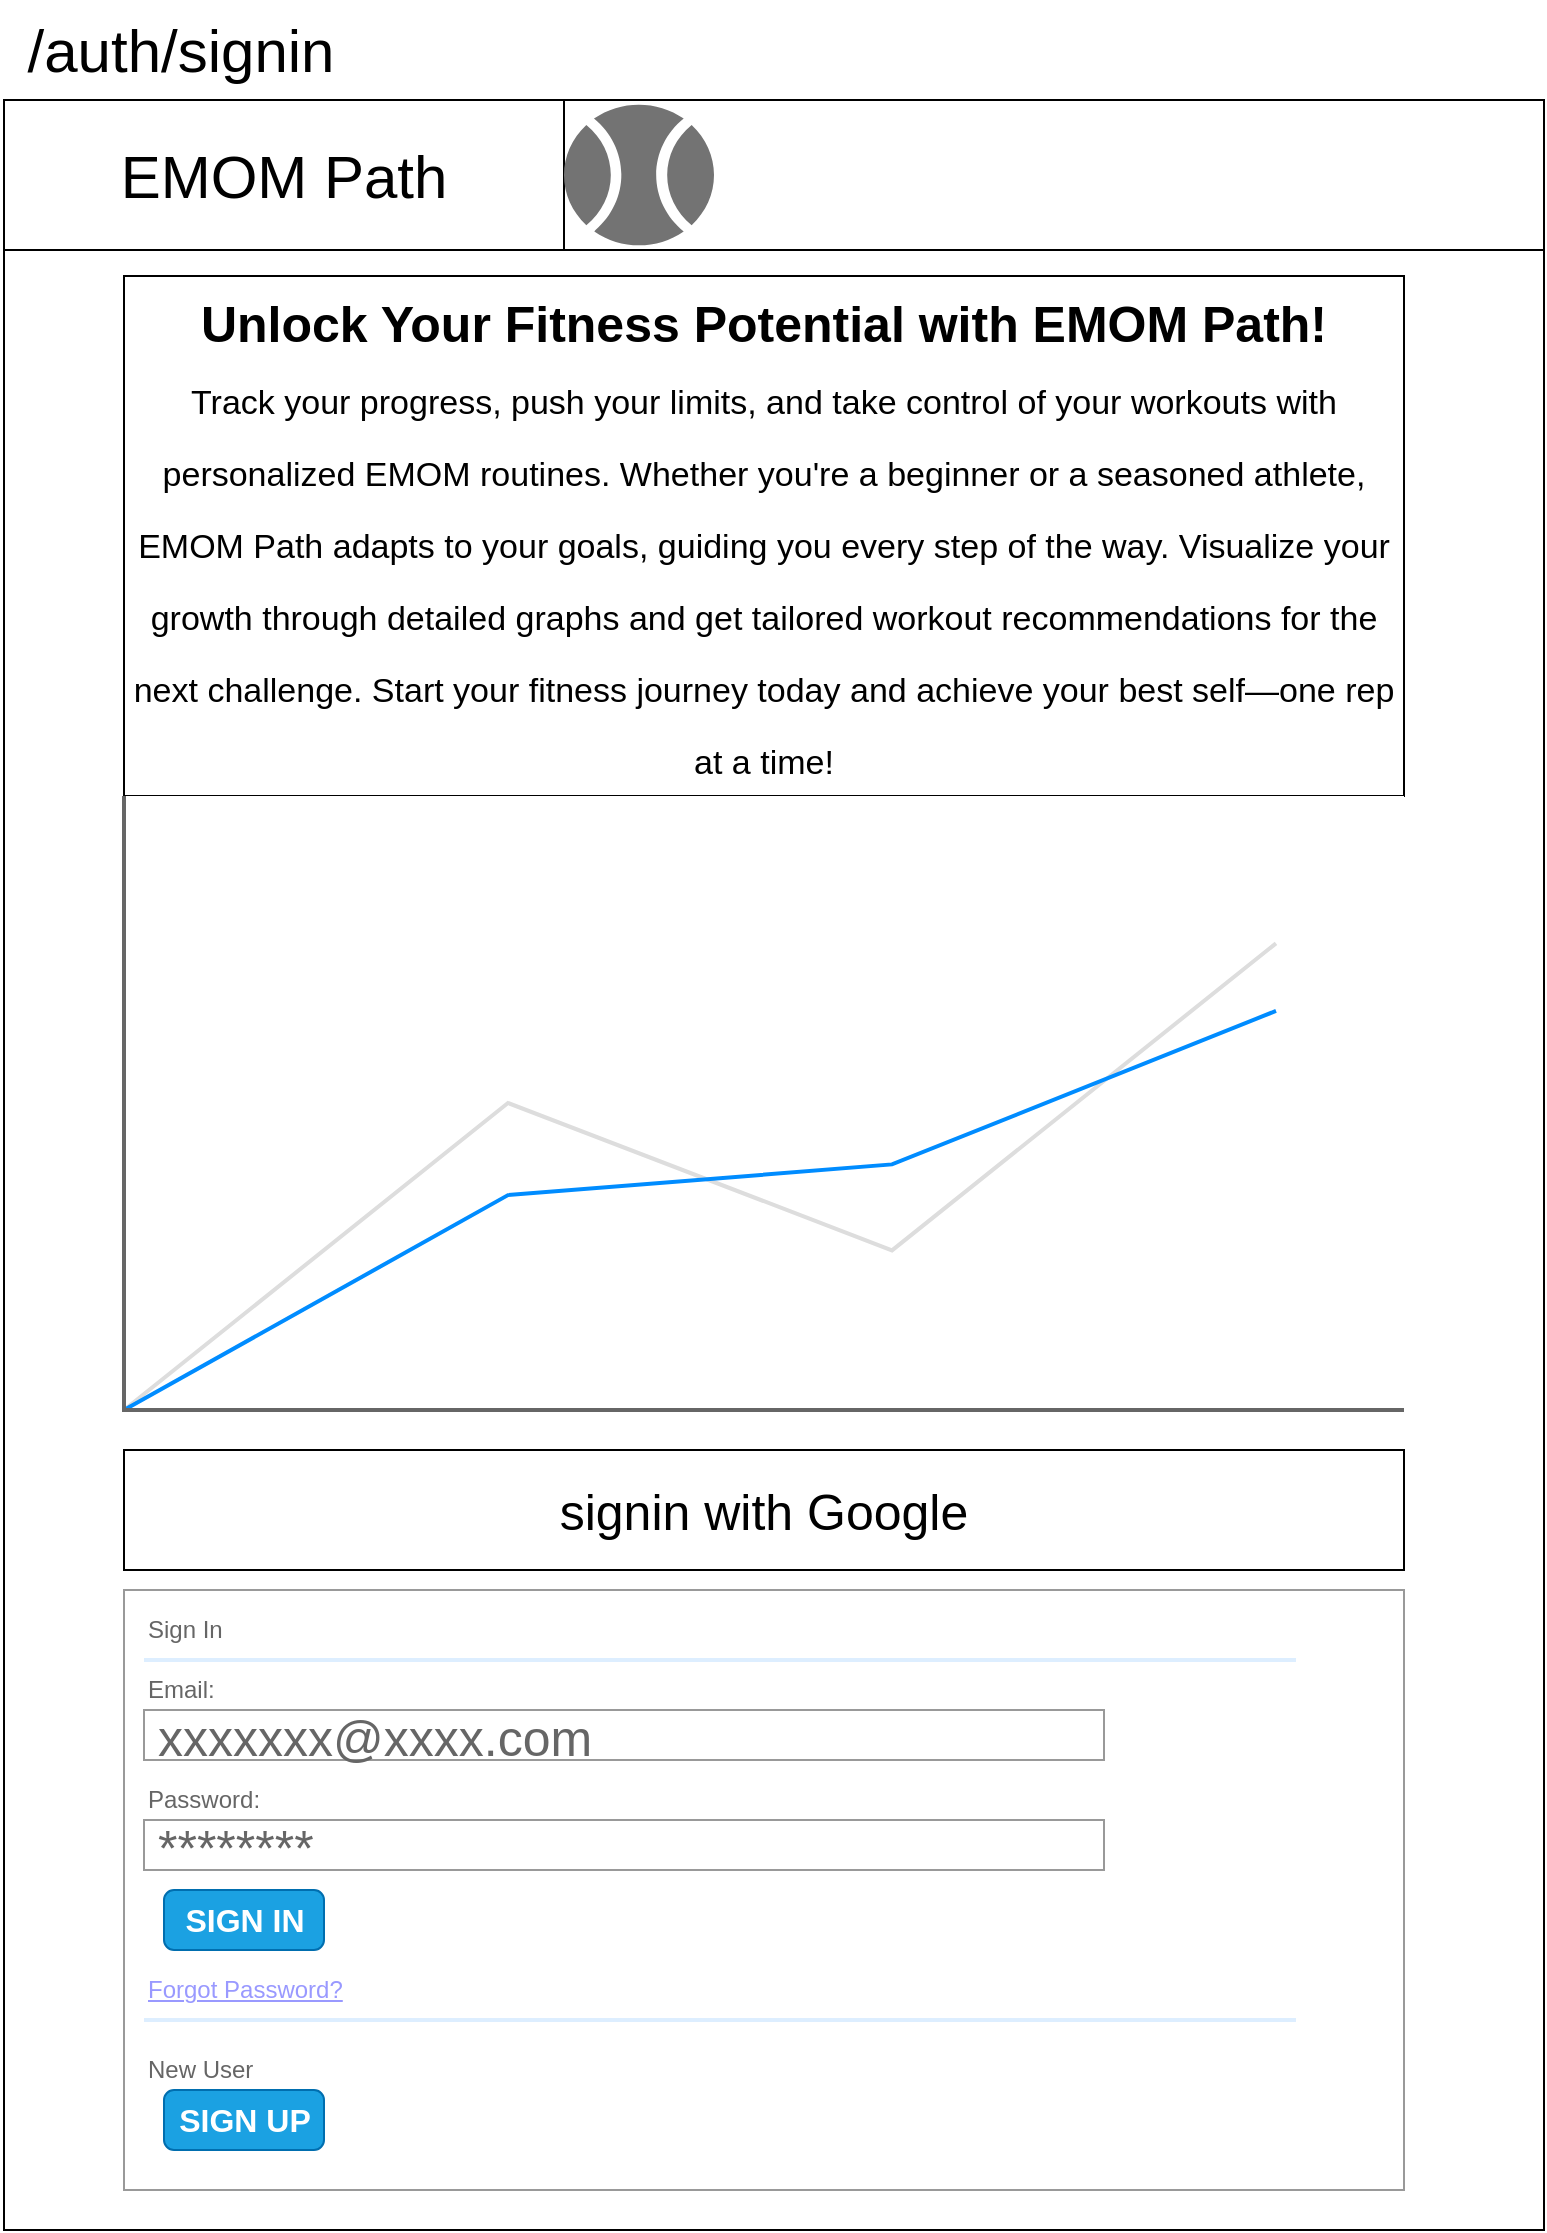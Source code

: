 <mxfile>
    <diagram id="HSkgegW4dpEm0707C9yM" name="/auth/signin">
        <mxGraphModel dx="852" dy="577" grid="1" gridSize="10" guides="1" tooltips="1" connect="1" arrows="1" fold="1" page="1" pageScale="1" pageWidth="827" pageHeight="1169" math="0" shadow="0">
            <root>
                <mxCell id="0"/>
                <mxCell id="1" parent="0"/>
                <mxCell id="3" value="" style="rhombus;whiteSpace=wrap;html=1;" parent="1" vertex="1">
                    <mxGeometry x="370" y="530" width="80" height="80" as="geometry"/>
                </mxCell>
                <mxCell id="4" value="&lt;font style=&quot;font-size: 30px;&quot;&gt;/auth/signin&lt;/font&gt;" style="text;html=1;align=center;verticalAlign=middle;resizable=0;points=[];autosize=1;strokeColor=none;fillColor=none;" parent="1" vertex="1">
                    <mxGeometry x="18" y="15" width="180" height="50" as="geometry"/>
                </mxCell>
                <mxCell id="5" value="" style="rounded=0;whiteSpace=wrap;html=1;fontSize=30;" parent="1" vertex="1">
                    <mxGeometry x="20" y="65" width="770" height="1065" as="geometry"/>
                </mxCell>
                <mxCell id="6" value="" style="rounded=0;whiteSpace=wrap;html=1;fontSize=30;" parent="1" vertex="1">
                    <mxGeometry x="20" y="65" width="770" height="75" as="geometry"/>
                </mxCell>
                <mxCell id="7" value="EMOM Path" style="rounded=0;whiteSpace=wrap;html=1;fontSize=30;" parent="1" vertex="1">
                    <mxGeometry x="20" y="65" width="280" height="75" as="geometry"/>
                </mxCell>
                <mxCell id="8" value="" style="dashed=0;aspect=fixed;verticalLabelPosition=bottom;verticalAlign=top;align=center;shape=mxgraph.gmdl.sports;strokeColor=none;fillColor=#737373;shadow=0;sketch=0;fontSize=30;" parent="1" vertex="1">
                    <mxGeometry x="300" y="65" width="75" height="75" as="geometry"/>
                </mxCell>
                <mxCell id="9" value="&lt;font style=&quot;font-size: 25px;&quot;&gt;&lt;strong&gt;Unlock Your Fitness Potential with EMOM Path!&lt;/strong&gt;&lt;br&gt;&lt;/font&gt;&lt;font style=&quot;font-size: 17px;&quot;&gt;Track your progress, push your limits, and take control of your workouts with personalized EMOM routines. Whether you're a beginner or a seasoned athlete, EMOM Path adapts to your goals, guiding you every step of the way. Visualize your growth through detailed graphs and get tailored workout recommendations for the next challenge. Start your fitness journey today and achieve your best self—one rep at a time!&lt;/font&gt;" style="rounded=0;whiteSpace=wrap;html=1;fontSize=30;" parent="1" vertex="1">
                    <mxGeometry x="80" y="153" width="640" height="260" as="geometry"/>
                </mxCell>
                <mxCell id="10" value="" style="verticalLabelPosition=bottom;shadow=0;dashed=0;align=center;html=1;verticalAlign=top;strokeWidth=1;shape=mxgraph.mockup.graphics.lineChart;strokeColor=none;strokeColor2=#666666;strokeColor3=#008cff;strokeColor4=#dddddd;fontSize=25;" parent="1" vertex="1">
                    <mxGeometry x="80" y="413" width="640" height="307" as="geometry"/>
                </mxCell>
                <UserObject label="" link="data:page/id,dzgOOaHsHQuFLqOHd7wv" id="11">
                    <mxCell style="strokeWidth=1;shadow=0;dashed=0;align=center;html=1;shape=mxgraph.mockup.forms.rrect;rSize=0;strokeColor=#999999;fillColor=none;fontSize=25;" parent="1" vertex="1">
                        <mxGeometry x="80" y="810" width="640" height="300" as="geometry"/>
                    </mxCell>
                </UserObject>
                <mxCell id="12" value="Sign In" style="strokeWidth=1;shadow=0;dashed=0;align=center;html=1;shape=mxgraph.mockup.forms.anchor;fontSize=12;fontColor=#666666;align=left;resizeWidth=1;spacingLeft=0;" parent="11" vertex="1">
                    <mxGeometry width="320" height="20" relative="1" as="geometry">
                        <mxPoint x="10" y="10" as="offset"/>
                    </mxGeometry>
                </mxCell>
                <mxCell id="13" value="" style="shape=line;strokeColor=#ddeeff;strokeWidth=2;html=1;resizeWidth=1;fontSize=25;" parent="11" vertex="1">
                    <mxGeometry width="576" height="10" relative="1" as="geometry">
                        <mxPoint x="10" y="30" as="offset"/>
                    </mxGeometry>
                </mxCell>
                <mxCell id="14" value="Email:" style="strokeWidth=1;shadow=0;dashed=0;align=center;html=1;shape=mxgraph.mockup.forms.anchor;fontSize=12;fontColor=#666666;align=left;resizeWidth=1;spacingLeft=0;" parent="11" vertex="1">
                    <mxGeometry width="320" height="20" relative="1" as="geometry">
                        <mxPoint x="10" y="40" as="offset"/>
                    </mxGeometry>
                </mxCell>
                <mxCell id="15" value="xxxxxxx@xxxx.com" style="strokeWidth=1;shadow=0;dashed=0;align=center;html=1;shape=mxgraph.mockup.forms.rrect;rSize=0;strokeColor=#999999;fontColor=#666666;align=left;spacingLeft=5;resizeWidth=1;fontSize=25;" parent="11" vertex="1">
                    <mxGeometry width="480" height="25" relative="1" as="geometry">
                        <mxPoint x="10" y="60" as="offset"/>
                    </mxGeometry>
                </mxCell>
                <mxCell id="16" value="Password:" style="strokeWidth=1;shadow=0;dashed=0;align=center;html=1;shape=mxgraph.mockup.forms.anchor;fontSize=12;fontColor=#666666;align=left;resizeWidth=1;spacingLeft=0;" parent="11" vertex="1">
                    <mxGeometry width="320" height="20" relative="1" as="geometry">
                        <mxPoint x="10" y="95" as="offset"/>
                    </mxGeometry>
                </mxCell>
                <mxCell id="17" value="********" style="strokeWidth=1;shadow=0;dashed=0;align=center;html=1;shape=mxgraph.mockup.forms.rrect;rSize=0;strokeColor=#999999;fontColor=#666666;align=left;spacingLeft=5;resizeWidth=1;fontSize=25;" parent="11" vertex="1">
                    <mxGeometry width="480" height="25" relative="1" as="geometry">
                        <mxPoint x="10" y="115" as="offset"/>
                    </mxGeometry>
                </mxCell>
                <mxCell id="18" value="SIGN IN" style="strokeWidth=1;shadow=0;dashed=0;align=center;html=1;shape=mxgraph.mockup.forms.rrect;rSize=5;strokeColor=#006EAF;fontColor=#ffffff;fillColor=#1ba1e2;fontSize=16;fontStyle=1;" parent="11" vertex="1">
                    <mxGeometry y="1" width="80" height="30" relative="1" as="geometry">
                        <mxPoint x="20" y="-150" as="offset"/>
                    </mxGeometry>
                </mxCell>
                <mxCell id="19" value="Forgot Password?" style="strokeWidth=1;shadow=0;dashed=0;align=center;html=1;shape=mxgraph.mockup.forms.anchor;fontSize=12;fontColor=#9999ff;align=left;spacingLeft=0;fontStyle=4;resizeWidth=1;" parent="11" vertex="1">
                    <mxGeometry y="1" width="480" height="20" relative="1" as="geometry">
                        <mxPoint x="10" y="-110" as="offset"/>
                    </mxGeometry>
                </mxCell>
                <mxCell id="20" value="" style="shape=line;strokeColor=#ddeeff;strokeWidth=2;html=1;resizeWidth=1;fontSize=25;" parent="11" vertex="1">
                    <mxGeometry y="1" width="576" height="10" relative="1" as="geometry">
                        <mxPoint x="10" y="-90" as="offset"/>
                    </mxGeometry>
                </mxCell>
                <mxCell id="21" value="New User" style="strokeWidth=1;shadow=0;dashed=0;align=center;html=1;shape=mxgraph.mockup.forms.anchor;fontSize=12;fontColor=#666666;align=left;spacingLeft=0;resizeWidth=1;" parent="11" vertex="1">
                    <mxGeometry y="1" width="480" height="20" relative="1" as="geometry">
                        <mxPoint x="10" y="-70" as="offset"/>
                    </mxGeometry>
                </mxCell>
                <UserObject label="SIGN UP" link="data:page/id,HZNWICLq0J-qOC8f-yRH" id="22">
                    <mxCell style="strokeWidth=1;shadow=0;dashed=0;align=center;html=1;shape=mxgraph.mockup.forms.rrect;rSize=5;strokeColor=#006EAF;fontColor=#ffffff;fillColor=#1ba1e2;fontSize=16;fontStyle=1;" parent="11" vertex="1">
                        <mxGeometry y="1" width="80" height="30" relative="1" as="geometry">
                            <mxPoint x="20" y="-50" as="offset"/>
                        </mxGeometry>
                    </mxCell>
                </UserObject>
                <UserObject label="signin with Google" link="data:page/id,dzgOOaHsHQuFLqOHd7wv" id="23">
                    <mxCell style="rounded=0;whiteSpace=wrap;html=1;fontSize=25;fillColor=none;" parent="1" vertex="1">
                        <mxGeometry x="80" y="740" width="640" height="60" as="geometry"/>
                    </mxCell>
                </UserObject>
            </root>
        </mxGraphModel>
    </diagram>
    <diagram name="/auth/signup" id="HZNWICLq0J-qOC8f-yRH">
        <mxGraphModel dx="852" dy="577" grid="1" gridSize="10" guides="1" tooltips="1" connect="1" arrows="1" fold="1" page="1" pageScale="1" pageWidth="827" pageHeight="1169" math="0" shadow="0">
            <root>
                <mxCell id="kfkF3YHAHHioUtLzQz8b-0"/>
                <mxCell id="kfkF3YHAHHioUtLzQz8b-1" parent="kfkF3YHAHHioUtLzQz8b-0"/>
                <mxCell id="kfkF3YHAHHioUtLzQz8b-2" value="" style="rhombus;whiteSpace=wrap;html=1;" parent="kfkF3YHAHHioUtLzQz8b-1" vertex="1">
                    <mxGeometry x="370" y="530" width="80" height="80" as="geometry"/>
                </mxCell>
                <mxCell id="kfkF3YHAHHioUtLzQz8b-3" value="&lt;font style=&quot;font-size: 30px;&quot;&gt;/auth/signup&lt;/font&gt;" style="text;html=1;align=center;verticalAlign=middle;resizable=0;points=[];autosize=1;strokeColor=none;fillColor=none;" parent="kfkF3YHAHHioUtLzQz8b-1" vertex="1">
                    <mxGeometry x="19" y="15" width="190" height="50" as="geometry"/>
                </mxCell>
                <mxCell id="kfkF3YHAHHioUtLzQz8b-4" value="" style="rounded=0;whiteSpace=wrap;html=1;fontSize=30;" parent="kfkF3YHAHHioUtLzQz8b-1" vertex="1">
                    <mxGeometry x="20" y="65" width="770" height="1065" as="geometry"/>
                </mxCell>
                <mxCell id="kfkF3YHAHHioUtLzQz8b-5" value="" style="rounded=0;whiteSpace=wrap;html=1;fontSize=30;" parent="kfkF3YHAHHioUtLzQz8b-1" vertex="1">
                    <mxGeometry x="20" y="65" width="770" height="75" as="geometry"/>
                </mxCell>
                <mxCell id="kfkF3YHAHHioUtLzQz8b-6" value="EMOM Path" style="rounded=0;whiteSpace=wrap;html=1;fontSize=30;" parent="kfkF3YHAHHioUtLzQz8b-1" vertex="1">
                    <mxGeometry x="20" y="65" width="280" height="75" as="geometry"/>
                </mxCell>
                <mxCell id="kfkF3YHAHHioUtLzQz8b-7" value="" style="dashed=0;aspect=fixed;verticalLabelPosition=bottom;verticalAlign=top;align=center;shape=mxgraph.gmdl.sports;strokeColor=none;fillColor=#737373;shadow=0;sketch=0;fontSize=30;" parent="kfkF3YHAHHioUtLzQz8b-1" vertex="1">
                    <mxGeometry x="300" y="65" width="75" height="75" as="geometry"/>
                </mxCell>
                <UserObject label="" link="data:page/id,dzgOOaHsHQuFLqOHd7wv" id="ELUn770nyHL6lIK1V9ep-0">
                    <mxCell style="strokeWidth=1;shadow=0;dashed=0;align=center;html=1;shape=mxgraph.mockup.forms.rrect;rSize=0;strokeColor=#999999;fillColor=none;fontSize=25;" parent="kfkF3YHAHHioUtLzQz8b-1" vertex="1">
                        <mxGeometry x="80" y="190" width="640" height="300" as="geometry"/>
                    </mxCell>
                </UserObject>
                <mxCell id="ELUn770nyHL6lIK1V9ep-1" value="Sign UP" style="strokeWidth=1;shadow=0;dashed=0;align=center;html=1;shape=mxgraph.mockup.forms.anchor;fontSize=12;fontColor=#666666;align=left;resizeWidth=1;spacingLeft=0;" parent="ELUn770nyHL6lIK1V9ep-0" vertex="1">
                    <mxGeometry width="320" height="20" relative="1" as="geometry">
                        <mxPoint x="10" y="10" as="offset"/>
                    </mxGeometry>
                </mxCell>
                <mxCell id="ELUn770nyHL6lIK1V9ep-2" value="" style="shape=line;strokeColor=#ddeeff;strokeWidth=2;html=1;resizeWidth=1;fontSize=25;" parent="ELUn770nyHL6lIK1V9ep-0" vertex="1">
                    <mxGeometry width="576" height="10" relative="1" as="geometry">
                        <mxPoint x="10" y="30" as="offset"/>
                    </mxGeometry>
                </mxCell>
                <mxCell id="ELUn770nyHL6lIK1V9ep-3" value="Email:" style="strokeWidth=1;shadow=0;dashed=0;align=center;html=1;shape=mxgraph.mockup.forms.anchor;fontSize=12;fontColor=#666666;align=left;resizeWidth=1;spacingLeft=0;" parent="ELUn770nyHL6lIK1V9ep-0" vertex="1">
                    <mxGeometry width="320" height="20" relative="1" as="geometry">
                        <mxPoint x="10" y="40" as="offset"/>
                    </mxGeometry>
                </mxCell>
                <mxCell id="ELUn770nyHL6lIK1V9ep-4" value="xxxxxxx@xxxx.com" style="strokeWidth=1;shadow=0;dashed=0;align=center;html=1;shape=mxgraph.mockup.forms.rrect;rSize=0;strokeColor=#999999;fontColor=#666666;align=left;spacingLeft=5;resizeWidth=1;fontSize=25;" parent="ELUn770nyHL6lIK1V9ep-0" vertex="1">
                    <mxGeometry width="480" height="25" relative="1" as="geometry">
                        <mxPoint x="10" y="60" as="offset"/>
                    </mxGeometry>
                </mxCell>
                <mxCell id="ELUn770nyHL6lIK1V9ep-5" value="Password:" style="strokeWidth=1;shadow=0;dashed=0;align=center;html=1;shape=mxgraph.mockup.forms.anchor;fontSize=12;fontColor=#666666;align=left;resizeWidth=1;spacingLeft=0;" parent="ELUn770nyHL6lIK1V9ep-0" vertex="1">
                    <mxGeometry width="320" height="20" relative="1" as="geometry">
                        <mxPoint x="10" y="95" as="offset"/>
                    </mxGeometry>
                </mxCell>
                <mxCell id="ELUn770nyHL6lIK1V9ep-6" value="********" style="strokeWidth=1;shadow=0;dashed=0;align=center;html=1;shape=mxgraph.mockup.forms.rrect;rSize=0;strokeColor=#999999;fontColor=#666666;align=left;spacingLeft=5;resizeWidth=1;fontSize=25;" parent="ELUn770nyHL6lIK1V9ep-0" vertex="1">
                    <mxGeometry width="480" height="25" relative="1" as="geometry">
                        <mxPoint x="10" y="115" as="offset"/>
                    </mxGeometry>
                </mxCell>
                <mxCell id="ELUn770nyHL6lIK1V9ep-7" value="SIGN UP" style="strokeWidth=1;shadow=0;dashed=0;align=center;html=1;shape=mxgraph.mockup.forms.rrect;rSize=5;strokeColor=#006EAF;fontColor=#ffffff;fillColor=#1ba1e2;fontSize=16;fontStyle=1;" parent="ELUn770nyHL6lIK1V9ep-0" vertex="1">
                    <mxGeometry y="1" width="80" height="30" relative="1" as="geometry">
                        <mxPoint x="20" y="-150" as="offset"/>
                    </mxGeometry>
                </mxCell>
                <UserObject label="Back to signin" link="data:page/id,HSkgegW4dpEm0707C9yM" id="ELUn770nyHL6lIK1V9ep-8">
                    <mxCell style="strokeWidth=1;shadow=0;dashed=0;align=center;html=1;shape=mxgraph.mockup.forms.anchor;fontSize=12;fontColor=#9999ff;align=left;spacingLeft=0;fontStyle=4;resizeWidth=1;" parent="ELUn770nyHL6lIK1V9ep-0" vertex="1">
                        <mxGeometry y="1" width="480" height="20" relative="1" as="geometry">
                            <mxPoint x="10" y="-110" as="offset"/>
                        </mxGeometry>
                    </mxCell>
                </UserObject>
                <mxCell id="ELUn770nyHL6lIK1V9ep-9" value="" style="shape=line;strokeColor=#ddeeff;strokeWidth=2;html=1;resizeWidth=1;fontSize=25;" parent="ELUn770nyHL6lIK1V9ep-0" vertex="1">
                    <mxGeometry y="1" width="576" height="10" relative="1" as="geometry">
                        <mxPoint x="10" y="-90" as="offset"/>
                    </mxGeometry>
                </mxCell>
            </root>
        </mxGraphModel>
    </diagram>
    <diagram name="/auth/mypage" id="qw6BN2ONXNQFkoXADAFX">
        <mxGraphModel dx="852" dy="577" grid="1" gridSize="10" guides="1" tooltips="1" connect="1" arrows="1" fold="1" page="1" pageScale="1" pageWidth="827" pageHeight="1169" math="0" shadow="0">
            <root>
                <mxCell id="oyTpnDkLFFV-aHSwhS3g-0"/>
                <mxCell id="oyTpnDkLFFV-aHSwhS3g-1" parent="oyTpnDkLFFV-aHSwhS3g-0"/>
                <mxCell id="oyTpnDkLFFV-aHSwhS3g-2" value="" style="rhombus;whiteSpace=wrap;html=1;" parent="oyTpnDkLFFV-aHSwhS3g-1" vertex="1">
                    <mxGeometry x="370" y="530" width="80" height="80" as="geometry"/>
                </mxCell>
                <mxCell id="oyTpnDkLFFV-aHSwhS3g-3" value="&lt;font style=&quot;font-size: 30px;&quot;&gt;/auth/mypage&lt;/font&gt;" style="text;html=1;align=center;verticalAlign=middle;resizable=0;points=[];autosize=1;strokeColor=none;fillColor=none;" parent="oyTpnDkLFFV-aHSwhS3g-1" vertex="1">
                    <mxGeometry x="19" y="15" width="210" height="50" as="geometry"/>
                </mxCell>
                <mxCell id="oyTpnDkLFFV-aHSwhS3g-4" value="" style="rounded=0;whiteSpace=wrap;html=1;fontSize=30;" parent="oyTpnDkLFFV-aHSwhS3g-1" vertex="1">
                    <mxGeometry x="20" y="65" width="770" height="1065" as="geometry"/>
                </mxCell>
                <mxCell id="oyTpnDkLFFV-aHSwhS3g-5" value="" style="rounded=0;whiteSpace=wrap;html=1;fontSize=30;" parent="oyTpnDkLFFV-aHSwhS3g-1" vertex="1">
                    <mxGeometry x="20" y="65" width="770" height="75" as="geometry"/>
                </mxCell>
                <UserObject label="EMOM Path" link="data:page/id,dzgOOaHsHQuFLqOHd7wv" id="oyTpnDkLFFV-aHSwhS3g-6">
                    <mxCell style="rounded=0;whiteSpace=wrap;html=1;fontSize=30;" parent="oyTpnDkLFFV-aHSwhS3g-1" vertex="1">
                        <mxGeometry x="20" y="65" width="280" height="75" as="geometry"/>
                    </mxCell>
                </UserObject>
                <UserObject label="" link="data:page/id,dzgOOaHsHQuFLqOHd7wv" id="oyTpnDkLFFV-aHSwhS3g-7">
                    <mxCell style="dashed=0;aspect=fixed;verticalLabelPosition=bottom;verticalAlign=top;align=center;shape=mxgraph.gmdl.sports;strokeColor=none;fillColor=#737373;shadow=0;sketch=0;fontSize=30;" parent="oyTpnDkLFFV-aHSwhS3g-1" vertex="1">
                        <mxGeometry x="300" y="65" width="75" height="75" as="geometry"/>
                    </mxCell>
                </UserObject>
                <mxCell id="Bz31QMEjRBXkZvVbKpzY-0" value="logout" style="strokeWidth=1;shadow=0;dashed=0;align=center;html=1;shape=mxgraph.mockup.buttons.button;strokeColor=#314354;fontColor=#ffffff;mainText=;buttonStyle=round;fontSize=17;fontStyle=1;fillColor=#647687;whiteSpace=wrap;" parent="oyTpnDkLFFV-aHSwhS3g-1" vertex="1">
                    <mxGeometry x="134" y="260" width="542" height="50" as="geometry"/>
                </mxCell>
                <mxCell id="Bz31QMEjRBXkZvVbKpzY-1" value="change Email" style="strokeWidth=1;shadow=0;dashed=0;align=center;html=1;shape=mxgraph.mockup.buttons.button;strokeColor=#314354;fontColor=#ffffff;mainText=;buttonStyle=round;fontSize=17;fontStyle=1;fillColor=#647687;whiteSpace=wrap;" parent="oyTpnDkLFFV-aHSwhS3g-1" vertex="1">
                    <mxGeometry x="134" y="330" width="542" height="50" as="geometry"/>
                </mxCell>
                <mxCell id="Bz31QMEjRBXkZvVbKpzY-2" value="change password" style="strokeWidth=1;shadow=0;dashed=0;align=center;html=1;shape=mxgraph.mockup.buttons.button;strokeColor=#314354;fontColor=#ffffff;mainText=;buttonStyle=round;fontSize=17;fontStyle=1;fillColor=#647687;whiteSpace=wrap;" parent="oyTpnDkLFFV-aHSwhS3g-1" vertex="1">
                    <mxGeometry x="134" y="400" width="542" height="50" as="geometry"/>
                </mxCell>
                <mxCell id="Bz31QMEjRBXkZvVbKpzY-3" value="delete account" style="strokeWidth=1;shadow=0;dashed=0;align=center;html=1;shape=mxgraph.mockup.buttons.button;strokeColor=none;fontColor=#ffffff;mainText=;buttonStyle=round;fontSize=17;fontStyle=5;fillColor=none;whiteSpace=wrap;" parent="oyTpnDkLFFV-aHSwhS3g-1" vertex="1">
                    <mxGeometry x="134" y="535" width="542" height="50" as="geometry"/>
                </mxCell>
                <UserObject label="EMOM list" link="data:page/id,dzgOOaHsHQuFLqOHd7wv" id="Bz31QMEjRBXkZvVbKpzY-4">
                    <mxCell style="strokeWidth=1;shadow=0;dashed=0;align=center;html=1;shape=mxgraph.mockup.buttons.button;strokeColor=#006EAF;fontColor=#ffffff;mainText=;buttonStyle=round;fontSize=17;fontStyle=1;fillColor=#1ba1e2;whiteSpace=wrap;" parent="oyTpnDkLFFV-aHSwhS3g-1" vertex="1">
                        <mxGeometry x="134" y="190" width="542" height="50" as="geometry"/>
                    </mxCell>
                </UserObject>
                <UserObject label="" link="data:page/id,qw6BN2ONXNQFkoXADAFX" id="orXLQDK9l6tRh41EWPHL-0">
                    <mxCell style="verticalLabelPosition=bottom;shadow=0;dashed=0;align=center;html=1;verticalAlign=top;strokeWidth=1;shape=mxgraph.mockup.containers.userMale;strokeColor=default;strokeColor2=#008cff;fontSize=30;fillColor=default;" parent="oyTpnDkLFFV-aHSwhS3g-1" vertex="1">
                        <mxGeometry x="720" y="65" width="70" height="75" as="geometry"/>
                    </mxCell>
                </UserObject>
            </root>
        </mxGraphModel>
    </diagram>
    <diagram name="/mypage_delete_modal" id="4qwTzqILTbJeOLo6G8lY">
        <mxGraphModel dx="1549" dy="1049" grid="1" gridSize="10" guides="1" tooltips="1" connect="1" arrows="1" fold="1" page="1" pageScale="1" pageWidth="827" pageHeight="1169" math="0" shadow="0">
            <root>
                <mxCell id="JAktLBHFDvIe4T0V0z1L-0"/>
                <mxCell id="JAktLBHFDvIe4T0V0z1L-1" parent="JAktLBHFDvIe4T0V0z1L-0"/>
                <mxCell id="JAktLBHFDvIe4T0V0z1L-2" value="" style="rhombus;whiteSpace=wrap;html=1;" parent="JAktLBHFDvIe4T0V0z1L-1" vertex="1">
                    <mxGeometry x="370" y="530" width="80" height="80" as="geometry"/>
                </mxCell>
                <mxCell id="JAktLBHFDvIe4T0V0z1L-3" value="&lt;font style=&quot;font-size: 30px;&quot;&gt;/auth/mypage_delete_modal&lt;/font&gt;" style="text;html=1;align=center;verticalAlign=middle;resizable=0;points=[];autosize=1;strokeColor=none;fillColor=none;" parent="JAktLBHFDvIe4T0V0z1L-1" vertex="1">
                    <mxGeometry x="19" y="15" width="400" height="50" as="geometry"/>
                </mxCell>
                <mxCell id="JAktLBHFDvIe4T0V0z1L-4" value="" style="rounded=0;whiteSpace=wrap;html=1;fontSize=30;" parent="JAktLBHFDvIe4T0V0z1L-1" vertex="1">
                    <mxGeometry x="20" y="65" width="770" height="1065" as="geometry"/>
                </mxCell>
                <mxCell id="JAktLBHFDvIe4T0V0z1L-5" value="" style="rounded=0;whiteSpace=wrap;html=1;fontSize=30;" parent="JAktLBHFDvIe4T0V0z1L-1" vertex="1">
                    <mxGeometry x="20" y="65" width="770" height="75" as="geometry"/>
                </mxCell>
                <UserObject label="EMOM Path" link="data:page/id,dzgOOaHsHQuFLqOHd7wv" id="JAktLBHFDvIe4T0V0z1L-6">
                    <mxCell style="rounded=0;whiteSpace=wrap;html=1;fontSize=30;" parent="JAktLBHFDvIe4T0V0z1L-1" vertex="1">
                        <mxGeometry x="20" y="65" width="280" height="75" as="geometry"/>
                    </mxCell>
                </UserObject>
                <UserObject label="" link="data:page/id,dzgOOaHsHQuFLqOHd7wv" id="JAktLBHFDvIe4T0V0z1L-7">
                    <mxCell style="dashed=0;aspect=fixed;verticalLabelPosition=bottom;verticalAlign=top;align=center;shape=mxgraph.gmdl.sports;strokeColor=none;fillColor=#737373;shadow=0;sketch=0;fontSize=30;" parent="JAktLBHFDvIe4T0V0z1L-1" vertex="1">
                        <mxGeometry x="300" y="65" width="75" height="75" as="geometry"/>
                    </mxCell>
                </UserObject>
                <mxCell id="JAktLBHFDvIe4T0V0z1L-8" value="logout" style="strokeWidth=1;shadow=0;dashed=0;align=center;html=1;shape=mxgraph.mockup.buttons.button;strokeColor=#314354;fontColor=#ffffff;mainText=;buttonStyle=round;fontSize=17;fontStyle=1;fillColor=#647687;whiteSpace=wrap;" parent="JAktLBHFDvIe4T0V0z1L-1" vertex="1">
                    <mxGeometry x="134" y="260" width="542" height="50" as="geometry"/>
                </mxCell>
                <mxCell id="JAktLBHFDvIe4T0V0z1L-9" value="change Email" style="strokeWidth=1;shadow=0;dashed=0;align=center;html=1;shape=mxgraph.mockup.buttons.button;strokeColor=#314354;fontColor=#ffffff;mainText=;buttonStyle=round;fontSize=17;fontStyle=1;fillColor=#647687;whiteSpace=wrap;" parent="JAktLBHFDvIe4T0V0z1L-1" vertex="1">
                    <mxGeometry x="134" y="330" width="542" height="50" as="geometry"/>
                </mxCell>
                <mxCell id="JAktLBHFDvIe4T0V0z1L-10" value="change password" style="strokeWidth=1;shadow=0;dashed=0;align=center;html=1;shape=mxgraph.mockup.buttons.button;strokeColor=#314354;fontColor=#ffffff;mainText=;buttonStyle=round;fontSize=17;fontStyle=1;fillColor=#647687;whiteSpace=wrap;" parent="JAktLBHFDvIe4T0V0z1L-1" vertex="1">
                    <mxGeometry x="134" y="400" width="542" height="50" as="geometry"/>
                </mxCell>
                <UserObject label="EMOM list" link="data:page/id,dzgOOaHsHQuFLqOHd7wv" id="JAktLBHFDvIe4T0V0z1L-12">
                    <mxCell style="strokeWidth=1;shadow=0;dashed=0;align=center;html=1;shape=mxgraph.mockup.buttons.button;strokeColor=#006EAF;fontColor=#ffffff;mainText=;buttonStyle=round;fontSize=17;fontStyle=1;fillColor=#1ba1e2;whiteSpace=wrap;" parent="JAktLBHFDvIe4T0V0z1L-1" vertex="1">
                        <mxGeometry x="134" y="190" width="542" height="50" as="geometry"/>
                    </mxCell>
                </UserObject>
                <UserObject label="" link="data:page/id,qw6BN2ONXNQFkoXADAFX" id="JAktLBHFDvIe4T0V0z1L-13">
                    <mxCell style="verticalLabelPosition=bottom;shadow=0;dashed=0;align=center;html=1;verticalAlign=top;strokeWidth=1;shape=mxgraph.mockup.containers.userMale;strokeColor=default;strokeColor2=#008cff;fontSize=30;fillColor=default;" parent="JAktLBHFDvIe4T0V0z1L-1" vertex="1">
                        <mxGeometry x="720" y="65" width="70" height="75" as="geometry"/>
                    </mxCell>
                </UserObject>
                <mxCell id="Hvc-Z_7ImDL_PJ3XLuTe-0" value="" style="rounded=1;whiteSpace=wrap;html=1;strokeColor=default;fontSize=23;fontColor=#FFFFFF;fillColor=default;gradientColor=none;gradientDirection=north;" parent="JAktLBHFDvIe4T0V0z1L-1" vertex="1">
                    <mxGeometry x="890" y="215" width="670" height="765" as="geometry"/>
                </mxCell>
                <mxCell id="Hvc-Z_7ImDL_PJ3XLuTe-1" value="&lt;font style=&quot;font-size: 28px;&quot;&gt;Delete your account??&lt;/font&gt;" style="rounded=0;whiteSpace=wrap;html=1;strokeColor=none;fontSize=23;fontColor=#FFFFFF;fillColor=default;gradientColor=none;gradientDirection=north;" parent="JAktLBHFDvIe4T0V0z1L-1" vertex="1">
                    <mxGeometry x="1074" y="425" width="300" height="70" as="geometry"/>
                </mxCell>
                <UserObject label="Yes" id="Hvc-Z_7ImDL_PJ3XLuTe-2">
                    <mxCell style="strokeWidth=1;shadow=0;dashed=0;align=center;html=1;shape=mxgraph.mockup.buttons.button;strokeColor=#A50040;fontColor=#ffffff;mainText=;buttonStyle=round;fontSize=17;fontStyle=1;fillColor=#d80073;whiteSpace=wrap;" parent="JAktLBHFDvIe4T0V0z1L-1" vertex="1">
                        <mxGeometry x="1233" y="570" width="196" height="70" as="geometry"/>
                    </mxCell>
                </UserObject>
                <UserObject label="No" id="Hvc-Z_7ImDL_PJ3XLuTe-3">
                    <mxCell style="strokeWidth=1;shadow=0;dashed=0;align=center;html=1;shape=mxgraph.mockup.buttons.button;strokeColor=#314354;fontColor=#ffffff;mainText=;buttonStyle=round;fontSize=17;fontStyle=1;fillColor=#647687;whiteSpace=wrap;" parent="JAktLBHFDvIe4T0V0z1L-1" vertex="1">
                        <mxGeometry x="1037" y="570" width="196" height="70" as="geometry"/>
                    </mxCell>
                </UserObject>
                <mxCell id="Hvc-Z_7ImDL_PJ3XLuTe-4" value="&lt;font style=&quot;font-size: 16px;&quot;&gt;Previous logs will also be lost.&lt;/font&gt;" style="rounded=0;whiteSpace=wrap;html=1;strokeColor=none;fontSize=22;fontColor=#FFFFFF;fillColor=none;gradientColor=none;gradientDirection=north;" parent="JAktLBHFDvIe4T0V0z1L-1" vertex="1">
                    <mxGeometry x="1054" y="465" width="340" height="60" as="geometry"/>
                </mxCell>
                <mxCell id="8vBK9NkvLxX80yUMmvfE-1" value="" style="shape=flexArrow;endArrow=classic;html=1;entryX=0;entryY=0.5;entryDx=0;entryDy=0;" parent="JAktLBHFDvIe4T0V0z1L-1" target="Hvc-Z_7ImDL_PJ3XLuTe-0" edge="1">
                    <mxGeometry width="50" height="50" relative="1" as="geometry">
                        <mxPoint x="670" y="550" as="sourcePoint"/>
                        <mxPoint x="720" y="500" as="targetPoint"/>
                    </mxGeometry>
                </mxCell>
                <mxCell id="CveshcOKj1VjXY24LwZS-0" value="delete account" style="strokeWidth=1;shadow=0;dashed=0;align=center;html=1;shape=mxgraph.mockup.buttons.button;strokeColor=none;fontColor=#ffffff;mainText=;buttonStyle=round;fontSize=17;fontStyle=5;fillColor=none;whiteSpace=wrap;" parent="JAktLBHFDvIe4T0V0z1L-1" vertex="1">
                    <mxGeometry x="134" y="535" width="542" height="50" as="geometry"/>
                </mxCell>
            </root>
        </mxGraphModel>
    </diagram>
    <diagram name="/mypage/email" id="R0Wpko4FtvjJ1FLH6yQ3">
        <mxGraphModel dx="852" dy="577" grid="1" gridSize="10" guides="1" tooltips="1" connect="1" arrows="1" fold="1" page="1" pageScale="1" pageWidth="827" pageHeight="1169" math="0" shadow="0">
            <root>
                <mxCell id="FN0xxmibblL0z2B7oTNd-0"/>
                <mxCell id="FN0xxmibblL0z2B7oTNd-1" parent="FN0xxmibblL0z2B7oTNd-0"/>
                <mxCell id="FN0xxmibblL0z2B7oTNd-2" value="" style="rhombus;whiteSpace=wrap;html=1;" parent="FN0xxmibblL0z2B7oTNd-1" vertex="1">
                    <mxGeometry x="370" y="530" width="80" height="80" as="geometry"/>
                </mxCell>
                <mxCell id="FN0xxmibblL0z2B7oTNd-3" value="&lt;font style=&quot;font-size: 30px;&quot;&gt;/auth/mypage/email&lt;br&gt;&lt;/font&gt;" style="text;html=1;align=center;verticalAlign=middle;resizable=0;points=[];autosize=1;strokeColor=none;fillColor=none;" parent="FN0xxmibblL0z2B7oTNd-1" vertex="1">
                    <mxGeometry x="19" y="15" width="290" height="50" as="geometry"/>
                </mxCell>
                <mxCell id="FN0xxmibblL0z2B7oTNd-4" value="" style="rounded=0;whiteSpace=wrap;html=1;fontSize=30;" parent="FN0xxmibblL0z2B7oTNd-1" vertex="1">
                    <mxGeometry x="20" y="65" width="770" height="1065" as="geometry"/>
                </mxCell>
                <mxCell id="FN0xxmibblL0z2B7oTNd-5" value="" style="rounded=0;whiteSpace=wrap;html=1;fontSize=30;" parent="FN0xxmibblL0z2B7oTNd-1" vertex="1">
                    <mxGeometry x="20" y="65" width="770" height="75" as="geometry"/>
                </mxCell>
                <UserObject label="EMOM Path" link="data:page/id,dzgOOaHsHQuFLqOHd7wv" id="FN0xxmibblL0z2B7oTNd-6">
                    <mxCell style="rounded=0;whiteSpace=wrap;html=1;fontSize=30;" parent="FN0xxmibblL0z2B7oTNd-1" vertex="1">
                        <mxGeometry x="20" y="65" width="280" height="75" as="geometry"/>
                    </mxCell>
                </UserObject>
                <UserObject label="" link="data:page/id,dzgOOaHsHQuFLqOHd7wv" id="FN0xxmibblL0z2B7oTNd-7">
                    <mxCell style="dashed=0;aspect=fixed;verticalLabelPosition=bottom;verticalAlign=top;align=center;shape=mxgraph.gmdl.sports;strokeColor=none;fillColor=#737373;shadow=0;sketch=0;fontSize=30;" parent="FN0xxmibblL0z2B7oTNd-1" vertex="1">
                        <mxGeometry x="300" y="65" width="75" height="75" as="geometry"/>
                    </mxCell>
                </UserObject>
                <UserObject label="" id="FN0xxmibblL0z2B7oTNd-8">
                    <mxCell style="strokeWidth=1;shadow=0;dashed=0;align=center;html=1;shape=mxgraph.mockup.forms.rrect;rSize=0;strokeColor=#999999;fillColor=none;fontSize=25;" parent="FN0xxmibblL0z2B7oTNd-1" vertex="1">
                        <mxGeometry x="80" y="190" width="640" height="300" as="geometry"/>
                    </mxCell>
                </UserObject>
                <mxCell id="FN0xxmibblL0z2B7oTNd-9" value="Change your Email" style="strokeWidth=1;shadow=0;dashed=0;align=center;html=1;shape=mxgraph.mockup.forms.anchor;fontSize=12;fontColor=#666666;align=left;resizeWidth=1;spacingLeft=0;" parent="FN0xxmibblL0z2B7oTNd-8" vertex="1">
                    <mxGeometry width="320" height="20" relative="1" as="geometry">
                        <mxPoint x="10" y="10" as="offset"/>
                    </mxGeometry>
                </mxCell>
                <mxCell id="FN0xxmibblL0z2B7oTNd-10" value="" style="shape=line;strokeColor=#ddeeff;strokeWidth=2;html=1;resizeWidth=1;fontSize=25;" parent="FN0xxmibblL0z2B7oTNd-8" vertex="1">
                    <mxGeometry width="576" height="10" relative="1" as="geometry">
                        <mxPoint x="10" y="30" as="offset"/>
                    </mxGeometry>
                </mxCell>
                <mxCell id="FN0xxmibblL0z2B7oTNd-11" value="Current Email" style="strokeWidth=1;shadow=0;dashed=0;align=center;html=1;shape=mxgraph.mockup.forms.anchor;fontSize=12;fontColor=#666666;align=left;resizeWidth=1;spacingLeft=0;" parent="FN0xxmibblL0z2B7oTNd-8" vertex="1">
                    <mxGeometry width="320" height="20" relative="1" as="geometry">
                        <mxPoint x="10" y="40" as="offset"/>
                    </mxGeometry>
                </mxCell>
                <mxCell id="FN0xxmibblL0z2B7oTNd-13" value="New Email" style="strokeWidth=1;shadow=0;dashed=0;align=center;html=1;shape=mxgraph.mockup.forms.anchor;fontSize=12;fontColor=#666666;align=left;resizeWidth=1;spacingLeft=0;" parent="FN0xxmibblL0z2B7oTNd-8" vertex="1">
                    <mxGeometry width="320" height="20" relative="1" as="geometry">
                        <mxPoint x="10" y="95" as="offset"/>
                    </mxGeometry>
                </mxCell>
                <UserObject label="Change" link="data:page/id,HSkgegW4dpEm0707C9yM" id="FN0xxmibblL0z2B7oTNd-15">
                    <mxCell style="strokeWidth=1;shadow=0;dashed=0;align=center;html=1;shape=mxgraph.mockup.forms.rrect;rSize=5;strokeColor=#006EAF;fontColor=#ffffff;fillColor=#1ba1e2;fontSize=16;fontStyle=1;" parent="FN0xxmibblL0z2B7oTNd-8" vertex="1">
                        <mxGeometry y="1" width="80" height="30" relative="1" as="geometry">
                            <mxPoint x="20" y="-150" as="offset"/>
                        </mxGeometry>
                    </mxCell>
                </UserObject>
                <UserObject label="Back to mypage" link="data:page/id,qw6BN2ONXNQFkoXADAFX" id="FN0xxmibblL0z2B7oTNd-16">
                    <mxCell style="strokeWidth=1;shadow=0;dashed=0;align=center;html=1;shape=mxgraph.mockup.forms.anchor;fontSize=12;fontColor=#9999ff;align=left;spacingLeft=0;fontStyle=4;resizeWidth=1;" parent="FN0xxmibblL0z2B7oTNd-8" vertex="1">
                        <mxGeometry y="1" width="480" height="20" relative="1" as="geometry">
                            <mxPoint x="10" y="-110" as="offset"/>
                        </mxGeometry>
                    </mxCell>
                </UserObject>
                <mxCell id="FN0xxmibblL0z2B7oTNd-17" value="" style="shape=line;strokeColor=#ddeeff;strokeWidth=2;html=1;resizeWidth=1;fontSize=25;" parent="FN0xxmibblL0z2B7oTNd-8" vertex="1">
                    <mxGeometry y="1" width="576" height="10" relative="1" as="geometry">
                        <mxPoint x="10" y="-90" as="offset"/>
                    </mxGeometry>
                </mxCell>
                <mxCell id="jm1FkLVJ2eCDSf6UTsRp-0" value="xxxxxxx@xxxx.com" style="strokeWidth=1;shadow=0;dashed=0;align=center;html=1;shape=mxgraph.mockup.forms.rrect;rSize=0;strokeColor=#999999;fontColor=#666666;align=left;spacingLeft=5;resizeWidth=1;fontSize=25;" parent="FN0xxmibblL0z2B7oTNd-8" vertex="1">
                    <mxGeometry x="10" y="114" width="480" height="25" as="geometry"/>
                </mxCell>
                <mxCell id="au-r6ojdDXEoqzoRsg5s-0" value="&lt;span style=&quot;color: rgb(102, 102, 102); font-size: 25px; text-align: left;&quot;&gt;xxxxxxx@xxxx.com&lt;/span&gt;" style="text;html=1;align=center;verticalAlign=middle;resizable=0;points=[];autosize=1;strokeColor=none;fillColor=none;fontSize=30;" parent="FN0xxmibblL0z2B7oTNd-8" vertex="1">
                    <mxGeometry x="1" y="43" width="240" height="50" as="geometry"/>
                </mxCell>
                <UserObject label="" link="data:page/id,qw6BN2ONXNQFkoXADAFX" id="m3PEInlFT7_2NorcSslw-0">
                    <mxCell style="verticalLabelPosition=bottom;shadow=0;dashed=0;align=center;html=1;verticalAlign=top;strokeWidth=1;shape=mxgraph.mockup.containers.userMale;strokeColor=default;strokeColor2=#008cff;fontSize=30;fillColor=default;" parent="FN0xxmibblL0z2B7oTNd-1" vertex="1">
                        <mxGeometry x="720" y="65" width="70" height="75" as="geometry"/>
                    </mxCell>
                </UserObject>
            </root>
        </mxGraphModel>
    </diagram>
    <diagram name="/mypage/password" id="TPwB80Wty0QdK5WLKHQn">
        <mxGraphModel dx="511" dy="381" grid="1" gridSize="10" guides="1" tooltips="1" connect="1" arrows="1" fold="1" page="1" pageScale="1" pageWidth="827" pageHeight="1169" math="0" shadow="0">
            <root>
                <mxCell id="wmcbM0_0WPt_gQkxVzzx-0"/>
                <mxCell id="wmcbM0_0WPt_gQkxVzzx-1" parent="wmcbM0_0WPt_gQkxVzzx-0"/>
                <mxCell id="wmcbM0_0WPt_gQkxVzzx-2" value="" style="rhombus;whiteSpace=wrap;html=1;" parent="wmcbM0_0WPt_gQkxVzzx-1" vertex="1">
                    <mxGeometry x="370" y="530" width="80" height="80" as="geometry"/>
                </mxCell>
                <mxCell id="wmcbM0_0WPt_gQkxVzzx-3" value="&lt;font style=&quot;font-size: 30px;&quot;&gt;/auth/mypage/password&lt;br&gt;&lt;/font&gt;" style="text;html=1;align=center;verticalAlign=middle;resizable=0;points=[];autosize=1;strokeColor=none;fillColor=none;" parent="wmcbM0_0WPt_gQkxVzzx-1" vertex="1">
                    <mxGeometry x="19" y="15" width="340" height="50" as="geometry"/>
                </mxCell>
                <mxCell id="wmcbM0_0WPt_gQkxVzzx-4" value="" style="rounded=0;whiteSpace=wrap;html=1;fontSize=30;" parent="wmcbM0_0WPt_gQkxVzzx-1" vertex="1">
                    <mxGeometry x="20" y="65" width="770" height="1065" as="geometry"/>
                </mxCell>
                <mxCell id="wmcbM0_0WPt_gQkxVzzx-5" value="" style="rounded=0;whiteSpace=wrap;html=1;fontSize=30;" parent="wmcbM0_0WPt_gQkxVzzx-1" vertex="1">
                    <mxGeometry x="20" y="65" width="770" height="75" as="geometry"/>
                </mxCell>
                <mxCell id="wmcbM0_0WPt_gQkxVzzx-6" value="EMOM Path" style="rounded=0;whiteSpace=wrap;html=1;fontSize=30;" parent="wmcbM0_0WPt_gQkxVzzx-1" vertex="1">
                    <mxGeometry x="20" y="65" width="280" height="75" as="geometry"/>
                </mxCell>
                <mxCell id="wmcbM0_0WPt_gQkxVzzx-7" value="" style="dashed=0;aspect=fixed;verticalLabelPosition=bottom;verticalAlign=top;align=center;shape=mxgraph.gmdl.sports;strokeColor=none;fillColor=#737373;shadow=0;sketch=0;fontSize=30;" parent="wmcbM0_0WPt_gQkxVzzx-1" vertex="1">
                    <mxGeometry x="300" y="65" width="75" height="75" as="geometry"/>
                </mxCell>
                <UserObject label="" link="data:page/id,HSkgegW4dpEm0707C9yM" id="wmcbM0_0WPt_gQkxVzzx-8">
                    <mxCell style="strokeWidth=1;shadow=0;dashed=0;align=center;html=1;shape=mxgraph.mockup.forms.rrect;rSize=0;strokeColor=#999999;fillColor=none;fontSize=25;" parent="wmcbM0_0WPt_gQkxVzzx-1" vertex="1">
                        <mxGeometry x="80" y="190" width="640" height="300" as="geometry"/>
                    </mxCell>
                </UserObject>
                <mxCell id="wmcbM0_0WPt_gQkxVzzx-9" value="Change your Password" style="strokeWidth=1;shadow=0;dashed=0;align=center;html=1;shape=mxgraph.mockup.forms.anchor;fontSize=12;fontColor=#666666;align=left;resizeWidth=1;spacingLeft=0;" parent="wmcbM0_0WPt_gQkxVzzx-8" vertex="1">
                    <mxGeometry width="320" height="20" relative="1" as="geometry">
                        <mxPoint x="10" y="10" as="offset"/>
                    </mxGeometry>
                </mxCell>
                <mxCell id="wmcbM0_0WPt_gQkxVzzx-10" value="" style="shape=line;strokeColor=#ddeeff;strokeWidth=2;html=1;resizeWidth=1;fontSize=25;" parent="wmcbM0_0WPt_gQkxVzzx-8" vertex="1">
                    <mxGeometry width="576" height="10" relative="1" as="geometry">
                        <mxPoint x="10" y="30" as="offset"/>
                    </mxGeometry>
                </mxCell>
                <mxCell id="wmcbM0_0WPt_gQkxVzzx-11" value="Current Password" style="strokeWidth=1;shadow=0;dashed=0;align=center;html=1;shape=mxgraph.mockup.forms.anchor;fontSize=12;fontColor=#666666;align=left;resizeWidth=1;spacingLeft=0;" parent="wmcbM0_0WPt_gQkxVzzx-8" vertex="1">
                    <mxGeometry width="320" height="20" relative="1" as="geometry">
                        <mxPoint x="10" y="40" as="offset"/>
                    </mxGeometry>
                </mxCell>
                <mxCell id="wmcbM0_0WPt_gQkxVzzx-13" value="New Password" style="strokeWidth=1;shadow=0;dashed=0;align=center;html=1;shape=mxgraph.mockup.forms.anchor;fontSize=12;fontColor=#666666;align=left;resizeWidth=1;spacingLeft=0;" parent="wmcbM0_0WPt_gQkxVzzx-8" vertex="1">
                    <mxGeometry width="320" height="20" relative="1" as="geometry">
                        <mxPoint x="10" y="95" as="offset"/>
                    </mxGeometry>
                </mxCell>
                <UserObject label="Change" link="data:page/id,HSkgegW4dpEm0707C9yM" id="wmcbM0_0WPt_gQkxVzzx-14">
                    <mxCell style="strokeWidth=1;shadow=0;dashed=0;align=center;html=1;shape=mxgraph.mockup.forms.rrect;rSize=5;strokeColor=#006EAF;fontColor=#ffffff;fillColor=#1ba1e2;fontSize=16;fontStyle=1;" parent="wmcbM0_0WPt_gQkxVzzx-8" vertex="1">
                        <mxGeometry y="1" width="80" height="30" relative="1" as="geometry">
                            <mxPoint x="20" y="-150" as="offset"/>
                        </mxGeometry>
                    </mxCell>
                </UserObject>
                <UserObject label="Back to mypage" link="data:page/id,qw6BN2ONXNQFkoXADAFX" id="wmcbM0_0WPt_gQkxVzzx-15">
                    <mxCell style="strokeWidth=1;shadow=0;dashed=0;align=center;html=1;shape=mxgraph.mockup.forms.anchor;fontSize=12;fontColor=#9999ff;align=left;spacingLeft=0;fontStyle=4;resizeWidth=1;" parent="wmcbM0_0WPt_gQkxVzzx-8" vertex="1">
                        <mxGeometry y="1" width="480" height="20" relative="1" as="geometry">
                            <mxPoint x="10" y="-110" as="offset"/>
                        </mxGeometry>
                    </mxCell>
                </UserObject>
                <mxCell id="wmcbM0_0WPt_gQkxVzzx-16" value="" style="shape=line;strokeColor=#ddeeff;strokeWidth=2;html=1;resizeWidth=1;fontSize=25;" parent="wmcbM0_0WPt_gQkxVzzx-8" vertex="1">
                    <mxGeometry y="1" width="576" height="10" relative="1" as="geometry">
                        <mxPoint x="10" y="-90" as="offset"/>
                    </mxGeometry>
                </mxCell>
                <mxCell id="BVuYuVcvB6fY-iTp3CAk-0" value="********" style="strokeWidth=1;shadow=0;dashed=0;align=center;html=1;shape=mxgraph.mockup.forms.rrect;rSize=0;strokeColor=#999999;fontColor=#666666;align=left;spacingLeft=5;resizeWidth=1;fontSize=25;" parent="wmcbM0_0WPt_gQkxVzzx-8" vertex="1">
                    <mxGeometry x="10" y="60" width="480" height="25" as="geometry"/>
                </mxCell>
                <mxCell id="BVuYuVcvB6fY-iTp3CAk-1" value="********" style="strokeWidth=1;shadow=0;dashed=0;align=center;html=1;shape=mxgraph.mockup.forms.rrect;rSize=0;strokeColor=#999999;fontColor=#666666;align=left;spacingLeft=5;resizeWidth=1;fontSize=25;" parent="wmcbM0_0WPt_gQkxVzzx-8" vertex="1">
                    <mxGeometry x="10" y="115" width="480" height="25" as="geometry"/>
                </mxCell>
                <UserObject label="" link="data:page/id,qw6BN2ONXNQFkoXADAFX" id="V9FjwuRnX_oIvYwABaXg-0">
                    <mxCell style="verticalLabelPosition=bottom;shadow=0;dashed=0;align=center;html=1;verticalAlign=top;strokeWidth=1;shape=mxgraph.mockup.containers.userMale;strokeColor=default;strokeColor2=#008cff;fontSize=30;fillColor=default;" parent="wmcbM0_0WPt_gQkxVzzx-1" vertex="1">
                        <mxGeometry x="720" y="65" width="70" height="75" as="geometry"/>
                    </mxCell>
                </UserObject>
            </root>
        </mxGraphModel>
    </diagram>
    <diagram name="/emoms" id="dzgOOaHsHQuFLqOHd7wv">
        <mxGraphModel dx="852" dy="577" grid="1" gridSize="10" guides="1" tooltips="1" connect="1" arrows="1" fold="1" page="1" pageScale="1" pageWidth="827" pageHeight="1169" math="0" shadow="0">
            <root>
                <mxCell id="2nd5VbWjP6MpvrefB3Rn-0"/>
                <mxCell id="2nd5VbWjP6MpvrefB3Rn-1" parent="2nd5VbWjP6MpvrefB3Rn-0"/>
                <mxCell id="2nd5VbWjP6MpvrefB3Rn-2" value="" style="rhombus;whiteSpace=wrap;html=1;" parent="2nd5VbWjP6MpvrefB3Rn-1" vertex="1">
                    <mxGeometry x="370" y="530" width="80" height="80" as="geometry"/>
                </mxCell>
                <mxCell id="2nd5VbWjP6MpvrefB3Rn-3" value="&lt;font style=&quot;font-size: 30px;&quot;&gt;/emoms&lt;/font&gt;" style="text;html=1;align=center;verticalAlign=middle;resizable=0;points=[];autosize=1;strokeColor=none;fillColor=none;" parent="2nd5VbWjP6MpvrefB3Rn-1" vertex="1">
                    <mxGeometry x="10" y="15" width="130" height="50" as="geometry"/>
                </mxCell>
                <mxCell id="2nd5VbWjP6MpvrefB3Rn-4" value="" style="rounded=0;whiteSpace=wrap;html=1;fontSize=30;" parent="2nd5VbWjP6MpvrefB3Rn-1" vertex="1">
                    <mxGeometry x="20" y="65" width="770" height="1065" as="geometry"/>
                </mxCell>
                <mxCell id="2nd5VbWjP6MpvrefB3Rn-5" value="" style="rounded=0;whiteSpace=wrap;html=1;fontSize=30;" parent="2nd5VbWjP6MpvrefB3Rn-1" vertex="1">
                    <mxGeometry x="20" y="65" width="770" height="75" as="geometry"/>
                </mxCell>
                <mxCell id="2nd5VbWjP6MpvrefB3Rn-6" value="EMOM Path" style="rounded=0;whiteSpace=wrap;html=1;fontSize=30;" parent="2nd5VbWjP6MpvrefB3Rn-1" vertex="1">
                    <mxGeometry x="20" y="65" width="280" height="75" as="geometry"/>
                </mxCell>
                <mxCell id="2nd5VbWjP6MpvrefB3Rn-7" value="" style="dashed=0;aspect=fixed;verticalLabelPosition=bottom;verticalAlign=top;align=center;shape=mxgraph.gmdl.sports;strokeColor=none;fillColor=#737373;shadow=0;sketch=0;fontSize=30;" parent="2nd5VbWjP6MpvrefB3Rn-1" vertex="1">
                    <mxGeometry x="300" y="65" width="75" height="75" as="geometry"/>
                </mxCell>
                <mxCell id="2nd5VbWjP6MpvrefB3Rn-8" value="" style="edgeStyle=none;html=1;fontSize=30;" parent="2nd5VbWjP6MpvrefB3Rn-1" target="2nd5VbWjP6MpvrefB3Rn-2" edge="1">
                    <mxGeometry relative="1" as="geometry">
                        <mxPoint x="405.278" y="519" as="sourcePoint"/>
                    </mxGeometry>
                </mxCell>
                <UserObject label="" link="data:page/id,qw6BN2ONXNQFkoXADAFX" id="n9bDfUxbm3gh4ZoGa4XX-0">
                    <mxCell style="verticalLabelPosition=bottom;shadow=0;dashed=0;align=center;html=1;verticalAlign=top;strokeWidth=1;shape=mxgraph.mockup.containers.userMale;strokeColor=default;strokeColor2=#008cff;fontSize=30;fillColor=default;" parent="2nd5VbWjP6MpvrefB3Rn-1" vertex="1">
                        <mxGeometry x="720" y="65" width="70" height="75" as="geometry"/>
                    </mxCell>
                </UserObject>
                <UserObject label="&lt;font style=&quot;font-size: 27px;&quot;&gt;Create New EMOM&lt;/font&gt;" link="data:page/id,UTpOWkeBF9sspqujykU9" id="n9bDfUxbm3gh4ZoGa4XX-1">
                    <mxCell style="strokeWidth=1;shadow=0;dashed=0;align=center;html=1;shape=mxgraph.mockup.buttons.button;strokeColor=#006EAF;fontColor=#ffffff;mainText=;buttonStyle=round;fontSize=17;fontStyle=1;fillColor=#1ba1e2;whiteSpace=wrap;" parent="2nd5VbWjP6MpvrefB3Rn-1" vertex="1">
                        <mxGeometry x="85" y="200" width="625" height="70" as="geometry"/>
                    </mxCell>
                </UserObject>
                <mxCell id="n9bDfUxbm3gh4ZoGa4XX-2" value="" style="rounded=0;whiteSpace=wrap;html=1;strokeColor=default;fontSize=27;fillColor=default;" parent="2nd5VbWjP6MpvrefB3Rn-1" vertex="1">
                    <mxGeometry x="85" y="280" width="625" height="360" as="geometry"/>
                </mxCell>
                <mxCell id="n9bDfUxbm3gh4ZoGa4XX-3" value="Emom Name" style="rounded=0;whiteSpace=wrap;html=1;strokeColor=default;fontSize=27;fillColor=default;" parent="2nd5VbWjP6MpvrefB3Rn-1" vertex="1">
                    <mxGeometry x="110" y="310" width="420" height="60" as="geometry"/>
                </mxCell>
                <mxCell id="n9bDfUxbm3gh4ZoGa4XX-4" value="10sets" style="rounded=0;whiteSpace=wrap;html=1;strokeColor=default;fontSize=27;fillColor=default;" parent="2nd5VbWjP6MpvrefB3Rn-1" vertex="1">
                    <mxGeometry x="560" y="310" width="120" height="60" as="geometry"/>
                </mxCell>
                <mxCell id="n9bDfUxbm3gh4ZoGa4XX-5" value="Exercise Name" style="rounded=0;whiteSpace=wrap;html=1;strokeColor=default;fontSize=27;fillColor=default;" parent="2nd5VbWjP6MpvrefB3Rn-1" vertex="1">
                    <mxGeometry x="110" y="390" width="420" height="60" as="geometry"/>
                </mxCell>
                <mxCell id="n9bDfUxbm3gh4ZoGa4XX-6" value="10reps" style="rounded=0;whiteSpace=wrap;html=1;strokeColor=default;fontSize=27;fillColor=default;" parent="2nd5VbWjP6MpvrefB3Rn-1" vertex="1">
                    <mxGeometry x="560" y="390" width="120" height="60" as="geometry"/>
                </mxCell>
                <mxCell id="n9bDfUxbm3gh4ZoGa4XX-7" value="Exercise Volume&lt;br&gt;100" style="rounded=0;whiteSpace=wrap;html=1;strokeColor=default;fontSize=27;fillColor=default;" parent="2nd5VbWjP6MpvrefB3Rn-1" vertex="1">
                    <mxGeometry x="110" y="480" width="290" height="140" as="geometry"/>
                </mxCell>
                <UserObject label="Edit&lt;span style=&quot;color: rgba(0, 0, 0, 0); font-family: monospace; font-size: 0px; text-align: start;&quot;&gt;%3CmxGraphModel%3E%3Croot%3E%3CmxCell%20id%3D%220%22%2F%3E%3CmxCell%20id%3D%221%22%20parent%3D%220%22%2F%3E%3CmxCell%20id%3D%222%22%20value%3D%2210sets%22%20style%3D%22rounded%3D0%3BwhiteSpace%3Dwrap%3Bhtml%3D1%3BstrokeColor%3Ddefault%3BfontSize%3D27%3BfillColor%3Ddefault%3B%22%20vertex%3D%221%22%20parent%3D%221%22%3E%3CmxGeometry%20x%3D%22414%22%20y%3D%22310%22%20width%3D%22120%22%20height%3D%2260%22%20as%3D%22geometry%22%2F%3E%3C%2FmxCell%3E%3C%2Froot%3E%3C%2FmxGraphModel%3E&lt;/span&gt;" link="data:page/id,WEz-_GXvzKy5m3M25WcH" id="n9bDfUxbm3gh4ZoGa4XX-8">
                    <mxCell style="rounded=0;whiteSpace=wrap;html=1;strokeColor=#006EAF;fontSize=27;fillColor=#1ba1e2;fontColor=#ffffff;" parent="2nd5VbWjP6MpvrefB3Rn-1" vertex="1">
                        <mxGeometry x="414" y="480" width="120" height="140" as="geometry"/>
                    </mxCell>
                </UserObject>
                <UserObject label="Start!&lt;br&gt;EMOM" link="data:page/id,kG7Bbu_NULgUN-K6jzet" id="n9bDfUxbm3gh4ZoGa4XX-9">
                    <mxCell style="rounded=0;whiteSpace=wrap;html=1;strokeColor=#A50040;fontSize=27;fillColor=#d80073;fontColor=#ffffff;" parent="2nd5VbWjP6MpvrefB3Rn-1" vertex="1">
                        <mxGeometry x="560" y="480" width="120" height="140" as="geometry"/>
                    </mxCell>
                </UserObject>
                <mxCell id="n9bDfUxbm3gh4ZoGa4XX-10" value="" style="rounded=0;whiteSpace=wrap;html=1;strokeColor=default;fontSize=27;fillColor=default;" parent="2nd5VbWjP6MpvrefB3Rn-1" vertex="1">
                    <mxGeometry x="85" y="660" width="625" height="430" as="geometry"/>
                </mxCell>
                <mxCell id="n9bDfUxbm3gh4ZoGa4XX-11" value="Emom Name" style="rounded=0;whiteSpace=wrap;html=1;strokeColor=default;fontSize=27;fillColor=default;" parent="2nd5VbWjP6MpvrefB3Rn-1" vertex="1">
                    <mxGeometry x="110" y="690" width="420" height="60" as="geometry"/>
                </mxCell>
                <mxCell id="n9bDfUxbm3gh4ZoGa4XX-12" value="15sets" style="rounded=0;whiteSpace=wrap;html=1;strokeColor=default;fontSize=27;fillColor=default;" parent="2nd5VbWjP6MpvrefB3Rn-1" vertex="1">
                    <mxGeometry x="560" y="690" width="120" height="60" as="geometry"/>
                </mxCell>
                <mxCell id="n9bDfUxbm3gh4ZoGa4XX-13" value="Exercise NameA" style="rounded=0;whiteSpace=wrap;html=1;strokeColor=default;fontSize=27;fillColor=default;" parent="2nd5VbWjP6MpvrefB3Rn-1" vertex="1">
                    <mxGeometry x="110" y="780" width="420" height="60" as="geometry"/>
                </mxCell>
                <mxCell id="n9bDfUxbm3gh4ZoGa4XX-14" value="10reps" style="rounded=0;whiteSpace=wrap;html=1;strokeColor=default;fontSize=27;fillColor=default;" parent="2nd5VbWjP6MpvrefB3Rn-1" vertex="1">
                    <mxGeometry x="560" y="780" width="120" height="60" as="geometry"/>
                </mxCell>
                <mxCell id="n9bDfUxbm3gh4ZoGa4XX-15" value="Exercise NameB" style="rounded=0;whiteSpace=wrap;html=1;strokeColor=default;fontSize=27;fillColor=default;" parent="2nd5VbWjP6MpvrefB3Rn-1" vertex="1">
                    <mxGeometry x="110" y="860" width="420" height="60" as="geometry"/>
                </mxCell>
                <mxCell id="n9bDfUxbm3gh4ZoGa4XX-16" value="20reps" style="rounded=0;whiteSpace=wrap;html=1;strokeColor=default;fontSize=27;fillColor=default;" parent="2nd5VbWjP6MpvrefB3Rn-1" vertex="1">
                    <mxGeometry x="560" y="860" width="120" height="60" as="geometry"/>
                </mxCell>
                <mxCell id="n9bDfUxbm3gh4ZoGa4XX-17" value="ExerciseA Volume&lt;br&gt;150&lt;br&gt;ExerciseB Volume&lt;br&gt;300" style="rounded=0;whiteSpace=wrap;html=1;strokeColor=default;fontSize=27;fillColor=default;" parent="2nd5VbWjP6MpvrefB3Rn-1" vertex="1">
                    <mxGeometry x="110" y="940" width="290" height="140" as="geometry"/>
                </mxCell>
                <UserObject label="Edit&lt;span style=&quot;color: rgba(0, 0, 0, 0); font-family: monospace; font-size: 0px; text-align: start;&quot;&gt;%3CmxGraphModel%3E%3Croot%3E%3CmxCell%20id%3D%220%22%2F%3E%3CmxCell%20id%3D%221%22%20parent%3D%220%22%2F%3E%3CmxCell%20id%3D%222%22%20value%3D%2210sets%22%20style%3D%22rounded%3D0%3BwhiteSpace%3Dwrap%3Bhtml%3D1%3BstrokeColor%3Ddefault%3BfontSize%3D27%3BfillColor%3Ddefault%3B%22%20vertex%3D%221%22%20parent%3D%221%22%3E%3CmxGeometry%20x%3D%22414%22%20y%3D%22310%22%20width%3D%22120%22%20height%3D%2260%22%20as%3D%22geometry%22%2F%3E%3C%2FmxCell%3E%3C%2Froot%3E%3C%2FmxGraphModel%3E&lt;/span&gt;" link="data:page/id,WEz-_GXvzKy5m3M25WcH" id="n9bDfUxbm3gh4ZoGa4XX-18">
                    <mxCell style="rounded=0;whiteSpace=wrap;html=1;strokeColor=#006EAF;fontSize=27;fillColor=#1ba1e2;fontColor=#ffffff;" parent="2nd5VbWjP6MpvrefB3Rn-1" vertex="1">
                        <mxGeometry x="414" y="940" width="120" height="140" as="geometry"/>
                    </mxCell>
                </UserObject>
                <UserObject label="Start!&lt;br&gt;EMOM" link="data:page/id,kG7Bbu_NULgUN-K6jzet" id="n9bDfUxbm3gh4ZoGa4XX-19">
                    <mxCell style="rounded=0;whiteSpace=wrap;html=1;strokeColor=#A50040;fontSize=27;fillColor=#d80073;fontColor=#ffffff;" parent="2nd5VbWjP6MpvrefB3Rn-1" vertex="1">
                        <mxGeometry x="560" y="940" width="120" height="140" as="geometry"/>
                    </mxCell>
                </UserObject>
                <mxCell id="ft5ZHUr7M1Q88f_vIJZt-1" value="&lt;b&gt;&lt;u&gt;EMOM List&lt;/u&gt;&lt;/b&gt;" style="text;html=1;align=center;verticalAlign=middle;resizable=0;points=[];autosize=1;strokeColor=none;fillColor=none;fontSize=29;" parent="2nd5VbWjP6MpvrefB3Rn-1" vertex="1">
                    <mxGeometry x="329" y="150" width="170" height="50" as="geometry"/>
                </mxCell>
            </root>
        </mxGraphModel>
    </diagram>
    <diagram name="/emoms/create" id="UTpOWkeBF9sspqujykU9">
        <mxGraphModel dx="852" dy="577" grid="1" gridSize="10" guides="1" tooltips="1" connect="1" arrows="1" fold="1" page="1" pageScale="1" pageWidth="827" pageHeight="1169" math="0" shadow="0">
            <root>
                <mxCell id="HQQwhgspQcD3B0YVGq3k-0"/>
                <mxCell id="HQQwhgspQcD3B0YVGq3k-1" parent="HQQwhgspQcD3B0YVGq3k-0"/>
                <mxCell id="HQQwhgspQcD3B0YVGq3k-4" value="" style="rounded=0;whiteSpace=wrap;html=1;fontSize=30;" parent="HQQwhgspQcD3B0YVGq3k-1" vertex="1">
                    <mxGeometry x="20" y="52" width="770" height="1065" as="geometry"/>
                </mxCell>
                <mxCell id="xY274guBIblNWWAka4eS-2" value="" style="rounded=0;whiteSpace=wrap;html=1;strokeColor=default;fontSize=29;fillColor=none;gradientColor=none;gradientDirection=radial;" parent="HQQwhgspQcD3B0YVGq3k-1" vertex="1">
                    <mxGeometry x="70" y="400" width="660" height="270" as="geometry"/>
                </mxCell>
                <mxCell id="HQQwhgspQcD3B0YVGq3k-3" value="&lt;font style=&quot;font-size: 30px;&quot;&gt;/emoms/create&lt;/font&gt;" style="text;html=1;align=center;verticalAlign=middle;resizable=0;points=[];autosize=1;strokeColor=none;fillColor=none;" parent="HQQwhgspQcD3B0YVGq3k-1" vertex="1">
                    <mxGeometry x="20" y="11" width="220" height="50" as="geometry"/>
                </mxCell>
                <mxCell id="HQQwhgspQcD3B0YVGq3k-5" value="" style="rounded=0;whiteSpace=wrap;html=1;fontSize=30;" parent="HQQwhgspQcD3B0YVGq3k-1" vertex="1">
                    <mxGeometry x="20" y="52" width="770" height="75" as="geometry"/>
                </mxCell>
                <mxCell id="HQQwhgspQcD3B0YVGq3k-6" value="EMOM Path" style="rounded=0;whiteSpace=wrap;html=1;fontSize=30;" parent="HQQwhgspQcD3B0YVGq3k-1" vertex="1">
                    <mxGeometry x="20" y="53" width="280" height="75" as="geometry"/>
                </mxCell>
                <mxCell id="HQQwhgspQcD3B0YVGq3k-7" value="" style="dashed=0;aspect=fixed;verticalLabelPosition=bottom;verticalAlign=top;align=center;shape=mxgraph.gmdl.sports;strokeColor=none;fillColor=#737373;shadow=0;sketch=0;fontSize=30;" parent="HQQwhgspQcD3B0YVGq3k-1" vertex="1">
                    <mxGeometry x="300" y="53" width="75" height="75" as="geometry"/>
                </mxCell>
                <mxCell id="HQQwhgspQcD3B0YVGq3k-9" value="" style="verticalLabelPosition=bottom;shadow=0;dashed=0;align=center;html=1;verticalAlign=top;strokeWidth=1;shape=mxgraph.mockup.containers.userMale;strokeColor=default;strokeColor2=#008cff;fontSize=30;fillColor=default;" parent="HQQwhgspQcD3B0YVGq3k-1" vertex="1">
                    <mxGeometry x="720" y="53" width="70" height="75" as="geometry"/>
                </mxCell>
                <mxCell id="onvT-3oWig3an2qXY2zo-0" value="EMOM name" style="rounded=0;whiteSpace=wrap;html=1;strokeColor=default;fontSize=27;fillColor=default;" parent="HQQwhgspQcD3B0YVGq3k-1" vertex="1">
                    <mxGeometry x="80" y="170" width="640" height="60" as="geometry"/>
                </mxCell>
                <mxCell id="onvT-3oWig3an2qXY2zo-1" value="" style="dashed=0;aspect=fixed;verticalLabelPosition=bottom;verticalAlign=top;align=center;shape=mxgraph.gmdl.edit;strokeColor=none;fillColor=#737373;shadow=0;sketch=0;fontSize=27;" parent="HQQwhgspQcD3B0YVGq3k-1" vertex="1">
                    <mxGeometry x="86" y="175" width="50" height="50" as="geometry"/>
                </mxCell>
                <mxCell id="onvT-3oWig3an2qXY2zo-2" value="ready (1~99)" style="rounded=0;whiteSpace=wrap;html=1;strokeColor=default;fontSize=27;fillColor=default;" parent="HQQwhgspQcD3B0YVGq3k-1" vertex="1">
                    <mxGeometry x="80" y="240" width="640" height="70" as="geometry"/>
                </mxCell>
                <mxCell id="onvT-3oWig3an2qXY2zo-3" value="&lt;font style=&quot;font-size: 29px;&quot;&gt;-&lt;/font&gt;" style="strokeWidth=1;shadow=0;dashed=0;align=center;html=1;shape=mxgraph.mockup.buttons.button;strokeColor=#006EAF;fontColor=#ffffff;mainText=;buttonStyle=round;fontSize=17;fontStyle=1;fillColor=#1ba1e2;whiteSpace=wrap;" parent="HQQwhgspQcD3B0YVGq3k-1" vertex="1">
                    <mxGeometry x="80" y="240" width="120" height="70" as="geometry"/>
                </mxCell>
                <mxCell id="onvT-3oWig3an2qXY2zo-4" value="&lt;font style=&quot;font-size: 29px;&quot;&gt;+&lt;/font&gt;" style="strokeWidth=1;shadow=0;dashed=0;align=center;html=1;shape=mxgraph.mockup.buttons.button;strokeColor=#006EAF;fontColor=#ffffff;mainText=;buttonStyle=round;fontSize=17;fontStyle=1;fillColor=#1ba1e2;whiteSpace=wrap;" parent="HQQwhgspQcD3B0YVGq3k-1" vertex="1">
                    <mxGeometry x="600" y="240" width="120" height="70" as="geometry"/>
                </mxCell>
                <mxCell id="onvT-3oWig3an2qXY2zo-5" value="set (1~30)" style="rounded=0;whiteSpace=wrap;html=1;strokeColor=default;fontSize=27;fillColor=default;" parent="HQQwhgspQcD3B0YVGq3k-1" vertex="1">
                    <mxGeometry x="80" y="320" width="640" height="70" as="geometry"/>
                </mxCell>
                <mxCell id="onvT-3oWig3an2qXY2zo-6" value="&lt;font style=&quot;font-size: 29px;&quot;&gt;+&lt;/font&gt;" style="strokeWidth=1;shadow=0;dashed=0;align=center;html=1;shape=mxgraph.mockup.buttons.button;strokeColor=#006EAF;fontColor=#ffffff;mainText=;buttonStyle=round;fontSize=17;fontStyle=1;fillColor=#1ba1e2;whiteSpace=wrap;" parent="HQQwhgspQcD3B0YVGq3k-1" vertex="1">
                    <mxGeometry x="600" y="320" width="120" height="70" as="geometry"/>
                </mxCell>
                <mxCell id="onvT-3oWig3an2qXY2zo-7" value="&lt;font style=&quot;font-size: 29px;&quot;&gt;-&lt;/font&gt;" style="strokeWidth=1;shadow=0;dashed=0;align=center;html=1;shape=mxgraph.mockup.buttons.button;strokeColor=#006EAF;fontColor=#ffffff;mainText=;buttonStyle=round;fontSize=17;fontStyle=1;fillColor=#1ba1e2;whiteSpace=wrap;" parent="HQQwhgspQcD3B0YVGq3k-1" vertex="1">
                    <mxGeometry x="80" y="320" width="120" height="70" as="geometry"/>
                </mxCell>
                <mxCell id="onvT-3oWig3an2qXY2zo-8" value="exercise name" style="rounded=0;whiteSpace=wrap;html=1;strokeColor=default;fontSize=27;fillColor=default;" parent="HQQwhgspQcD3B0YVGq3k-1" vertex="1">
                    <mxGeometry x="80" y="410" width="640" height="60" as="geometry"/>
                </mxCell>
                <mxCell id="onvT-3oWig3an2qXY2zo-9" value="" style="dashed=0;aspect=fixed;verticalLabelPosition=bottom;verticalAlign=top;align=center;shape=mxgraph.gmdl.edit;strokeColor=none;fillColor=#737373;shadow=0;sketch=0;fontSize=27;" parent="HQQwhgspQcD3B0YVGq3k-1" vertex="1">
                    <mxGeometry x="86" y="415" width="50" height="50" as="geometry"/>
                </mxCell>
                <mxCell id="onvT-3oWig3an2qXY2zo-10" value="rep(1~99)" style="rounded=0;whiteSpace=wrap;html=1;strokeColor=default;fontSize=27;fillColor=default;" parent="HQQwhgspQcD3B0YVGq3k-1" vertex="1">
                    <mxGeometry x="80" y="490" width="640" height="70" as="geometry"/>
                </mxCell>
                <mxCell id="onvT-3oWig3an2qXY2zo-11" value="&lt;font style=&quot;font-size: 29px;&quot;&gt;-&lt;/font&gt;" style="strokeWidth=1;shadow=0;dashed=0;align=center;html=1;shape=mxgraph.mockup.buttons.button;strokeColor=#006EAF;fontColor=#ffffff;mainText=;buttonStyle=round;fontSize=17;fontStyle=1;fillColor=#1ba1e2;whiteSpace=wrap;" parent="HQQwhgspQcD3B0YVGq3k-1" vertex="1">
                    <mxGeometry x="80" y="490" width="120" height="70" as="geometry"/>
                </mxCell>
                <mxCell id="onvT-3oWig3an2qXY2zo-12" value="&lt;font style=&quot;font-size: 29px;&quot;&gt;+&lt;/font&gt;" style="strokeWidth=1;shadow=0;dashed=0;align=center;html=1;shape=mxgraph.mockup.buttons.button;strokeColor=#006EAF;fontColor=#ffffff;mainText=;buttonStyle=round;fontSize=17;fontStyle=1;fillColor=#1ba1e2;whiteSpace=wrap;" parent="HQQwhgspQcD3B0YVGq3k-1" vertex="1">
                    <mxGeometry x="600" y="490" width="120" height="70" as="geometry"/>
                </mxCell>
                <mxCell id="onvT-3oWig3an2qXY2zo-13" value="Expect Volume(set*rep)" style="rounded=0;whiteSpace=wrap;html=1;strokeColor=#006EAF;fontSize=29;fillColor=none;gradientDirection=radial;fontColor=#ffffff;gradientColor=none;" parent="HQQwhgspQcD3B0YVGq3k-1" vertex="1">
                    <mxGeometry x="80" y="570" width="640" height="90" as="geometry"/>
                </mxCell>
                <mxCell id="bhvnW55_athVH41ZKQxl-0" value="add new exercise&lt;br&gt;(max3)" style="strokeWidth=1;shadow=0;dashed=0;align=center;html=1;shape=mxgraph.mockup.buttons.button;strokeColor=#006EAF;fontColor=#ffffff;mainText=;buttonStyle=round;fontSize=17;fontStyle=1;fillColor=#1ba1e2;whiteSpace=wrap;" parent="HQQwhgspQcD3B0YVGq3k-1" vertex="1">
                    <mxGeometry x="286" y="936" width="189" height="90" as="geometry"/>
                </mxCell>
                <mxCell id="bhvnW55_athVH41ZKQxl-1" value="start EMOM" style="strokeWidth=1;shadow=0;dashed=0;align=center;html=1;shape=mxgraph.mockup.buttons.button;strokeColor=#A50040;fontColor=#ffffff;mainText=;buttonStyle=round;fontSize=17;fontStyle=1;fillColor=#d80073;whiteSpace=wrap;" parent="HQQwhgspQcD3B0YVGq3k-1" vertex="1">
                    <mxGeometry x="490" y="937" width="233" height="90" as="geometry"/>
                </mxCell>
                <mxCell id="bhvnW55_athVH41ZKQxl-2" value="exercise name" style="rounded=0;whiteSpace=wrap;html=1;strokeColor=default;fontSize=27;fillColor=default;" parent="HQQwhgspQcD3B0YVGq3k-1" vertex="1">
                    <mxGeometry x="80" y="680" width="640" height="60" as="geometry"/>
                </mxCell>
                <mxCell id="bhvnW55_athVH41ZKQxl-3" value="" style="dashed=0;aspect=fixed;verticalLabelPosition=bottom;verticalAlign=top;align=center;shape=mxgraph.gmdl.edit;strokeColor=none;fillColor=#737373;shadow=0;sketch=0;fontSize=27;" parent="HQQwhgspQcD3B0YVGq3k-1" vertex="1">
                    <mxGeometry x="81" y="680" width="50" height="50" as="geometry"/>
                </mxCell>
                <mxCell id="bhvnW55_athVH41ZKQxl-4" value="rep(1~99)" style="rounded=0;whiteSpace=wrap;html=1;strokeColor=default;fontSize=27;fillColor=default;" parent="HQQwhgspQcD3B0YVGq3k-1" vertex="1">
                    <mxGeometry x="79" y="750" width="640" height="70" as="geometry"/>
                </mxCell>
                <mxCell id="bhvnW55_athVH41ZKQxl-5" value="&lt;font style=&quot;font-size: 29px;&quot;&gt;+&lt;/font&gt;" style="strokeWidth=1;shadow=0;dashed=0;align=center;html=1;shape=mxgraph.mockup.buttons.button;strokeColor=#006EAF;fontColor=#ffffff;mainText=;buttonStyle=round;fontSize=17;fontStyle=1;fillColor=#1ba1e2;whiteSpace=wrap;" parent="HQQwhgspQcD3B0YVGq3k-1" vertex="1">
                    <mxGeometry x="601" y="750" width="120" height="70" as="geometry"/>
                </mxCell>
                <mxCell id="bhvnW55_athVH41ZKQxl-6" value="&lt;font style=&quot;font-size: 29px;&quot;&gt;-&lt;/font&gt;" style="strokeWidth=1;shadow=0;dashed=0;align=center;html=1;shape=mxgraph.mockup.buttons.button;strokeColor=#006EAF;fontColor=#ffffff;mainText=;buttonStyle=round;fontSize=17;fontStyle=1;fillColor=#1ba1e2;whiteSpace=wrap;" parent="HQQwhgspQcD3B0YVGq3k-1" vertex="1">
                    <mxGeometry x="80" y="750" width="120" height="70" as="geometry"/>
                </mxCell>
                <mxCell id="bhvnW55_athVH41ZKQxl-9" value="Expect Volume(set*rep)" style="rounded=0;whiteSpace=wrap;html=1;strokeColor=#006EAF;fontSize=29;fillColor=none;gradientDirection=radial;fontColor=#ffffff;gradientColor=none;" parent="HQQwhgspQcD3B0YVGq3k-1" vertex="1">
                    <mxGeometry x="81" y="830" width="640" height="90" as="geometry"/>
                </mxCell>
                <UserObject label="back to list" link="data:page/id,dzgOOaHsHQuFLqOHd7wv" id="bhvnW55_athVH41ZKQxl-10">
                    <mxCell style="strokeWidth=1;shadow=0;dashed=0;align=center;html=1;shape=mxgraph.mockup.buttons.button;strokeColor=#314354;fontColor=#ffffff;mainText=;buttonStyle=round;fontSize=17;fontStyle=1;fillColor=#647687;whiteSpace=wrap;" parent="HQQwhgspQcD3B0YVGq3k-1" vertex="1">
                        <mxGeometry x="79" y="935" width="189" height="90" as="geometry"/>
                    </mxCell>
                </UserObject>
                <mxCell id="xY274guBIblNWWAka4eS-3" value="" style="rounded=0;whiteSpace=wrap;html=1;strokeColor=default;fontSize=29;fillColor=none;gradientColor=none;gradientDirection=radial;" parent="HQQwhgspQcD3B0YVGq3k-1" vertex="1">
                    <mxGeometry x="70" y="675" width="660" height="255" as="geometry"/>
                </mxCell>
                <UserObject label="delete exercise" id="ScUwIO-eQYAum4mnegEm-2">
                    <mxCell style="strokeWidth=1;shadow=0;dashed=0;align=center;html=1;shape=mxgraph.mockup.buttons.button;strokeColor=#314354;fontColor=#ffffff;mainText=;buttonStyle=round;fontSize=17;fontStyle=1;fillColor=#647687;whiteSpace=wrap;" parent="HQQwhgspQcD3B0YVGq3k-1" vertex="1">
                        <mxGeometry x="600" y="680" width="121" height="60" as="geometry"/>
                    </mxCell>
                </UserObject>
            </root>
        </mxGraphModel>
    </diagram>
    <diagram name="/emoms/create_delete_modal" id="85w1I0kcdij3daSjLnD1">
        <mxGraphModel dx="852" dy="577" grid="1" gridSize="10" guides="1" tooltips="1" connect="1" arrows="1" fold="1" page="1" pageScale="1" pageWidth="827" pageHeight="1169" math="0" shadow="0">
            <root>
                <mxCell id="jNAh4LO6tsV4YlX3xzfq-0"/>
                <mxCell id="jNAh4LO6tsV4YlX3xzfq-1" parent="jNAh4LO6tsV4YlX3xzfq-0"/>
                <mxCell id="jNAh4LO6tsV4YlX3xzfq-2" value="" style="rounded=0;whiteSpace=wrap;html=1;fontSize=30;" parent="jNAh4LO6tsV4YlX3xzfq-1" vertex="1">
                    <mxGeometry x="20" y="52" width="770" height="1065" as="geometry"/>
                </mxCell>
                <mxCell id="jNAh4LO6tsV4YlX3xzfq-3" value="" style="rounded=0;whiteSpace=wrap;html=1;strokeColor=default;fontSize=29;fillColor=none;gradientColor=none;gradientDirection=radial;" parent="jNAh4LO6tsV4YlX3xzfq-1" vertex="1">
                    <mxGeometry x="70" y="400" width="660" height="270" as="geometry"/>
                </mxCell>
                <mxCell id="jNAh4LO6tsV4YlX3xzfq-4" value="&lt;font style=&quot;font-size: 30px;&quot;&gt;/emoms/create&lt;/font&gt;" style="text;html=1;align=center;verticalAlign=middle;resizable=0;points=[];autosize=1;strokeColor=none;fillColor=none;" parent="jNAh4LO6tsV4YlX3xzfq-1" vertex="1">
                    <mxGeometry x="20" y="11" width="220" height="50" as="geometry"/>
                </mxCell>
                <mxCell id="jNAh4LO6tsV4YlX3xzfq-5" value="" style="rounded=0;whiteSpace=wrap;html=1;fontSize=30;" parent="jNAh4LO6tsV4YlX3xzfq-1" vertex="1">
                    <mxGeometry x="20" y="52" width="770" height="75" as="geometry"/>
                </mxCell>
                <mxCell id="jNAh4LO6tsV4YlX3xzfq-6" value="EMOM Path" style="rounded=0;whiteSpace=wrap;html=1;fontSize=30;" parent="jNAh4LO6tsV4YlX3xzfq-1" vertex="1">
                    <mxGeometry x="20" y="53" width="280" height="75" as="geometry"/>
                </mxCell>
                <mxCell id="jNAh4LO6tsV4YlX3xzfq-7" value="" style="dashed=0;aspect=fixed;verticalLabelPosition=bottom;verticalAlign=top;align=center;shape=mxgraph.gmdl.sports;strokeColor=none;fillColor=#737373;shadow=0;sketch=0;fontSize=30;" parent="jNAh4LO6tsV4YlX3xzfq-1" vertex="1">
                    <mxGeometry x="300" y="53" width="75" height="75" as="geometry"/>
                </mxCell>
                <mxCell id="jNAh4LO6tsV4YlX3xzfq-8" value="" style="verticalLabelPosition=bottom;shadow=0;dashed=0;align=center;html=1;verticalAlign=top;strokeWidth=1;shape=mxgraph.mockup.containers.userMale;strokeColor=default;strokeColor2=#008cff;fontSize=30;fillColor=default;" parent="jNAh4LO6tsV4YlX3xzfq-1" vertex="1">
                    <mxGeometry x="720" y="53" width="70" height="75" as="geometry"/>
                </mxCell>
                <mxCell id="jNAh4LO6tsV4YlX3xzfq-9" value="EMOM name" style="rounded=0;whiteSpace=wrap;html=1;strokeColor=default;fontSize=27;fillColor=default;" parent="jNAh4LO6tsV4YlX3xzfq-1" vertex="1">
                    <mxGeometry x="80" y="170" width="640" height="60" as="geometry"/>
                </mxCell>
                <mxCell id="jNAh4LO6tsV4YlX3xzfq-10" value="" style="dashed=0;aspect=fixed;verticalLabelPosition=bottom;verticalAlign=top;align=center;shape=mxgraph.gmdl.edit;strokeColor=none;fillColor=#737373;shadow=0;sketch=0;fontSize=27;" parent="jNAh4LO6tsV4YlX3xzfq-1" vertex="1">
                    <mxGeometry x="86" y="175" width="50" height="50" as="geometry"/>
                </mxCell>
                <mxCell id="jNAh4LO6tsV4YlX3xzfq-11" value="ready (1~99)" style="rounded=0;whiteSpace=wrap;html=1;strokeColor=default;fontSize=27;fillColor=default;" parent="jNAh4LO6tsV4YlX3xzfq-1" vertex="1">
                    <mxGeometry x="80" y="240" width="640" height="70" as="geometry"/>
                </mxCell>
                <mxCell id="jNAh4LO6tsV4YlX3xzfq-12" value="&lt;font style=&quot;font-size: 29px;&quot;&gt;-&lt;/font&gt;" style="strokeWidth=1;shadow=0;dashed=0;align=center;html=1;shape=mxgraph.mockup.buttons.button;strokeColor=#006EAF;fontColor=#ffffff;mainText=;buttonStyle=round;fontSize=17;fontStyle=1;fillColor=#1ba1e2;whiteSpace=wrap;" parent="jNAh4LO6tsV4YlX3xzfq-1" vertex="1">
                    <mxGeometry x="80" y="240" width="120" height="70" as="geometry"/>
                </mxCell>
                <mxCell id="jNAh4LO6tsV4YlX3xzfq-13" value="&lt;font style=&quot;font-size: 29px;&quot;&gt;+&lt;/font&gt;" style="strokeWidth=1;shadow=0;dashed=0;align=center;html=1;shape=mxgraph.mockup.buttons.button;strokeColor=#006EAF;fontColor=#ffffff;mainText=;buttonStyle=round;fontSize=17;fontStyle=1;fillColor=#1ba1e2;whiteSpace=wrap;" parent="jNAh4LO6tsV4YlX3xzfq-1" vertex="1">
                    <mxGeometry x="600" y="240" width="120" height="70" as="geometry"/>
                </mxCell>
                <mxCell id="jNAh4LO6tsV4YlX3xzfq-14" value="set (1~30)" style="rounded=0;whiteSpace=wrap;html=1;strokeColor=default;fontSize=27;fillColor=default;" parent="jNAh4LO6tsV4YlX3xzfq-1" vertex="1">
                    <mxGeometry x="80" y="320" width="640" height="70" as="geometry"/>
                </mxCell>
                <mxCell id="jNAh4LO6tsV4YlX3xzfq-15" value="&lt;font style=&quot;font-size: 29px;&quot;&gt;+&lt;/font&gt;" style="strokeWidth=1;shadow=0;dashed=0;align=center;html=1;shape=mxgraph.mockup.buttons.button;strokeColor=#006EAF;fontColor=#ffffff;mainText=;buttonStyle=round;fontSize=17;fontStyle=1;fillColor=#1ba1e2;whiteSpace=wrap;" parent="jNAh4LO6tsV4YlX3xzfq-1" vertex="1">
                    <mxGeometry x="600" y="320" width="120" height="70" as="geometry"/>
                </mxCell>
                <mxCell id="jNAh4LO6tsV4YlX3xzfq-16" value="&lt;font style=&quot;font-size: 29px;&quot;&gt;-&lt;/font&gt;" style="strokeWidth=1;shadow=0;dashed=0;align=center;html=1;shape=mxgraph.mockup.buttons.button;strokeColor=#006EAF;fontColor=#ffffff;mainText=;buttonStyle=round;fontSize=17;fontStyle=1;fillColor=#1ba1e2;whiteSpace=wrap;" parent="jNAh4LO6tsV4YlX3xzfq-1" vertex="1">
                    <mxGeometry x="80" y="320" width="120" height="70" as="geometry"/>
                </mxCell>
                <mxCell id="jNAh4LO6tsV4YlX3xzfq-17" value="exercise name" style="rounded=0;whiteSpace=wrap;html=1;strokeColor=default;fontSize=27;fillColor=default;" parent="jNAh4LO6tsV4YlX3xzfq-1" vertex="1">
                    <mxGeometry x="80" y="410" width="640" height="60" as="geometry"/>
                </mxCell>
                <mxCell id="jNAh4LO6tsV4YlX3xzfq-18" value="" style="dashed=0;aspect=fixed;verticalLabelPosition=bottom;verticalAlign=top;align=center;shape=mxgraph.gmdl.edit;strokeColor=none;fillColor=#737373;shadow=0;sketch=0;fontSize=27;" parent="jNAh4LO6tsV4YlX3xzfq-1" vertex="1">
                    <mxGeometry x="86" y="415" width="50" height="50" as="geometry"/>
                </mxCell>
                <mxCell id="jNAh4LO6tsV4YlX3xzfq-19" value="rep(1~99)" style="rounded=0;whiteSpace=wrap;html=1;strokeColor=default;fontSize=27;fillColor=default;" parent="jNAh4LO6tsV4YlX3xzfq-1" vertex="1">
                    <mxGeometry x="80" y="490" width="640" height="70" as="geometry"/>
                </mxCell>
                <mxCell id="jNAh4LO6tsV4YlX3xzfq-20" value="&lt;font style=&quot;font-size: 29px;&quot;&gt;-&lt;/font&gt;" style="strokeWidth=1;shadow=0;dashed=0;align=center;html=1;shape=mxgraph.mockup.buttons.button;strokeColor=#006EAF;fontColor=#ffffff;mainText=;buttonStyle=round;fontSize=17;fontStyle=1;fillColor=#1ba1e2;whiteSpace=wrap;" parent="jNAh4LO6tsV4YlX3xzfq-1" vertex="1">
                    <mxGeometry x="80" y="490" width="120" height="70" as="geometry"/>
                </mxCell>
                <mxCell id="jNAh4LO6tsV4YlX3xzfq-21" value="&lt;font style=&quot;font-size: 29px;&quot;&gt;+&lt;/font&gt;" style="strokeWidth=1;shadow=0;dashed=0;align=center;html=1;shape=mxgraph.mockup.buttons.button;strokeColor=#006EAF;fontColor=#ffffff;mainText=;buttonStyle=round;fontSize=17;fontStyle=1;fillColor=#1ba1e2;whiteSpace=wrap;" parent="jNAh4LO6tsV4YlX3xzfq-1" vertex="1">
                    <mxGeometry x="600" y="490" width="120" height="70" as="geometry"/>
                </mxCell>
                <mxCell id="jNAh4LO6tsV4YlX3xzfq-22" value="Expect Volume(set*rep)" style="rounded=0;whiteSpace=wrap;html=1;strokeColor=#006EAF;fontSize=29;fillColor=none;gradientDirection=radial;fontColor=#ffffff;gradientColor=none;" parent="jNAh4LO6tsV4YlX3xzfq-1" vertex="1">
                    <mxGeometry x="80" y="570" width="640" height="90" as="geometry"/>
                </mxCell>
                <mxCell id="jNAh4LO6tsV4YlX3xzfq-23" value="add new exercise&lt;br&gt;(max3)" style="strokeWidth=1;shadow=0;dashed=0;align=center;html=1;shape=mxgraph.mockup.buttons.button;strokeColor=#006EAF;fontColor=#ffffff;mainText=;buttonStyle=round;fontSize=17;fontStyle=1;fillColor=#1ba1e2;whiteSpace=wrap;" parent="jNAh4LO6tsV4YlX3xzfq-1" vertex="1">
                    <mxGeometry x="286" y="936" width="189" height="90" as="geometry"/>
                </mxCell>
                <mxCell id="jNAh4LO6tsV4YlX3xzfq-24" value="start EMOM" style="strokeWidth=1;shadow=0;dashed=0;align=center;html=1;shape=mxgraph.mockup.buttons.button;strokeColor=#A50040;fontColor=#ffffff;mainText=;buttonStyle=round;fontSize=17;fontStyle=1;fillColor=#d80073;whiteSpace=wrap;" parent="jNAh4LO6tsV4YlX3xzfq-1" vertex="1">
                    <mxGeometry x="490" y="937" width="233" height="90" as="geometry"/>
                </mxCell>
                <mxCell id="jNAh4LO6tsV4YlX3xzfq-25" value="exercise name" style="rounded=0;whiteSpace=wrap;html=1;strokeColor=default;fontSize=27;fillColor=default;" parent="jNAh4LO6tsV4YlX3xzfq-1" vertex="1">
                    <mxGeometry x="80" y="680" width="640" height="60" as="geometry"/>
                </mxCell>
                <mxCell id="jNAh4LO6tsV4YlX3xzfq-26" value="" style="dashed=0;aspect=fixed;verticalLabelPosition=bottom;verticalAlign=top;align=center;shape=mxgraph.gmdl.edit;strokeColor=none;fillColor=#737373;shadow=0;sketch=0;fontSize=27;" parent="jNAh4LO6tsV4YlX3xzfq-1" vertex="1">
                    <mxGeometry x="81" y="680" width="50" height="50" as="geometry"/>
                </mxCell>
                <mxCell id="jNAh4LO6tsV4YlX3xzfq-27" value="rep(1~99)" style="rounded=0;whiteSpace=wrap;html=1;strokeColor=default;fontSize=27;fillColor=default;" parent="jNAh4LO6tsV4YlX3xzfq-1" vertex="1">
                    <mxGeometry x="79" y="750" width="640" height="70" as="geometry"/>
                </mxCell>
                <mxCell id="jNAh4LO6tsV4YlX3xzfq-28" value="&lt;font style=&quot;font-size: 29px;&quot;&gt;+&lt;/font&gt;" style="strokeWidth=1;shadow=0;dashed=0;align=center;html=1;shape=mxgraph.mockup.buttons.button;strokeColor=#006EAF;fontColor=#ffffff;mainText=;buttonStyle=round;fontSize=17;fontStyle=1;fillColor=#1ba1e2;whiteSpace=wrap;" parent="jNAh4LO6tsV4YlX3xzfq-1" vertex="1">
                    <mxGeometry x="601" y="750" width="120" height="70" as="geometry"/>
                </mxCell>
                <mxCell id="jNAh4LO6tsV4YlX3xzfq-29" value="&lt;font style=&quot;font-size: 29px;&quot;&gt;-&lt;/font&gt;" style="strokeWidth=1;shadow=0;dashed=0;align=center;html=1;shape=mxgraph.mockup.buttons.button;strokeColor=#006EAF;fontColor=#ffffff;mainText=;buttonStyle=round;fontSize=17;fontStyle=1;fillColor=#1ba1e2;whiteSpace=wrap;" parent="jNAh4LO6tsV4YlX3xzfq-1" vertex="1">
                    <mxGeometry x="80" y="750" width="120" height="70" as="geometry"/>
                </mxCell>
                <mxCell id="jNAh4LO6tsV4YlX3xzfq-30" value="Expect Volume(set*rep)" style="rounded=0;whiteSpace=wrap;html=1;strokeColor=#006EAF;fontSize=29;fillColor=none;gradientDirection=radial;fontColor=#ffffff;gradientColor=none;" parent="jNAh4LO6tsV4YlX3xzfq-1" vertex="1">
                    <mxGeometry x="81" y="830" width="640" height="90" as="geometry"/>
                </mxCell>
                <UserObject label="back to list" link="data:page/id,dzgOOaHsHQuFLqOHd7wv" id="jNAh4LO6tsV4YlX3xzfq-31">
                    <mxCell style="strokeWidth=1;shadow=0;dashed=0;align=center;html=1;shape=mxgraph.mockup.buttons.button;strokeColor=#314354;fontColor=#ffffff;mainText=;buttonStyle=round;fontSize=17;fontStyle=1;fillColor=#647687;whiteSpace=wrap;" parent="jNAh4LO6tsV4YlX3xzfq-1" vertex="1">
                        <mxGeometry x="79" y="935" width="189" height="90" as="geometry"/>
                    </mxCell>
                </UserObject>
                <mxCell id="jNAh4LO6tsV4YlX3xzfq-32" value="" style="rounded=0;whiteSpace=wrap;html=1;strokeColor=default;fontSize=29;fillColor=none;gradientColor=none;gradientDirection=radial;" parent="jNAh4LO6tsV4YlX3xzfq-1" vertex="1">
                    <mxGeometry x="70" y="675" width="660" height="255" as="geometry"/>
                </mxCell>
                <UserObject label="delete exercise" id="jNAh4LO6tsV4YlX3xzfq-33">
                    <mxCell style="strokeWidth=1;shadow=0;dashed=0;align=center;html=1;shape=mxgraph.mockup.buttons.button;strokeColor=#314354;fontColor=#ffffff;mainText=;buttonStyle=round;fontSize=17;fontStyle=1;fillColor=#647687;whiteSpace=wrap;" parent="jNAh4LO6tsV4YlX3xzfq-1" vertex="1">
                        <mxGeometry x="600" y="680" width="121" height="60" as="geometry"/>
                    </mxCell>
                </UserObject>
                <mxCell id="9iap9MapOhmc0QR-b766-0" value="" style="rounded=1;whiteSpace=wrap;html=1;strokeColor=default;fontSize=23;fontColor=#FFFFFF;fillColor=default;gradientColor=none;gradientDirection=north;" parent="jNAh4LO6tsV4YlX3xzfq-1" vertex="1">
                    <mxGeometry x="940" y="220" width="670" height="765" as="geometry"/>
                </mxCell>
                <mxCell id="9iap9MapOhmc0QR-b766-1" value="&lt;font style=&quot;font-size: 28px;&quot;&gt;Delete ExerciseB??&lt;/font&gt;" style="rounded=0;whiteSpace=wrap;html=1;strokeColor=none;fontSize=23;fontColor=#FFFFFF;fillColor=default;gradientColor=none;gradientDirection=north;" parent="jNAh4LO6tsV4YlX3xzfq-1" vertex="1">
                    <mxGeometry x="1125" y="430" width="300" height="70" as="geometry"/>
                </mxCell>
                <UserObject label="Yes" link="data:page/id,UTpOWkeBF9sspqujykU9" id="9iap9MapOhmc0QR-b766-2">
                    <mxCell style="strokeWidth=1;shadow=0;dashed=0;align=center;html=1;shape=mxgraph.mockup.buttons.button;strokeColor=#A50040;fontColor=#ffffff;mainText=;buttonStyle=round;fontSize=17;fontStyle=1;fillColor=#d80073;whiteSpace=wrap;" parent="jNAh4LO6tsV4YlX3xzfq-1" vertex="1">
                        <mxGeometry x="1284" y="575" width="196" height="70" as="geometry"/>
                    </mxCell>
                </UserObject>
                <UserObject label="No" link="data:page/id,UTpOWkeBF9sspqujykU9" id="9iap9MapOhmc0QR-b766-3">
                    <mxCell style="strokeWidth=1;shadow=0;dashed=0;align=center;html=1;shape=mxgraph.mockup.buttons.button;strokeColor=#314354;fontColor=#ffffff;mainText=;buttonStyle=round;fontSize=17;fontStyle=1;fillColor=#647687;whiteSpace=wrap;" parent="jNAh4LO6tsV4YlX3xzfq-1" vertex="1">
                        <mxGeometry x="1088" y="575" width="196" height="70" as="geometry"/>
                    </mxCell>
                </UserObject>
                <mxCell id="9iap9MapOhmc0QR-b766-4" value="&lt;font style=&quot;font-size: 16px;&quot;&gt;Previous logs will also be lost.&lt;/font&gt;" style="rounded=0;whiteSpace=wrap;html=1;strokeColor=none;fontSize=22;fontColor=#FFFFFF;fillColor=none;gradientColor=none;gradientDirection=north;" parent="jNAh4LO6tsV4YlX3xzfq-1" vertex="1">
                    <mxGeometry x="1105" y="470" width="340" height="60" as="geometry"/>
                </mxCell>
                <mxCell id="Z6S65VVgZCUY54cy46_Q-0" value="" style="shape=flexArrow;endArrow=classic;html=1;exitX=1.017;exitY=0.114;exitDx=0;exitDy=0;exitPerimeter=0;width=34.286;endSize=21.6;entryX=0;entryY=0.5;entryDx=0;entryDy=0;" parent="jNAh4LO6tsV4YlX3xzfq-1" source="jNAh4LO6tsV4YlX3xzfq-32" target="9iap9MapOhmc0QR-b766-0" edge="1">
                    <mxGeometry width="50" height="50" relative="1" as="geometry">
                        <mxPoint x="830" y="570" as="sourcePoint"/>
                        <mxPoint x="880" y="520" as="targetPoint"/>
                    </mxGeometry>
                </mxCell>
            </root>
        </mxGraphModel>
    </diagram>
    <diagram name="/emoms/[id]" id="WEz-_GXvzKy5m3M25WcH">
        <mxGraphModel dx="852" dy="577" grid="1" gridSize="10" guides="1" tooltips="1" connect="1" arrows="1" fold="1" page="1" pageScale="1" pageWidth="827" pageHeight="1169" math="0" shadow="0">
            <root>
                <mxCell id="kYvzT20Q3j9n9NqyP7gZ-0"/>
                <mxCell id="kYvzT20Q3j9n9NqyP7gZ-1" parent="kYvzT20Q3j9n9NqyP7gZ-0"/>
                <mxCell id="kYvzT20Q3j9n9NqyP7gZ-2" value="" style="rhombus;whiteSpace=wrap;html=1;" parent="kYvzT20Q3j9n9NqyP7gZ-1" vertex="1">
                    <mxGeometry x="370" y="530" width="80" height="80" as="geometry"/>
                </mxCell>
                <mxCell id="kYvzT20Q3j9n9NqyP7gZ-3" value="&lt;font style=&quot;font-size: 30px;&quot;&gt;/emoms/[id]&lt;/font&gt;" style="text;html=1;align=center;verticalAlign=middle;resizable=0;points=[];autosize=1;strokeColor=none;fillColor=none;" parent="kYvzT20Q3j9n9NqyP7gZ-1" vertex="1">
                    <mxGeometry x="40" y="15" width="180" height="50" as="geometry"/>
                </mxCell>
                <mxCell id="kYvzT20Q3j9n9NqyP7gZ-4" value="" style="rounded=0;whiteSpace=wrap;html=1;fontSize=30;" parent="kYvzT20Q3j9n9NqyP7gZ-1" vertex="1">
                    <mxGeometry x="20" y="64" width="770" height="1065" as="geometry"/>
                </mxCell>
                <mxCell id="kYvzT20Q3j9n9NqyP7gZ-5" value="" style="rounded=0;whiteSpace=wrap;html=1;fontSize=30;" parent="kYvzT20Q3j9n9NqyP7gZ-1" vertex="1">
                    <mxGeometry x="20" y="65" width="770" height="75" as="geometry"/>
                </mxCell>
                <mxCell id="kYvzT20Q3j9n9NqyP7gZ-6" value="EMOM Path" style="rounded=0;whiteSpace=wrap;html=1;fontSize=30;" parent="kYvzT20Q3j9n9NqyP7gZ-1" vertex="1">
                    <mxGeometry x="20" y="65" width="280" height="75" as="geometry"/>
                </mxCell>
                <mxCell id="kYvzT20Q3j9n9NqyP7gZ-7" value="" style="dashed=0;aspect=fixed;verticalLabelPosition=bottom;verticalAlign=top;align=center;shape=mxgraph.gmdl.sports;strokeColor=none;fillColor=#737373;shadow=0;sketch=0;fontSize=30;" parent="kYvzT20Q3j9n9NqyP7gZ-1" vertex="1">
                    <mxGeometry x="300" y="65" width="75" height="75" as="geometry"/>
                </mxCell>
                <mxCell id="kYvzT20Q3j9n9NqyP7gZ-8" value="" style="verticalLabelPosition=bottom;shadow=0;dashed=0;align=center;html=1;verticalAlign=top;strokeWidth=1;shape=mxgraph.mockup.containers.userMale;strokeColor=default;strokeColor2=#008cff;fontSize=30;fillColor=default;" parent="kYvzT20Q3j9n9NqyP7gZ-1" vertex="1">
                    <mxGeometry x="720" y="65" width="70" height="75" as="geometry"/>
                </mxCell>
                <mxCell id="kYvzT20Q3j9n9NqyP7gZ-23" value="add new exercise&lt;br&gt;(max3)" style="strokeWidth=1;shadow=0;dashed=0;align=center;html=1;shape=mxgraph.mockup.buttons.button;strokeColor=#006EAF;fontColor=#ffffff;mainText=;buttonStyle=round;fontSize=17;fontStyle=1;fillColor=#1ba1e2;whiteSpace=wrap;" parent="kYvzT20Q3j9n9NqyP7gZ-1" vertex="1">
                    <mxGeometry x="70" y="980" width="320" height="90" as="geometry"/>
                </mxCell>
                <UserObject label="start EMOM" link="data:page/id,kG7Bbu_NULgUN-K6jzet" id="kYvzT20Q3j9n9NqyP7gZ-24">
                    <mxCell style="strokeWidth=1;shadow=0;dashed=0;align=center;html=1;shape=mxgraph.mockup.buttons.button;strokeColor=#A50040;fontColor=#ffffff;mainText=;buttonStyle=round;fontSize=17;fontStyle=1;fillColor=#d80073;whiteSpace=wrap;" parent="kYvzT20Q3j9n9NqyP7gZ-1" vertex="1">
                        <mxGeometry x="410" y="980" width="320" height="90" as="geometry"/>
                    </mxCell>
                </UserObject>
                <UserObject label="back to list" link="data:page/id,dzgOOaHsHQuFLqOHd7wv" id="0L0YivVTN4ACWCzb-YeD-0">
                    <mxCell style="strokeWidth=1;shadow=0;dashed=0;align=center;html=1;shape=mxgraph.mockup.buttons.button;strokeColor=#314354;fontColor=#ffffff;mainText=;buttonStyle=round;fontSize=17;fontStyle=1;fillColor=#647687;whiteSpace=wrap;" parent="kYvzT20Q3j9n9NqyP7gZ-1" vertex="1">
                        <mxGeometry x="70" y="160" width="320" height="70" as="geometry"/>
                    </mxCell>
                </UserObject>
                <UserObject label="create new EMOM" link="data:page/id,UTpOWkeBF9sspqujykU9" id="0L0YivVTN4ACWCzb-YeD-1">
                    <mxCell style="strokeWidth=1;shadow=0;dashed=0;align=center;html=1;shape=mxgraph.mockup.buttons.button;strokeColor=#006EAF;fontColor=#ffffff;mainText=;buttonStyle=round;fontSize=17;fontStyle=1;fillColor=#1ba1e2;whiteSpace=wrap;" parent="kYvzT20Q3j9n9NqyP7gZ-1" vertex="1">
                        <mxGeometry x="420" y="161" width="299" height="70" as="geometry"/>
                    </mxCell>
                </UserObject>
                <mxCell id="0L0YivVTN4ACWCzb-YeD-3" value="" style="verticalLabelPosition=bottom;shadow=0;dashed=0;align=center;html=1;verticalAlign=top;strokeWidth=1;shape=mxgraph.mockup.graphics.lineChart;strokeColor=none;strokeColor2=#666666;strokeColor3=#008cff;strokeColor4=#dddddd;fontSize=29;fillColor=none;gradientColor=none;gradientDirection=radial;" parent="kYvzT20Q3j9n9NqyP7gZ-1" vertex="1">
                    <mxGeometry x="70" y="233" width="650" height="217" as="geometry"/>
                </mxCell>
                <mxCell id="jRa88-NidUSMsDHr8pmY-0" value="EMOM name" style="rounded=0;whiteSpace=wrap;html=1;strokeColor=default;fontSize=27;fillColor=default;" parent="kYvzT20Q3j9n9NqyP7gZ-1" vertex="1">
                    <mxGeometry x="80" y="462" width="640" height="60" as="geometry"/>
                </mxCell>
                <mxCell id="jRa88-NidUSMsDHr8pmY-1" value="" style="dashed=0;aspect=fixed;verticalLabelPosition=bottom;verticalAlign=top;align=center;shape=mxgraph.gmdl.edit;strokeColor=none;fillColor=#737373;shadow=0;sketch=0;fontSize=27;" parent="kYvzT20Q3j9n9NqyP7gZ-1" vertex="1">
                    <mxGeometry x="86" y="467" width="50" height="50" as="geometry"/>
                </mxCell>
                <mxCell id="jRa88-NidUSMsDHr8pmY-2" value="ready (1~99)" style="rounded=0;whiteSpace=wrap;html=1;strokeColor=default;fontSize=27;fillColor=default;" parent="kYvzT20Q3j9n9NqyP7gZ-1" vertex="1">
                    <mxGeometry x="80" y="532" width="640" height="70" as="geometry"/>
                </mxCell>
                <mxCell id="jRa88-NidUSMsDHr8pmY-3" value="&lt;font style=&quot;font-size: 29px;&quot;&gt;-&lt;/font&gt;" style="strokeWidth=1;shadow=0;dashed=0;align=center;html=1;shape=mxgraph.mockup.buttons.button;strokeColor=#006EAF;fontColor=#ffffff;mainText=;buttonStyle=round;fontSize=17;fontStyle=1;fillColor=#1ba1e2;whiteSpace=wrap;" parent="kYvzT20Q3j9n9NqyP7gZ-1" vertex="1">
                    <mxGeometry x="80" y="532" width="120" height="70" as="geometry"/>
                </mxCell>
                <mxCell id="jRa88-NidUSMsDHr8pmY-4" value="&lt;font style=&quot;font-size: 29px;&quot;&gt;+&lt;/font&gt;" style="strokeWidth=1;shadow=0;dashed=0;align=center;html=1;shape=mxgraph.mockup.buttons.button;strokeColor=#006EAF;fontColor=#ffffff;mainText=;buttonStyle=round;fontSize=17;fontStyle=1;fillColor=#1ba1e2;whiteSpace=wrap;" parent="kYvzT20Q3j9n9NqyP7gZ-1" vertex="1">
                    <mxGeometry x="600" y="532" width="120" height="70" as="geometry"/>
                </mxCell>
                <mxCell id="jRa88-NidUSMsDHr8pmY-5" value="set (1~30)" style="rounded=0;whiteSpace=wrap;html=1;strokeColor=default;fontSize=27;fillColor=default;" parent="kYvzT20Q3j9n9NqyP7gZ-1" vertex="1">
                    <mxGeometry x="80" y="612" width="640" height="70" as="geometry"/>
                </mxCell>
                <mxCell id="jRa88-NidUSMsDHr8pmY-6" value="&lt;font style=&quot;font-size: 29px;&quot;&gt;+&lt;/font&gt;" style="strokeWidth=1;shadow=0;dashed=0;align=center;html=1;shape=mxgraph.mockup.buttons.button;strokeColor=#006EAF;fontColor=#ffffff;mainText=;buttonStyle=round;fontSize=17;fontStyle=1;fillColor=#1ba1e2;whiteSpace=wrap;" parent="kYvzT20Q3j9n9NqyP7gZ-1" vertex="1">
                    <mxGeometry x="600" y="612" width="120" height="70" as="geometry"/>
                </mxCell>
                <mxCell id="jRa88-NidUSMsDHr8pmY-7" value="&lt;font style=&quot;font-size: 29px;&quot;&gt;-&lt;/font&gt;" style="strokeWidth=1;shadow=0;dashed=0;align=center;html=1;shape=mxgraph.mockup.buttons.button;strokeColor=#006EAF;fontColor=#ffffff;mainText=;buttonStyle=round;fontSize=17;fontStyle=1;fillColor=#1ba1e2;whiteSpace=wrap;" parent="kYvzT20Q3j9n9NqyP7gZ-1" vertex="1">
                    <mxGeometry x="80" y="612" width="120" height="70" as="geometry"/>
                </mxCell>
                <mxCell id="H02kSxzfypWrh6a4U3Lg-0" value="" style="rounded=0;whiteSpace=wrap;html=1;strokeColor=default;fontSize=29;fillColor=none;gradientColor=none;gradientDirection=radial;" parent="kYvzT20Q3j9n9NqyP7gZ-1" vertex="1">
                    <mxGeometry x="70" y="690" width="660" height="270" as="geometry"/>
                </mxCell>
                <mxCell id="H02kSxzfypWrh6a4U3Lg-1" value="exercise name" style="rounded=0;whiteSpace=wrap;html=1;strokeColor=default;fontSize=27;fillColor=default;" parent="kYvzT20Q3j9n9NqyP7gZ-1" vertex="1">
                    <mxGeometry x="80" y="700" width="640" height="60" as="geometry"/>
                </mxCell>
                <mxCell id="H02kSxzfypWrh6a4U3Lg-2" value="" style="dashed=0;aspect=fixed;verticalLabelPosition=bottom;verticalAlign=top;align=center;shape=mxgraph.gmdl.edit;strokeColor=none;fillColor=#737373;shadow=0;sketch=0;fontSize=27;" parent="kYvzT20Q3j9n9NqyP7gZ-1" vertex="1">
                    <mxGeometry x="86" y="705" width="50" height="50" as="geometry"/>
                </mxCell>
                <mxCell id="H02kSxzfypWrh6a4U3Lg-3" value="rep(1~99)" style="rounded=0;whiteSpace=wrap;html=1;strokeColor=default;fontSize=27;fillColor=default;" parent="kYvzT20Q3j9n9NqyP7gZ-1" vertex="1">
                    <mxGeometry x="80" y="780" width="640" height="70" as="geometry"/>
                </mxCell>
                <mxCell id="H02kSxzfypWrh6a4U3Lg-4" value="&lt;font style=&quot;font-size: 29px;&quot;&gt;-&lt;/font&gt;" style="strokeWidth=1;shadow=0;dashed=0;align=center;html=1;shape=mxgraph.mockup.buttons.button;strokeColor=#006EAF;fontColor=#ffffff;mainText=;buttonStyle=round;fontSize=17;fontStyle=1;fillColor=#1ba1e2;whiteSpace=wrap;" parent="kYvzT20Q3j9n9NqyP7gZ-1" vertex="1">
                    <mxGeometry x="80" y="780" width="120" height="70" as="geometry"/>
                </mxCell>
                <mxCell id="H02kSxzfypWrh6a4U3Lg-5" value="&lt;font style=&quot;font-size: 29px;&quot;&gt;+&lt;/font&gt;" style="strokeWidth=1;shadow=0;dashed=0;align=center;html=1;shape=mxgraph.mockup.buttons.button;strokeColor=#006EAF;fontColor=#ffffff;mainText=;buttonStyle=round;fontSize=17;fontStyle=1;fillColor=#1ba1e2;whiteSpace=wrap;" parent="kYvzT20Q3j9n9NqyP7gZ-1" vertex="1">
                    <mxGeometry x="600" y="780" width="120" height="70" as="geometry"/>
                </mxCell>
                <mxCell id="H02kSxzfypWrh6a4U3Lg-6" value="Expect Volume(set*rep)" style="rounded=0;whiteSpace=wrap;html=1;strokeColor=#006EAF;fontSize=29;fillColor=none;gradientDirection=radial;fontColor=#ffffff;gradientColor=none;" parent="kYvzT20Q3j9n9NqyP7gZ-1" vertex="1">
                    <mxGeometry x="80" y="860" width="640" height="90" as="geometry"/>
                </mxCell>
                <UserObject label="&lt;font style=&quot;font-size: 20px;&quot;&gt;&lt;u&gt;delete EMOM?&lt;/u&gt;&lt;/font&gt;" link="data:page/id,7uK3WtU6hwgUGdpsss4y" id="CXoKuemwfOeOl3VEN5lE-0">
                    <mxCell style="text;html=1;align=center;verticalAlign=middle;resizable=0;points=[];autosize=1;strokeColor=none;fillColor=none;fontSize=29;" parent="kYvzT20Q3j9n9NqyP7gZ-1" vertex="1">
                        <mxGeometry x="307" y="1076" width="160" height="50" as="geometry"/>
                    </mxCell>
                </UserObject>
            </root>
        </mxGraphModel>
    </diagram>
    <diagram name="/emoms/[id]_delete_exercisemodal" id="b_5H1oIpyZwPb0JKrXyT">
        <mxGraphModel dx="1893" dy="1282" grid="1" gridSize="10" guides="1" tooltips="1" connect="1" arrows="1" fold="1" page="1" pageScale="1" pageWidth="827" pageHeight="1169" math="0" shadow="0">
            <root>
                <mxCell id="akS2QWlakZdRzpB0wCMK-0"/>
                <mxCell id="akS2QWlakZdRzpB0wCMK-1" parent="akS2QWlakZdRzpB0wCMK-0"/>
                <mxCell id="akS2QWlakZdRzpB0wCMK-2" value="" style="rhombus;whiteSpace=wrap;html=1;" parent="akS2QWlakZdRzpB0wCMK-1" vertex="1">
                    <mxGeometry x="370" y="530" width="80" height="80" as="geometry"/>
                </mxCell>
                <mxCell id="akS2QWlakZdRzpB0wCMK-3" value="&lt;font style=&quot;font-size: 30px;&quot;&gt;/emoms/[id]_delete_modal&lt;/font&gt;" style="text;html=1;align=center;verticalAlign=middle;resizable=0;points=[];autosize=1;strokeColor=none;fillColor=none;" parent="akS2QWlakZdRzpB0wCMK-1" vertex="1">
                    <mxGeometry x="20" y="15" width="380" height="50" as="geometry"/>
                </mxCell>
                <mxCell id="akS2QWlakZdRzpB0wCMK-4" value="" style="rounded=0;whiteSpace=wrap;html=1;fontSize=30;" parent="akS2QWlakZdRzpB0wCMK-1" vertex="1">
                    <mxGeometry x="20" y="64" width="770" height="1065" as="geometry"/>
                </mxCell>
                <mxCell id="akS2QWlakZdRzpB0wCMK-5" value="" style="rounded=0;whiteSpace=wrap;html=1;fontSize=30;" parent="akS2QWlakZdRzpB0wCMK-1" vertex="1">
                    <mxGeometry x="20" y="65" width="770" height="75" as="geometry"/>
                </mxCell>
                <mxCell id="akS2QWlakZdRzpB0wCMK-6" value="EMOM Path" style="rounded=0;whiteSpace=wrap;html=1;fontSize=30;" parent="akS2QWlakZdRzpB0wCMK-1" vertex="1">
                    <mxGeometry x="20" y="65" width="280" height="75" as="geometry"/>
                </mxCell>
                <mxCell id="akS2QWlakZdRzpB0wCMK-7" value="" style="dashed=0;aspect=fixed;verticalLabelPosition=bottom;verticalAlign=top;align=center;shape=mxgraph.gmdl.sports;strokeColor=none;fillColor=#737373;shadow=0;sketch=0;fontSize=30;" parent="akS2QWlakZdRzpB0wCMK-1" vertex="1">
                    <mxGeometry x="300" y="65" width="75" height="75" as="geometry"/>
                </mxCell>
                <mxCell id="akS2QWlakZdRzpB0wCMK-8" value="" style="verticalLabelPosition=bottom;shadow=0;dashed=0;align=center;html=1;verticalAlign=top;strokeWidth=1;shape=mxgraph.mockup.containers.userMale;strokeColor=default;strokeColor2=#008cff;fontSize=30;fillColor=default;" parent="akS2QWlakZdRzpB0wCMK-1" vertex="1">
                    <mxGeometry x="720" y="65" width="70" height="75" as="geometry"/>
                </mxCell>
                <mxCell id="akS2QWlakZdRzpB0wCMK-9" value="add new exercise&lt;br&gt;(max3)" style="strokeWidth=1;shadow=0;dashed=0;align=center;html=1;shape=mxgraph.mockup.buttons.button;strokeColor=#006EAF;fontColor=#ffffff;mainText=;buttonStyle=round;fontSize=17;fontStyle=1;fillColor=#1ba1e2;whiteSpace=wrap;" parent="akS2QWlakZdRzpB0wCMK-1" vertex="1">
                    <mxGeometry x="70" y="980" width="320" height="90" as="geometry"/>
                </mxCell>
                <UserObject label="start EMOM" link="data:page/id,kG7Bbu_NULgUN-K6jzet" id="akS2QWlakZdRzpB0wCMK-10">
                    <mxCell style="strokeWidth=1;shadow=0;dashed=0;align=center;html=1;shape=mxgraph.mockup.buttons.button;strokeColor=#A50040;fontColor=#ffffff;mainText=;buttonStyle=round;fontSize=17;fontStyle=1;fillColor=#d80073;whiteSpace=wrap;" parent="akS2QWlakZdRzpB0wCMK-1" vertex="1">
                        <mxGeometry x="410" y="980" width="320" height="90" as="geometry"/>
                    </mxCell>
                </UserObject>
                <UserObject label="back to list" link="data:page/id,dzgOOaHsHQuFLqOHd7wv" id="akS2QWlakZdRzpB0wCMK-11">
                    <mxCell style="strokeWidth=1;shadow=0;dashed=0;align=center;html=1;shape=mxgraph.mockup.buttons.button;strokeColor=#314354;fontColor=#ffffff;mainText=;buttonStyle=round;fontSize=17;fontStyle=1;fillColor=#647687;whiteSpace=wrap;" parent="akS2QWlakZdRzpB0wCMK-1" vertex="1">
                        <mxGeometry x="70" y="160" width="320" height="70" as="geometry"/>
                    </mxCell>
                </UserObject>
                <UserObject label="create new EMOM" link="data:page/id,UTpOWkeBF9sspqujykU9" id="akS2QWlakZdRzpB0wCMK-12">
                    <mxCell style="strokeWidth=1;shadow=0;dashed=0;align=center;html=1;shape=mxgraph.mockup.buttons.button;strokeColor=#006EAF;fontColor=#ffffff;mainText=;buttonStyle=round;fontSize=17;fontStyle=1;fillColor=#1ba1e2;whiteSpace=wrap;" parent="akS2QWlakZdRzpB0wCMK-1" vertex="1">
                        <mxGeometry x="420" y="161" width="299" height="70" as="geometry"/>
                    </mxCell>
                </UserObject>
                <mxCell id="akS2QWlakZdRzpB0wCMK-13" value="" style="verticalLabelPosition=bottom;shadow=0;dashed=0;align=center;html=1;verticalAlign=top;strokeWidth=1;shape=mxgraph.mockup.graphics.lineChart;strokeColor=none;strokeColor2=#666666;strokeColor3=#008cff;strokeColor4=#dddddd;fontSize=29;fillColor=none;gradientColor=none;gradientDirection=radial;" parent="akS2QWlakZdRzpB0wCMK-1" vertex="1">
                    <mxGeometry x="70" y="233" width="650" height="217" as="geometry"/>
                </mxCell>
                <mxCell id="akS2QWlakZdRzpB0wCMK-14" value="EMOM name" style="rounded=0;whiteSpace=wrap;html=1;strokeColor=default;fontSize=27;fillColor=default;" parent="akS2QWlakZdRzpB0wCMK-1" vertex="1">
                    <mxGeometry x="80" y="462" width="640" height="60" as="geometry"/>
                </mxCell>
                <mxCell id="akS2QWlakZdRzpB0wCMK-15" value="" style="dashed=0;aspect=fixed;verticalLabelPosition=bottom;verticalAlign=top;align=center;shape=mxgraph.gmdl.edit;strokeColor=none;fillColor=#737373;shadow=0;sketch=0;fontSize=27;" parent="akS2QWlakZdRzpB0wCMK-1" vertex="1">
                    <mxGeometry x="86" y="467" width="50" height="50" as="geometry"/>
                </mxCell>
                <mxCell id="akS2QWlakZdRzpB0wCMK-16" value="ready (1~99)" style="rounded=0;whiteSpace=wrap;html=1;strokeColor=default;fontSize=27;fillColor=default;" parent="akS2QWlakZdRzpB0wCMK-1" vertex="1">
                    <mxGeometry x="80" y="532" width="640" height="70" as="geometry"/>
                </mxCell>
                <mxCell id="akS2QWlakZdRzpB0wCMK-17" value="&lt;font style=&quot;font-size: 29px;&quot;&gt;-&lt;/font&gt;" style="strokeWidth=1;shadow=0;dashed=0;align=center;html=1;shape=mxgraph.mockup.buttons.button;strokeColor=#006EAF;fontColor=#ffffff;mainText=;buttonStyle=round;fontSize=17;fontStyle=1;fillColor=#1ba1e2;whiteSpace=wrap;" parent="akS2QWlakZdRzpB0wCMK-1" vertex="1">
                    <mxGeometry x="80" y="532" width="120" height="70" as="geometry"/>
                </mxCell>
                <mxCell id="akS2QWlakZdRzpB0wCMK-18" value="&lt;font style=&quot;font-size: 29px;&quot;&gt;+&lt;/font&gt;" style="strokeWidth=1;shadow=0;dashed=0;align=center;html=1;shape=mxgraph.mockup.buttons.button;strokeColor=#006EAF;fontColor=#ffffff;mainText=;buttonStyle=round;fontSize=17;fontStyle=1;fillColor=#1ba1e2;whiteSpace=wrap;" parent="akS2QWlakZdRzpB0wCMK-1" vertex="1">
                    <mxGeometry x="600" y="532" width="120" height="70" as="geometry"/>
                </mxCell>
                <mxCell id="akS2QWlakZdRzpB0wCMK-19" value="set (1~30)" style="rounded=0;whiteSpace=wrap;html=1;strokeColor=default;fontSize=27;fillColor=default;" parent="akS2QWlakZdRzpB0wCMK-1" vertex="1">
                    <mxGeometry x="80" y="612" width="640" height="70" as="geometry"/>
                </mxCell>
                <mxCell id="akS2QWlakZdRzpB0wCMK-20" value="&lt;font style=&quot;font-size: 29px;&quot;&gt;+&lt;/font&gt;" style="strokeWidth=1;shadow=0;dashed=0;align=center;html=1;shape=mxgraph.mockup.buttons.button;strokeColor=#006EAF;fontColor=#ffffff;mainText=;buttonStyle=round;fontSize=17;fontStyle=1;fillColor=#1ba1e2;whiteSpace=wrap;" parent="akS2QWlakZdRzpB0wCMK-1" vertex="1">
                    <mxGeometry x="600" y="612" width="120" height="70" as="geometry"/>
                </mxCell>
                <mxCell id="akS2QWlakZdRzpB0wCMK-21" value="&lt;font style=&quot;font-size: 29px;&quot;&gt;-&lt;/font&gt;" style="strokeWidth=1;shadow=0;dashed=0;align=center;html=1;shape=mxgraph.mockup.buttons.button;strokeColor=#006EAF;fontColor=#ffffff;mainText=;buttonStyle=round;fontSize=17;fontStyle=1;fillColor=#1ba1e2;whiteSpace=wrap;" parent="akS2QWlakZdRzpB0wCMK-1" vertex="1">
                    <mxGeometry x="80" y="612" width="120" height="70" as="geometry"/>
                </mxCell>
                <mxCell id="akS2QWlakZdRzpB0wCMK-22" value="" style="rounded=0;whiteSpace=wrap;html=1;strokeColor=default;fontSize=29;fillColor=none;gradientColor=none;gradientDirection=radial;" parent="akS2QWlakZdRzpB0wCMK-1" vertex="1">
                    <mxGeometry x="70" y="690" width="660" height="270" as="geometry"/>
                </mxCell>
                <mxCell id="akS2QWlakZdRzpB0wCMK-23" value="exercise name" style="rounded=0;whiteSpace=wrap;html=1;strokeColor=default;fontSize=27;fillColor=default;" parent="akS2QWlakZdRzpB0wCMK-1" vertex="1">
                    <mxGeometry x="80" y="700" width="640" height="60" as="geometry"/>
                </mxCell>
                <mxCell id="akS2QWlakZdRzpB0wCMK-24" value="" style="dashed=0;aspect=fixed;verticalLabelPosition=bottom;verticalAlign=top;align=center;shape=mxgraph.gmdl.edit;strokeColor=none;fillColor=#737373;shadow=0;sketch=0;fontSize=27;" parent="akS2QWlakZdRzpB0wCMK-1" vertex="1">
                    <mxGeometry x="86" y="705" width="50" height="50" as="geometry"/>
                </mxCell>
                <mxCell id="akS2QWlakZdRzpB0wCMK-25" value="rep(1~99)" style="rounded=0;whiteSpace=wrap;html=1;strokeColor=default;fontSize=27;fillColor=default;" parent="akS2QWlakZdRzpB0wCMK-1" vertex="1">
                    <mxGeometry x="80" y="780" width="640" height="70" as="geometry"/>
                </mxCell>
                <mxCell id="akS2QWlakZdRzpB0wCMK-26" value="&lt;font style=&quot;font-size: 29px;&quot;&gt;-&lt;/font&gt;" style="strokeWidth=1;shadow=0;dashed=0;align=center;html=1;shape=mxgraph.mockup.buttons.button;strokeColor=#006EAF;fontColor=#ffffff;mainText=;buttonStyle=round;fontSize=17;fontStyle=1;fillColor=#1ba1e2;whiteSpace=wrap;" parent="akS2QWlakZdRzpB0wCMK-1" vertex="1">
                    <mxGeometry x="80" y="780" width="120" height="70" as="geometry"/>
                </mxCell>
                <mxCell id="akS2QWlakZdRzpB0wCMK-27" value="&lt;font style=&quot;font-size: 29px;&quot;&gt;+&lt;/font&gt;" style="strokeWidth=1;shadow=0;dashed=0;align=center;html=1;shape=mxgraph.mockup.buttons.button;strokeColor=#006EAF;fontColor=#ffffff;mainText=;buttonStyle=round;fontSize=17;fontStyle=1;fillColor=#1ba1e2;whiteSpace=wrap;" parent="akS2QWlakZdRzpB0wCMK-1" vertex="1">
                    <mxGeometry x="600" y="780" width="120" height="70" as="geometry"/>
                </mxCell>
                <mxCell id="akS2QWlakZdRzpB0wCMK-28" value="Expect Volume(set*rep)" style="rounded=0;whiteSpace=wrap;html=1;strokeColor=#006EAF;fontSize=29;fillColor=none;gradientDirection=radial;fontColor=#ffffff;gradientColor=none;" parent="akS2QWlakZdRzpB0wCMK-1" vertex="1">
                    <mxGeometry x="80" y="860" width="640" height="90" as="geometry"/>
                </mxCell>
                <mxCell id="akS2QWlakZdRzpB0wCMK-29" value="&lt;font style=&quot;font-size: 20px;&quot;&gt;&lt;u&gt;delete EMOM?&lt;/u&gt;&lt;/font&gt;" style="text;html=1;align=center;verticalAlign=middle;resizable=0;points=[];autosize=1;strokeColor=none;fillColor=none;fontSize=29;" parent="akS2QWlakZdRzpB0wCMK-1" vertex="1">
                    <mxGeometry x="307" y="1076" width="160" height="50" as="geometry"/>
                </mxCell>
                <mxCell id="ImJcfTDHXmP0sXGm6fAs-0" value="" style="rounded=1;whiteSpace=wrap;html=1;strokeColor=default;fontSize=23;fontColor=#FFFFFF;fillColor=default;gradientColor=none;gradientDirection=north;" parent="akS2QWlakZdRzpB0wCMK-1" vertex="1">
                    <mxGeometry x="850" y="264.5" width="670" height="765" as="geometry"/>
                </mxCell>
                <mxCell id="ImJcfTDHXmP0sXGm6fAs-1" value="&lt;font style=&quot;font-size: 28px;&quot;&gt;Delete ExerciseB??&lt;/font&gt;" style="rounded=0;whiteSpace=wrap;html=1;strokeColor=none;fontSize=23;fontColor=#FFFFFF;fillColor=default;gradientColor=none;gradientDirection=north;" parent="akS2QWlakZdRzpB0wCMK-1" vertex="1">
                    <mxGeometry x="1035" y="474.5" width="300" height="70" as="geometry"/>
                </mxCell>
                <UserObject label="Yes" link="data:page/id,WEz-_GXvzKy5m3M25WcH" id="ImJcfTDHXmP0sXGm6fAs-2">
                    <mxCell style="strokeWidth=1;shadow=0;dashed=0;align=center;html=1;shape=mxgraph.mockup.buttons.button;strokeColor=#A50040;fontColor=#ffffff;mainText=;buttonStyle=round;fontSize=17;fontStyle=1;fillColor=#d80073;whiteSpace=wrap;" parent="akS2QWlakZdRzpB0wCMK-1" vertex="1">
                        <mxGeometry x="1194" y="619.5" width="196" height="70" as="geometry"/>
                    </mxCell>
                </UserObject>
                <UserObject label="No" link="data:page/id,WEz-_GXvzKy5m3M25WcH" id="ImJcfTDHXmP0sXGm6fAs-3">
                    <mxCell style="strokeWidth=1;shadow=0;dashed=0;align=center;html=1;shape=mxgraph.mockup.buttons.button;strokeColor=#314354;fontColor=#ffffff;mainText=;buttonStyle=round;fontSize=17;fontStyle=1;fillColor=#647687;whiteSpace=wrap;" parent="akS2QWlakZdRzpB0wCMK-1" vertex="1">
                        <mxGeometry x="998" y="619.5" width="196" height="70" as="geometry"/>
                    </mxCell>
                </UserObject>
                <mxCell id="ImJcfTDHXmP0sXGm6fAs-4" value="&lt;font style=&quot;font-size: 16px;&quot;&gt;Previous logs will also be lost.&lt;/font&gt;" style="rounded=0;whiteSpace=wrap;html=1;strokeColor=none;fontSize=22;fontColor=#FFFFFF;fillColor=none;gradientColor=none;gradientDirection=north;" parent="akS2QWlakZdRzpB0wCMK-1" vertex="1">
                    <mxGeometry x="1015" y="514.5" width="340" height="60" as="geometry"/>
                </mxCell>
                <mxCell id="drvTASI_dUHIytLwJpUu-0" value="" style="shape=flexArrow;endArrow=classic;html=1;exitX=1.007;exitY=0.131;exitDx=0;exitDy=0;exitPerimeter=0;width=46.667;endSize=23.633;entryX=0;entryY=0.5;entryDx=0;entryDy=0;" parent="akS2QWlakZdRzpB0wCMK-1" source="akS2QWlakZdRzpB0wCMK-22" target="ImJcfTDHXmP0sXGm6fAs-0" edge="1">
                    <mxGeometry width="50" height="50" relative="1" as="geometry">
                        <mxPoint x="880" y="610" as="sourcePoint"/>
                        <mxPoint x="930" y="560" as="targetPoint"/>
                    </mxGeometry>
                </mxCell>
            </root>
        </mxGraphModel>
    </diagram>
    <diagram name="/emoms/[id]_delete_EMOMmodal" id="7uK3WtU6hwgUGdpsss4y">
        <mxGraphModel dx="1420" dy="962" grid="1" gridSize="10" guides="1" tooltips="1" connect="1" arrows="1" fold="1" page="1" pageScale="1" pageWidth="827" pageHeight="1169" math="0" shadow="0">
            <root>
                <mxCell id="4PPsYb0aFTdxOFHtFenb-0"/>
                <mxCell id="4PPsYb0aFTdxOFHtFenb-1" parent="4PPsYb0aFTdxOFHtFenb-0"/>
                <mxCell id="4PPsYb0aFTdxOFHtFenb-2" value="" style="rhombus;whiteSpace=wrap;html=1;" parent="4PPsYb0aFTdxOFHtFenb-1" vertex="1">
                    <mxGeometry x="370" y="530" width="80" height="80" as="geometry"/>
                </mxCell>
                <mxCell id="4PPsYb0aFTdxOFHtFenb-3" value="&lt;font style=&quot;font-size: 30px;&quot;&gt;/emoms/[id]&lt;/font&gt;" style="text;html=1;align=center;verticalAlign=middle;resizable=0;points=[];autosize=1;strokeColor=none;fillColor=none;" parent="4PPsYb0aFTdxOFHtFenb-1" vertex="1">
                    <mxGeometry x="40" y="15" width="180" height="50" as="geometry"/>
                </mxCell>
                <mxCell id="4PPsYb0aFTdxOFHtFenb-4" value="" style="rounded=0;whiteSpace=wrap;html=1;fontSize=30;" parent="4PPsYb0aFTdxOFHtFenb-1" vertex="1">
                    <mxGeometry x="20" y="64" width="770" height="1065" as="geometry"/>
                </mxCell>
                <mxCell id="4PPsYb0aFTdxOFHtFenb-5" value="" style="rounded=0;whiteSpace=wrap;html=1;fontSize=30;" parent="4PPsYb0aFTdxOFHtFenb-1" vertex="1">
                    <mxGeometry x="20" y="65" width="770" height="75" as="geometry"/>
                </mxCell>
                <mxCell id="4PPsYb0aFTdxOFHtFenb-6" value="EMOM Path" style="rounded=0;whiteSpace=wrap;html=1;fontSize=30;" parent="4PPsYb0aFTdxOFHtFenb-1" vertex="1">
                    <mxGeometry x="20" y="65" width="280" height="75" as="geometry"/>
                </mxCell>
                <mxCell id="4PPsYb0aFTdxOFHtFenb-7" value="" style="dashed=0;aspect=fixed;verticalLabelPosition=bottom;verticalAlign=top;align=center;shape=mxgraph.gmdl.sports;strokeColor=none;fillColor=#737373;shadow=0;sketch=0;fontSize=30;" parent="4PPsYb0aFTdxOFHtFenb-1" vertex="1">
                    <mxGeometry x="300" y="65" width="75" height="75" as="geometry"/>
                </mxCell>
                <mxCell id="4PPsYb0aFTdxOFHtFenb-8" value="" style="verticalLabelPosition=bottom;shadow=0;dashed=0;align=center;html=1;verticalAlign=top;strokeWidth=1;shape=mxgraph.mockup.containers.userMale;strokeColor=default;strokeColor2=#008cff;fontSize=30;fillColor=default;" parent="4PPsYb0aFTdxOFHtFenb-1" vertex="1">
                    <mxGeometry x="720" y="65" width="70" height="75" as="geometry"/>
                </mxCell>
                <mxCell id="4PPsYb0aFTdxOFHtFenb-9" value="add new exercise&lt;br&gt;(max3)" style="strokeWidth=1;shadow=0;dashed=0;align=center;html=1;shape=mxgraph.mockup.buttons.button;strokeColor=#006EAF;fontColor=#ffffff;mainText=;buttonStyle=round;fontSize=17;fontStyle=1;fillColor=#1ba1e2;whiteSpace=wrap;" parent="4PPsYb0aFTdxOFHtFenb-1" vertex="1">
                    <mxGeometry x="70" y="980" width="320" height="90" as="geometry"/>
                </mxCell>
                <UserObject label="start EMOM" link="data:page/id,kG7Bbu_NULgUN-K6jzet" id="4PPsYb0aFTdxOFHtFenb-10">
                    <mxCell style="strokeWidth=1;shadow=0;dashed=0;align=center;html=1;shape=mxgraph.mockup.buttons.button;strokeColor=#A50040;fontColor=#ffffff;mainText=;buttonStyle=round;fontSize=17;fontStyle=1;fillColor=#d80073;whiteSpace=wrap;" parent="4PPsYb0aFTdxOFHtFenb-1" vertex="1">
                        <mxGeometry x="410" y="980" width="320" height="90" as="geometry"/>
                    </mxCell>
                </UserObject>
                <UserObject label="back to list" link="data:page/id,dzgOOaHsHQuFLqOHd7wv" id="4PPsYb0aFTdxOFHtFenb-11">
                    <mxCell style="strokeWidth=1;shadow=0;dashed=0;align=center;html=1;shape=mxgraph.mockup.buttons.button;strokeColor=#314354;fontColor=#ffffff;mainText=;buttonStyle=round;fontSize=17;fontStyle=1;fillColor=#647687;whiteSpace=wrap;" parent="4PPsYb0aFTdxOFHtFenb-1" vertex="1">
                        <mxGeometry x="70" y="160" width="320" height="70" as="geometry"/>
                    </mxCell>
                </UserObject>
                <UserObject label="create new EMOM" link="data:page/id,UTpOWkeBF9sspqujykU9" id="4PPsYb0aFTdxOFHtFenb-12">
                    <mxCell style="strokeWidth=1;shadow=0;dashed=0;align=center;html=1;shape=mxgraph.mockup.buttons.button;strokeColor=#006EAF;fontColor=#ffffff;mainText=;buttonStyle=round;fontSize=17;fontStyle=1;fillColor=#1ba1e2;whiteSpace=wrap;" parent="4PPsYb0aFTdxOFHtFenb-1" vertex="1">
                        <mxGeometry x="420" y="161" width="299" height="70" as="geometry"/>
                    </mxCell>
                </UserObject>
                <mxCell id="4PPsYb0aFTdxOFHtFenb-13" value="" style="verticalLabelPosition=bottom;shadow=0;dashed=0;align=center;html=1;verticalAlign=top;strokeWidth=1;shape=mxgraph.mockup.graphics.lineChart;strokeColor=none;strokeColor2=#666666;strokeColor3=#008cff;strokeColor4=#dddddd;fontSize=29;fillColor=none;gradientColor=none;gradientDirection=radial;" parent="4PPsYb0aFTdxOFHtFenb-1" vertex="1">
                    <mxGeometry x="70" y="233" width="650" height="217" as="geometry"/>
                </mxCell>
                <mxCell id="4PPsYb0aFTdxOFHtFenb-14" value="EMOM name" style="rounded=0;whiteSpace=wrap;html=1;strokeColor=default;fontSize=27;fillColor=default;" parent="4PPsYb0aFTdxOFHtFenb-1" vertex="1">
                    <mxGeometry x="80" y="462" width="640" height="60" as="geometry"/>
                </mxCell>
                <mxCell id="4PPsYb0aFTdxOFHtFenb-15" value="" style="dashed=0;aspect=fixed;verticalLabelPosition=bottom;verticalAlign=top;align=center;shape=mxgraph.gmdl.edit;strokeColor=none;fillColor=#737373;shadow=0;sketch=0;fontSize=27;" parent="4PPsYb0aFTdxOFHtFenb-1" vertex="1">
                    <mxGeometry x="86" y="467" width="50" height="50" as="geometry"/>
                </mxCell>
                <mxCell id="4PPsYb0aFTdxOFHtFenb-16" value="ready (1~99)" style="rounded=0;whiteSpace=wrap;html=1;strokeColor=default;fontSize=27;fillColor=default;" parent="4PPsYb0aFTdxOFHtFenb-1" vertex="1">
                    <mxGeometry x="80" y="532" width="640" height="70" as="geometry"/>
                </mxCell>
                <mxCell id="4PPsYb0aFTdxOFHtFenb-17" value="&lt;font style=&quot;font-size: 29px;&quot;&gt;-&lt;/font&gt;" style="strokeWidth=1;shadow=0;dashed=0;align=center;html=1;shape=mxgraph.mockup.buttons.button;strokeColor=#006EAF;fontColor=#ffffff;mainText=;buttonStyle=round;fontSize=17;fontStyle=1;fillColor=#1ba1e2;whiteSpace=wrap;" parent="4PPsYb0aFTdxOFHtFenb-1" vertex="1">
                    <mxGeometry x="80" y="532" width="120" height="70" as="geometry"/>
                </mxCell>
                <mxCell id="4PPsYb0aFTdxOFHtFenb-18" value="&lt;font style=&quot;font-size: 29px;&quot;&gt;+&lt;/font&gt;" style="strokeWidth=1;shadow=0;dashed=0;align=center;html=1;shape=mxgraph.mockup.buttons.button;strokeColor=#006EAF;fontColor=#ffffff;mainText=;buttonStyle=round;fontSize=17;fontStyle=1;fillColor=#1ba1e2;whiteSpace=wrap;" parent="4PPsYb0aFTdxOFHtFenb-1" vertex="1">
                    <mxGeometry x="600" y="532" width="120" height="70" as="geometry"/>
                </mxCell>
                <mxCell id="4PPsYb0aFTdxOFHtFenb-19" value="set (1~30)" style="rounded=0;whiteSpace=wrap;html=1;strokeColor=default;fontSize=27;fillColor=default;" parent="4PPsYb0aFTdxOFHtFenb-1" vertex="1">
                    <mxGeometry x="80" y="612" width="640" height="70" as="geometry"/>
                </mxCell>
                <mxCell id="4PPsYb0aFTdxOFHtFenb-20" value="&lt;font style=&quot;font-size: 29px;&quot;&gt;+&lt;/font&gt;" style="strokeWidth=1;shadow=0;dashed=0;align=center;html=1;shape=mxgraph.mockup.buttons.button;strokeColor=#006EAF;fontColor=#ffffff;mainText=;buttonStyle=round;fontSize=17;fontStyle=1;fillColor=#1ba1e2;whiteSpace=wrap;" parent="4PPsYb0aFTdxOFHtFenb-1" vertex="1">
                    <mxGeometry x="600" y="612" width="120" height="70" as="geometry"/>
                </mxCell>
                <mxCell id="4PPsYb0aFTdxOFHtFenb-21" value="&lt;font style=&quot;font-size: 29px;&quot;&gt;-&lt;/font&gt;" style="strokeWidth=1;shadow=0;dashed=0;align=center;html=1;shape=mxgraph.mockup.buttons.button;strokeColor=#006EAF;fontColor=#ffffff;mainText=;buttonStyle=round;fontSize=17;fontStyle=1;fillColor=#1ba1e2;whiteSpace=wrap;" parent="4PPsYb0aFTdxOFHtFenb-1" vertex="1">
                    <mxGeometry x="80" y="612" width="120" height="70" as="geometry"/>
                </mxCell>
                <mxCell id="4PPsYb0aFTdxOFHtFenb-22" value="" style="rounded=0;whiteSpace=wrap;html=1;strokeColor=default;fontSize=29;fillColor=none;gradientColor=none;gradientDirection=radial;" parent="4PPsYb0aFTdxOFHtFenb-1" vertex="1">
                    <mxGeometry x="70" y="690" width="660" height="270" as="geometry"/>
                </mxCell>
                <mxCell id="4PPsYb0aFTdxOFHtFenb-23" value="exercise name" style="rounded=0;whiteSpace=wrap;html=1;strokeColor=default;fontSize=27;fillColor=default;" parent="4PPsYb0aFTdxOFHtFenb-1" vertex="1">
                    <mxGeometry x="80" y="700" width="640" height="60" as="geometry"/>
                </mxCell>
                <mxCell id="4PPsYb0aFTdxOFHtFenb-24" value="" style="dashed=0;aspect=fixed;verticalLabelPosition=bottom;verticalAlign=top;align=center;shape=mxgraph.gmdl.edit;strokeColor=none;fillColor=#737373;shadow=0;sketch=0;fontSize=27;" parent="4PPsYb0aFTdxOFHtFenb-1" vertex="1">
                    <mxGeometry x="86" y="705" width="50" height="50" as="geometry"/>
                </mxCell>
                <mxCell id="4PPsYb0aFTdxOFHtFenb-25" value="rep(1~99)" style="rounded=0;whiteSpace=wrap;html=1;strokeColor=default;fontSize=27;fillColor=default;" parent="4PPsYb0aFTdxOFHtFenb-1" vertex="1">
                    <mxGeometry x="80" y="780" width="640" height="70" as="geometry"/>
                </mxCell>
                <mxCell id="4PPsYb0aFTdxOFHtFenb-26" value="&lt;font style=&quot;font-size: 29px;&quot;&gt;-&lt;/font&gt;" style="strokeWidth=1;shadow=0;dashed=0;align=center;html=1;shape=mxgraph.mockup.buttons.button;strokeColor=#006EAF;fontColor=#ffffff;mainText=;buttonStyle=round;fontSize=17;fontStyle=1;fillColor=#1ba1e2;whiteSpace=wrap;" parent="4PPsYb0aFTdxOFHtFenb-1" vertex="1">
                    <mxGeometry x="80" y="780" width="120" height="70" as="geometry"/>
                </mxCell>
                <mxCell id="4PPsYb0aFTdxOFHtFenb-27" value="&lt;font style=&quot;font-size: 29px;&quot;&gt;+&lt;/font&gt;" style="strokeWidth=1;shadow=0;dashed=0;align=center;html=1;shape=mxgraph.mockup.buttons.button;strokeColor=#006EAF;fontColor=#ffffff;mainText=;buttonStyle=round;fontSize=17;fontStyle=1;fillColor=#1ba1e2;whiteSpace=wrap;" parent="4PPsYb0aFTdxOFHtFenb-1" vertex="1">
                    <mxGeometry x="600" y="780" width="120" height="70" as="geometry"/>
                </mxCell>
                <mxCell id="4PPsYb0aFTdxOFHtFenb-28" value="Expect Volume(set*rep)" style="rounded=0;whiteSpace=wrap;html=1;strokeColor=#006EAF;fontSize=29;fillColor=none;gradientDirection=radial;fontColor=#ffffff;gradientColor=none;" parent="4PPsYb0aFTdxOFHtFenb-1" vertex="1">
                    <mxGeometry x="80" y="860" width="640" height="90" as="geometry"/>
                </mxCell>
                <mxCell id="4PPsYb0aFTdxOFHtFenb-29" value="&lt;font style=&quot;font-size: 20px;&quot;&gt;&lt;u&gt;delete EMOM?&lt;/u&gt;&lt;/font&gt;" style="text;html=1;align=center;verticalAlign=middle;resizable=0;points=[];autosize=1;strokeColor=none;fillColor=none;fontSize=29;" parent="4PPsYb0aFTdxOFHtFenb-1" vertex="1">
                    <mxGeometry x="307" y="1076" width="160" height="50" as="geometry"/>
                </mxCell>
                <mxCell id="4PPsYb0aFTdxOFHtFenb-30" value="" style="rounded=1;whiteSpace=wrap;html=1;strokeColor=default;fontSize=23;fontColor=#FFFFFF;fillColor=default;gradientColor=none;gradientDirection=north;" parent="4PPsYb0aFTdxOFHtFenb-1" vertex="1">
                    <mxGeometry x="910" y="264.5" width="670" height="765" as="geometry"/>
                </mxCell>
                <mxCell id="4PPsYb0aFTdxOFHtFenb-31" value="&lt;font style=&quot;font-size: 28px;&quot;&gt;Delete EMOM B??&lt;/font&gt;" style="rounded=0;whiteSpace=wrap;html=1;strokeColor=none;fontSize=23;fontColor=#FFFFFF;fillColor=default;gradientColor=none;gradientDirection=north;" parent="4PPsYb0aFTdxOFHtFenb-1" vertex="1">
                    <mxGeometry x="1095" y="474.5" width="300" height="70" as="geometry"/>
                </mxCell>
                <UserObject label="Yes" link="data:page/id,dzgOOaHsHQuFLqOHd7wv" id="4PPsYb0aFTdxOFHtFenb-32">
                    <mxCell style="strokeWidth=1;shadow=0;dashed=0;align=center;html=1;shape=mxgraph.mockup.buttons.button;strokeColor=#A50040;fontColor=#ffffff;mainText=;buttonStyle=round;fontSize=17;fontStyle=1;fillColor=#d80073;whiteSpace=wrap;" parent="4PPsYb0aFTdxOFHtFenb-1" vertex="1">
                        <mxGeometry x="1254" y="619.5" width="196" height="70" as="geometry"/>
                    </mxCell>
                </UserObject>
                <UserObject label="No" link="data:page/id,WEz-_GXvzKy5m3M25WcH" id="4PPsYb0aFTdxOFHtFenb-33">
                    <mxCell style="strokeWidth=1;shadow=0;dashed=0;align=center;html=1;shape=mxgraph.mockup.buttons.button;strokeColor=#314354;fontColor=#ffffff;mainText=;buttonStyle=round;fontSize=17;fontStyle=1;fillColor=#647687;whiteSpace=wrap;" parent="4PPsYb0aFTdxOFHtFenb-1" vertex="1">
                        <mxGeometry x="1058" y="619.5" width="196" height="70" as="geometry"/>
                    </mxCell>
                </UserObject>
                <mxCell id="4PPsYb0aFTdxOFHtFenb-34" value="&lt;font style=&quot;font-size: 16px;&quot;&gt;Previous logs will also be lost.&lt;/font&gt;" style="rounded=0;whiteSpace=wrap;html=1;strokeColor=none;fontSize=22;fontColor=#FFFFFF;fillColor=none;gradientColor=none;gradientDirection=north;" parent="4PPsYb0aFTdxOFHtFenb-1" vertex="1">
                    <mxGeometry x="1075" y="514.5" width="340" height="60" as="geometry"/>
                </mxCell>
                <mxCell id="rmw0fQytdINRo2N3LLcA-0" value="" style="shape=flexArrow;endArrow=classic;html=1;entryX=0;entryY=0.5;entryDx=0;entryDy=0;exitX=1;exitY=0.6;exitDx=0;exitDy=0;exitPerimeter=0;" parent="4PPsYb0aFTdxOFHtFenb-1" source="4PPsYb0aFTdxOFHtFenb-29" target="4PPsYb0aFTdxOFHtFenb-30" edge="1">
                    <mxGeometry width="50" height="50" relative="1" as="geometry">
                        <mxPoint x="720" y="840" as="sourcePoint"/>
                        <mxPoint x="770" y="790" as="targetPoint"/>
                    </mxGeometry>
                </mxCell>
            </root>
        </mxGraphModel>
    </diagram>
    <diagram name="/emoms/[id]/timer" id="kG7Bbu_NULgUN-K6jzet">
        <mxGraphModel dx="1549" dy="1049" grid="1" gridSize="10" guides="1" tooltips="1" connect="1" arrows="1" fold="1" page="1" pageScale="1" pageWidth="827" pageHeight="1169" math="0" shadow="0">
            <root>
                <mxCell id="CLBJPFEddZCQHRqZJGed-0"/>
                <mxCell id="CLBJPFEddZCQHRqZJGed-1" parent="CLBJPFEddZCQHRqZJGed-0"/>
                <mxCell id="CLBJPFEddZCQHRqZJGed-2" value="" style="rhombus;whiteSpace=wrap;html=1;" parent="CLBJPFEddZCQHRqZJGed-1" vertex="1">
                    <mxGeometry x="370" y="530" width="80" height="80" as="geometry"/>
                </mxCell>
                <mxCell id="CLBJPFEddZCQHRqZJGed-3" value="&lt;font style=&quot;font-size: 30px;&quot;&gt;/emoms/[id]/timer&lt;/font&gt;" style="text;html=1;align=center;verticalAlign=middle;resizable=0;points=[];autosize=1;strokeColor=none;fillColor=none;" parent="CLBJPFEddZCQHRqZJGed-1" vertex="1">
                    <mxGeometry x="18" y="15" width="250" height="50" as="geometry"/>
                </mxCell>
                <mxCell id="CLBJPFEddZCQHRqZJGed-4" value="" style="rounded=0;whiteSpace=wrap;html=1;fontSize=30;" parent="CLBJPFEddZCQHRqZJGed-1" vertex="1">
                    <mxGeometry x="20" y="64" width="770" height="1065" as="geometry"/>
                </mxCell>
                <mxCell id="CLBJPFEddZCQHRqZJGed-5" value="" style="rounded=0;whiteSpace=wrap;html=1;fontSize=30;" parent="CLBJPFEddZCQHRqZJGed-1" vertex="1">
                    <mxGeometry x="20" y="65" width="770" height="75" as="geometry"/>
                </mxCell>
                <UserObject label="EMOM Path" link="data:page/id,dzgOOaHsHQuFLqOHd7wv" id="CLBJPFEddZCQHRqZJGed-6">
                    <mxCell style="rounded=0;whiteSpace=wrap;html=1;fontSize=30;" parent="CLBJPFEddZCQHRqZJGed-1" vertex="1">
                        <mxGeometry x="20" y="65" width="280" height="75" as="geometry"/>
                    </mxCell>
                </UserObject>
                <UserObject label="" link="data:page/id,dzgOOaHsHQuFLqOHd7wv" id="CLBJPFEddZCQHRqZJGed-7">
                    <mxCell style="dashed=0;aspect=fixed;verticalLabelPosition=bottom;verticalAlign=top;align=center;shape=mxgraph.gmdl.sports;strokeColor=none;fillColor=#737373;shadow=0;sketch=0;fontSize=30;" parent="CLBJPFEddZCQHRqZJGed-1" vertex="1">
                        <mxGeometry x="300" y="65" width="75" height="75" as="geometry"/>
                    </mxCell>
                </UserObject>
                <mxCell id="CLBJPFEddZCQHRqZJGed-8" value="" style="verticalLabelPosition=bottom;shadow=0;dashed=0;align=center;html=1;verticalAlign=top;strokeWidth=1;shape=mxgraph.mockup.containers.userMale;strokeColor=default;strokeColor2=#008cff;fontSize=30;fillColor=default;" parent="CLBJPFEddZCQHRqZJGed-1" vertex="1">
                    <mxGeometry x="720" y="65" width="70" height="75" as="geometry"/>
                </mxCell>
                <mxCell id="CLBJPFEddZCQHRqZJGed-10" value="POSE / RESTART" style="strokeWidth=1;shadow=0;dashed=0;align=center;html=1;shape=mxgraph.mockup.buttons.button;strokeColor=none;fontColor=#ffffff;mainText=;buttonStyle=round;fontSize=17;fontStyle=1;fillColor=#d80073;whiteSpace=wrap;gradientColor=#00FFFF;gradientDirection=west;" parent="CLBJPFEddZCQHRqZJGed-1" vertex="1">
                    <mxGeometry x="80" y="920" width="650" height="90" as="geometry"/>
                </mxCell>
                <UserObject label="STOP" link="data:page/id,dzgOOaHsHQuFLqOHd7wv" id="ZHI1kcwt2u0O5gqNZn5W-0">
                    <mxCell style="strokeWidth=1;shadow=0;dashed=0;align=center;html=1;shape=mxgraph.mockup.buttons.button;strokeColor=#314354;fontColor=#ffffff;mainText=;buttonStyle=round;fontSize=17;fontStyle=1;fillColor=#647687;whiteSpace=wrap;" parent="CLBJPFEddZCQHRqZJGed-1" vertex="1">
                        <mxGeometry x="80" y="160" width="650" height="70" as="geometry"/>
                    </mxCell>
                </UserObject>
                <mxCell id="ZHI1kcwt2u0O5gqNZn5W-2" value="" style="verticalLabelPosition=bottom;shadow=0;dashed=0;align=center;html=1;verticalAlign=top;strokeWidth=1;shape=mxgraph.mockup.graphics.gauge;fillColor=#ffffff;strokeColor=#999999;gaugePos=25;scaleColors=#bbddff,#ddeeff,#99ccff;gaugeLabels=,,;needleColor=#008cff;fontSize=20;" parent="CLBJPFEddZCQHRqZJGed-1" vertex="1">
                    <mxGeometry x="205" y="250" width="400" height="385" as="geometry"/>
                </mxCell>
                <mxCell id="ZHI1kcwt2u0O5gqNZn5W-3" value="CPU[%]" style="strokeWidth=1;shadow=0;dashed=0;align=center;html=1;shape=mxgraph.mockup.graphics.anchor;fontColor=#666666;strokeColor=default;fontSize=20;fillColor=none;gradientColor=none;gradientDirection=radial;" parent="ZHI1kcwt2u0O5gqNZn5W-2" vertex="1">
                    <mxGeometry x="100" y="77" width="200" height="77" as="geometry"/>
                </mxCell>
                <mxCell id="ZHI1kcwt2u0O5gqNZn5W-4" value="0" style="strokeWidth=1;shadow=0;dashed=0;align=center;html=1;shape=mxgraph.mockup.graphics.anchor;align=left;fontColor=#666666;strokeColor=default;fontSize=20;fillColor=none;gradientColor=none;gradientDirection=radial;" parent="ZHI1kcwt2u0O5gqNZn5W-2" vertex="1">
                    <mxGeometry x="80" y="288.75" width="200" height="77" as="geometry"/>
                </mxCell>
                <mxCell id="ZHI1kcwt2u0O5gqNZn5W-5" value="100" style="strokeWidth=1;shadow=0;dashed=0;align=center;html=1;shape=mxgraph.mockup.graphics.anchor;align=right;fontColor=#666666;strokeColor=default;fontSize=20;fillColor=none;gradientColor=none;gradientDirection=radial;" parent="ZHI1kcwt2u0O5gqNZn5W-2" vertex="1">
                    <mxGeometry x="120" y="288.75" width="200" height="77" as="geometry"/>
                </mxCell>
                <mxCell id="ZHI1kcwt2u0O5gqNZn5W-6" value="&lt;font style=&quot;font-size: 30px;&quot;&gt;set&lt;/font&gt;" style="text;html=1;align=center;verticalAlign=middle;resizable=0;points=[];autosize=1;strokeColor=none;fillColor=none;fontSize=20;" parent="CLBJPFEddZCQHRqZJGed-1" vertex="1">
                    <mxGeometry x="450" y="700" width="60" height="50" as="geometry"/>
                </mxCell>
                <mxCell id="ZHI1kcwt2u0O5gqNZn5W-7" value="Exercise A rep" style="text;html=1;align=center;verticalAlign=middle;resizable=0;points=[];autosize=1;strokeColor=none;fillColor=none;fontSize=30;" parent="CLBJPFEddZCQHRqZJGed-1" vertex="1">
                    <mxGeometry x="295" y="760" width="220" height="50" as="geometry"/>
                </mxCell>
                <mxCell id="ZHI1kcwt2u0O5gqNZn5W-8" value="Exercise B rep" style="text;html=1;align=center;verticalAlign=middle;resizable=0;points=[];autosize=1;strokeColor=none;fillColor=none;fontSize=30;" parent="CLBJPFEddZCQHRqZJGed-1" vertex="1">
                    <mxGeometry x="295" y="810" width="220" height="50" as="geometry"/>
                </mxCell>
                <mxCell id="ZHI1kcwt2u0O5gqNZn5W-9" value="Exercise C rep" style="text;html=1;align=center;verticalAlign=middle;resizable=0;points=[];autosize=1;strokeColor=none;fillColor=none;fontSize=30;" parent="CLBJPFEddZCQHRqZJGed-1" vertex="1">
                    <mxGeometry x="295" y="860" width="220" height="50" as="geometry"/>
                </mxCell>
                <mxCell id="p67XbcO-jDsewBmDzE5r-0" value="EMOM name" style="text;html=1;align=center;verticalAlign=middle;resizable=0;points=[];autosize=1;strokeColor=none;fillColor=none;fontSize=30;" parent="CLBJPFEddZCQHRqZJGed-1" vertex="1">
                    <mxGeometry x="250" y="700" width="200" height="50" as="geometry"/>
                </mxCell>
            </root>
        </mxGraphModel>
    </diagram>
    <diagram name="complete_modal" id="ostJrDCQ4PGaTLND7Xj4">
        <mxGraphModel dx="1549" dy="1049" grid="1" gridSize="10" guides="1" tooltips="1" connect="1" arrows="1" fold="1" page="1" pageScale="1" pageWidth="827" pageHeight="1169" math="0" shadow="0">
            <root>
                <mxCell id="0ti7cfsbj7oif5bnkDSE-0"/>
                <mxCell id="0ti7cfsbj7oif5bnkDSE-1" parent="0ti7cfsbj7oif5bnkDSE-0"/>
                <mxCell id="0ti7cfsbj7oif5bnkDSE-2" value="" style="rhombus;whiteSpace=wrap;html=1;" parent="0ti7cfsbj7oif5bnkDSE-1" vertex="1">
                    <mxGeometry x="370" y="530" width="80" height="80" as="geometry"/>
                </mxCell>
                <mxCell id="0ti7cfsbj7oif5bnkDSE-3" value="&lt;span style=&quot;font-size: 30px;&quot;&gt;/emom[id]timer_modal&lt;/span&gt;" style="text;html=1;align=center;verticalAlign=middle;resizable=0;points=[];autosize=1;strokeColor=none;fillColor=none;" parent="0ti7cfsbj7oif5bnkDSE-1" vertex="1">
                    <mxGeometry x="10" y="15" width="320" height="50" as="geometry"/>
                </mxCell>
                <mxCell id="0ti7cfsbj7oif5bnkDSE-4" value="" style="rounded=0;whiteSpace=wrap;html=1;fontSize=30;" parent="0ti7cfsbj7oif5bnkDSE-1" vertex="1">
                    <mxGeometry x="20" y="65" width="770" height="1065" as="geometry"/>
                </mxCell>
                <mxCell id="0ti7cfsbj7oif5bnkDSE-5" value="" style="rounded=0;whiteSpace=wrap;html=1;fontSize=30;" parent="0ti7cfsbj7oif5bnkDSE-1" vertex="1">
                    <mxGeometry x="20" y="65" width="770" height="75" as="geometry"/>
                </mxCell>
                <UserObject label="EMOM Path" link="data:page/id,dzgOOaHsHQuFLqOHd7wv" id="0ti7cfsbj7oif5bnkDSE-6">
                    <mxCell style="rounded=0;whiteSpace=wrap;html=1;fontSize=30;" parent="0ti7cfsbj7oif5bnkDSE-1" vertex="1">
                        <mxGeometry x="20" y="65" width="280" height="75" as="geometry"/>
                    </mxCell>
                </UserObject>
                <UserObject label="" link="data:page/id,dzgOOaHsHQuFLqOHd7wv" id="0ti7cfsbj7oif5bnkDSE-7">
                    <mxCell style="dashed=0;aspect=fixed;verticalLabelPosition=bottom;verticalAlign=top;align=center;shape=mxgraph.gmdl.sports;strokeColor=none;fillColor=#737373;shadow=0;sketch=0;fontSize=30;" parent="0ti7cfsbj7oif5bnkDSE-1" vertex="1">
                        <mxGeometry x="300" y="65" width="75" height="75" as="geometry"/>
                    </mxCell>
                </UserObject>
                <UserObject label="" link="data:page/id,qw6BN2ONXNQFkoXADAFX" id="0ti7cfsbj7oif5bnkDSE-13">
                    <mxCell style="verticalLabelPosition=bottom;shadow=0;dashed=0;align=center;html=1;verticalAlign=top;strokeWidth=1;shape=mxgraph.mockup.containers.userMale;strokeColor=default;strokeColor2=#008cff;fontSize=30;fillColor=default;" parent="0ti7cfsbj7oif5bnkDSE-1" vertex="1">
                        <mxGeometry x="720" y="65" width="70" height="75" as="geometry"/>
                    </mxCell>
                </UserObject>
                <mxCell id="fnBP9Df1-8H8DCwG4mRQ-0" value="&lt;font style=&quot;font-size: 40px;&quot;&gt;Congratulations!!&lt;/font&gt;" style="rounded=0;whiteSpace=wrap;html=1;strokeColor=none;fontSize=30;fillColor=none;gradientColor=#B3B3B3;gradientDirection=west;fontColor=#FF0080;" parent="0ti7cfsbj7oif5bnkDSE-1" vertex="1">
                    <mxGeometry x="40" y="160" width="730" height="140" as="geometry"/>
                </mxCell>
                <mxCell id="fnBP9Df1-8H8DCwG4mRQ-1" value="&lt;font style=&quot;font-size: 23px;&quot;&gt;1&lt;/font&gt;" style="rounded=0;whiteSpace=wrap;html=1;strokeColor=none;fontSize=30;fillColor=none;gradientColor=#B3B3B3;gradientDirection=west;" parent="0ti7cfsbj7oif5bnkDSE-1" vertex="1">
                    <mxGeometry x="40" y="260" width="730" height="100" as="geometry"/>
                </mxCell>
                <UserObject label="&lt;font style=&quot;font-size: 23px;&quot; color=&quot;#ffffff&quot;&gt;Hop&lt;br&gt;volume 10%up&lt;br&gt;New set. New rep&lt;br&gt;&lt;/font&gt;" link="data:page/id,9X6zJPdogrSZZOYmmf9A" id="fnBP9Df1-8H8DCwG4mRQ-3">
                    <mxCell style="rounded=1;whiteSpace=wrap;html=1;strokeColor=default;fontSize=23;fontColor=#FF0080;fillColor=none;gradientColor=#B3B3B3;gradientDirection=west;" parent="0ti7cfsbj7oif5bnkDSE-1" vertex="1">
                        <mxGeometry x="40" y="360" width="730" height="180" as="geometry"/>
                    </mxCell>
                </UserObject>
                <mxCell id="fnBP9Df1-8H8DCwG4mRQ-4" value="" style="dashed=0;aspect=fixed;verticalLabelPosition=bottom;verticalAlign=top;align=center;shape=mxgraph.gmdl.family;strokeColor=none;fillColor=#737373;shadow=0;sketch=0;fontSize=23;fontColor=#FFFFFF;" parent="0ti7cfsbj7oif5bnkDSE-1" vertex="1">
                    <mxGeometry x="246.25" y="422.5" width="55" height="55" as="geometry"/>
                </mxCell>
                <UserObject label="&lt;font style=&quot;&quot; color=&quot;#ffffff&quot;&gt;&lt;font style=&quot;font-size: 30px;&quot;&gt;Step&lt;/font&gt;&lt;br&gt;volume 20%up&lt;br&gt;New set. New rep&lt;br&gt;&lt;/font&gt;" link="data:page/id,9X6zJPdogrSZZOYmmf9A" id="fnBP9Df1-8H8DCwG4mRQ-5">
                    <mxCell style="rounded=1;whiteSpace=wrap;html=1;strokeColor=default;fontSize=23;fontColor=#FF0080;fillColor=none;gradientColor=#B3B3B3;gradientDirection=west;" parent="0ti7cfsbj7oif5bnkDSE-1" vertex="1">
                        <mxGeometry x="40" y="555.88" width="730" height="180" as="geometry"/>
                    </mxCell>
                </UserObject>
                <mxCell id="fnBP9Df1-8H8DCwG4mRQ-6" value="" style="dashed=0;aspect=fixed;verticalLabelPosition=bottom;verticalAlign=top;align=center;shape=mxgraph.gmdl.reply;strokeColor=none;fillColor=#737373;shadow=0;sketch=0;fontSize=23;fontColor=#FFFFFF;" parent="0ti7cfsbj7oif5bnkDSE-1" vertex="1">
                    <mxGeometry x="245" y="620" width="57.5" height="51.75" as="geometry"/>
                </mxCell>
                <UserObject label="&lt;font color=&quot;#ffffff&quot;&gt;&lt;font style=&quot;font-size: 30px;&quot;&gt;Jump&lt;/font&gt;&lt;br&gt;volume 20%up&lt;br&gt;New set. New rep&lt;br&gt;&lt;/font&gt;" link="data:page/id,9X6zJPdogrSZZOYmmf9A" id="fnBP9Df1-8H8DCwG4mRQ-7">
                    <mxCell style="rounded=1;whiteSpace=wrap;html=1;strokeColor=default;fontSize=23;fontColor=#FF0080;fillColor=none;gradientColor=#B3B3B3;gradientDirection=west;" parent="0ti7cfsbj7oif5bnkDSE-1" vertex="1">
                        <mxGeometry x="40" y="750" width="730" height="180" as="geometry"/>
                    </mxCell>
                </UserObject>
                <mxCell id="fnBP9Df1-8H8DCwG4mRQ-8" value="" style="dashed=0;aspect=fixed;verticalLabelPosition=bottom;verticalAlign=top;align=center;shape=mxgraph.gmdl.travel;strokeColor=none;fillColor=#737373;shadow=0;direction=south;sketch=0;fontSize=23;fontColor=#FFFFFF;" parent="0ti7cfsbj7oif5bnkDSE-1" vertex="1">
                    <mxGeometry x="245" y="810" width="60" height="60" as="geometry"/>
                </mxCell>
                <mxCell id="O0Bhm7lAScpUF8W_RcNB-0" value="" style="rounded=1;whiteSpace=wrap;html=1;strokeColor=default;fontSize=23;fontColor=#FFFFFF;fillColor=default;gradientColor=none;gradientDirection=north;" parent="0ti7cfsbj7oif5bnkDSE-1" vertex="1">
                    <mxGeometry x="970" y="263.38" width="670" height="765" as="geometry"/>
                </mxCell>
                <mxCell id="O0Bhm7lAScpUF8W_RcNB-1" value="&lt;font style=&quot;font-size: 22px;&quot;&gt;Update with 10% increase?&lt;/font&gt;" style="rounded=0;whiteSpace=wrap;html=1;strokeColor=none;fontSize=23;fontColor=#FFFFFF;fillColor=default;gradientColor=none;gradientDirection=north;" parent="0ti7cfsbj7oif5bnkDSE-1" vertex="1">
                    <mxGeometry x="1155" y="360" width="300" height="70" as="geometry"/>
                </mxCell>
                <mxCell id="O0Bhm7lAScpUF8W_RcNB-2" value="" style="rounded=1;whiteSpace=wrap;html=1;strokeColor=default;fontSize=27;fontColor=#FFFFFF;fillColor=default;gradientColor=none;gradientDirection=north;" parent="0ti7cfsbj7oif5bnkDSE-1" vertex="1">
                    <mxGeometry x="1095" y="430" width="420" height="330" as="geometry"/>
                </mxCell>
                <mxCell id="O0Bhm7lAScpUF8W_RcNB-3" value="New set" style="rounded=0;whiteSpace=wrap;html=1;strokeColor=default;fontSize=27;fontColor=#FFFFFF;fillColor=default;gradientColor=none;gradientDirection=north;" parent="0ti7cfsbj7oif5bnkDSE-1" vertex="1">
                    <mxGeometry x="1245" y="440" width="120" height="60" as="geometry"/>
                </mxCell>
                <mxCell id="O0Bhm7lAScpUF8W_RcNB-4" value="ExerciseA" style="rounded=0;whiteSpace=wrap;html=1;strokeColor=default;fontSize=27;fontColor=#FFFFFF;fillColor=default;gradientColor=none;gradientDirection=north;" parent="0ti7cfsbj7oif5bnkDSE-1" vertex="1">
                    <mxGeometry x="1150" y="525" width="205.83" height="65" as="geometry"/>
                </mxCell>
                <mxCell id="O0Bhm7lAScpUF8W_RcNB-5" value="New rep" style="rounded=0;whiteSpace=wrap;html=1;strokeColor=default;fontSize=27;fontColor=#FFFFFF;fillColor=default;gradientColor=none;gradientDirection=north;" parent="0ti7cfsbj7oif5bnkDSE-1" vertex="1">
                    <mxGeometry x="1335" y="525" width="120" height="60" as="geometry"/>
                </mxCell>
                <mxCell id="O0Bhm7lAScpUF8W_RcNB-6" value="ExerciseB" style="rounded=0;whiteSpace=wrap;html=1;strokeColor=default;fontSize=27;fontColor=#FFFFFF;fillColor=default;gradientColor=none;gradientDirection=north;" parent="0ti7cfsbj7oif5bnkDSE-1" vertex="1">
                    <mxGeometry x="1147.25" y="600" width="190" height="60" as="geometry"/>
                </mxCell>
                <mxCell id="O0Bhm7lAScpUF8W_RcNB-7" value="New rep" style="rounded=0;whiteSpace=wrap;html=1;strokeColor=default;fontSize=27;fontColor=#FFFFFF;fillColor=default;gradientColor=none;gradientDirection=north;" parent="0ti7cfsbj7oif5bnkDSE-1" vertex="1">
                    <mxGeometry x="1337.25" y="600" width="120" height="60" as="geometry"/>
                </mxCell>
                <mxCell id="O0Bhm7lAScpUF8W_RcNB-8" value="ExerciseC" style="rounded=0;whiteSpace=wrap;html=1;strokeColor=default;fontSize=27;fontColor=#FFFFFF;fillColor=default;gradientColor=none;gradientDirection=north;" parent="0ti7cfsbj7oif5bnkDSE-1" vertex="1">
                    <mxGeometry x="1145" y="675.88" width="190" height="60" as="geometry"/>
                </mxCell>
                <mxCell id="O0Bhm7lAScpUF8W_RcNB-9" value="New rep" style="rounded=0;whiteSpace=wrap;html=1;strokeColor=default;fontSize=27;fontColor=#FFFFFF;fillColor=default;gradientColor=none;gradientDirection=north;" parent="0ti7cfsbj7oif5bnkDSE-1" vertex="1">
                    <mxGeometry x="1337.25" y="675.88" width="120" height="60" as="geometry"/>
                </mxCell>
                <mxCell id="O0Bhm7lAScpUF8W_RcNB-10" value="Yes" style="strokeWidth=1;shadow=0;dashed=0;align=center;html=1;shape=mxgraph.mockup.buttons.button;strokeColor=#A50040;fontColor=#ffffff;mainText=;buttonStyle=round;fontSize=17;fontStyle=1;fillColor=#d80073;whiteSpace=wrap;" parent="0ti7cfsbj7oif5bnkDSE-1" vertex="1">
                    <mxGeometry x="1314" y="780" width="196" height="70" as="geometry"/>
                </mxCell>
                <UserObject label="No" id="O0Bhm7lAScpUF8W_RcNB-11">
                    <mxCell style="strokeWidth=1;shadow=0;dashed=0;align=center;html=1;shape=mxgraph.mockup.buttons.button;strokeColor=#314354;fontColor=#ffffff;mainText=;buttonStyle=round;fontSize=17;fontStyle=1;fillColor=#647687;whiteSpace=wrap;" parent="0ti7cfsbj7oif5bnkDSE-1" vertex="1">
                        <mxGeometry x="1118" y="780" width="196" height="70" as="geometry"/>
                    </mxCell>
                </UserObject>
                <mxCell id="-sC-a257SJWA_zORa2op-0" value="" style="rounded=1;whiteSpace=wrap;html=1;strokeColor=default;fontSize=23;fontColor=#FFFFFF;fillColor=default;gradientColor=none;gradientDirection=north;" parent="0ti7cfsbj7oif5bnkDSE-1" vertex="1">
                    <mxGeometry x="1810" y="269.5" width="670" height="765" as="geometry"/>
                </mxCell>
                <mxCell id="-sC-a257SJWA_zORa2op-1" value="&lt;font style=&quot;font-size: 22px;&quot;&gt;Update with 10% increase?&lt;/font&gt;" style="rounded=0;whiteSpace=wrap;html=1;strokeColor=none;fontSize=23;fontColor=#FFFFFF;fillColor=default;gradientColor=none;gradientDirection=north;" parent="0ti7cfsbj7oif5bnkDSE-1" vertex="1">
                    <mxGeometry x="1995" y="366.12" width="300" height="70" as="geometry"/>
                </mxCell>
                <mxCell id="-sC-a257SJWA_zORa2op-2" value="Updated!!" style="rounded=1;whiteSpace=wrap;html=1;strokeColor=default;fontSize=27;fontColor=#FFFFFF;fillColor=default;gradientColor=none;gradientDirection=north;" parent="0ti7cfsbj7oif5bnkDSE-1" vertex="1">
                    <mxGeometry x="1935" y="436.12" width="420" height="330" as="geometry"/>
                </mxCell>
                <UserObject label="EMOM list" id="-sC-a257SJWA_zORa2op-3">
                    <mxCell style="strokeWidth=1;shadow=0;dashed=0;align=center;html=1;shape=mxgraph.mockup.buttons.button;strokeColor=#A50040;fontColor=#ffffff;mainText=;buttonStyle=round;fontSize=17;fontStyle=1;fillColor=#d80073;whiteSpace=wrap;" parent="0ti7cfsbj7oif5bnkDSE-1" vertex="1">
                        <mxGeometry x="1940" y="786.12" width="410" height="70" as="geometry"/>
                    </mxCell>
                </UserObject>
                <mxCell id="-sC-a257SJWA_zORa2op-5" value="" style="shape=flexArrow;endArrow=classic;html=1;entryX=0;entryY=0.5;entryDx=0;entryDy=0;exitX=1;exitY=0.5;exitDx=0;exitDy=0;" parent="0ti7cfsbj7oif5bnkDSE-1" source="fnBP9Df1-8H8DCwG4mRQ-3" target="O0Bhm7lAScpUF8W_RcNB-0" edge="1">
                    <mxGeometry width="50" height="50" relative="1" as="geometry">
                        <mxPoint x="750" y="570" as="sourcePoint"/>
                        <mxPoint x="800" y="520" as="targetPoint"/>
                    </mxGeometry>
                </mxCell>
                <mxCell id="-sC-a257SJWA_zORa2op-7" value="" style="shape=flexArrow;endArrow=classic;html=1;entryX=0;entryY=0.5;entryDx=0;entryDy=0;exitX=0.991;exitY=0.567;exitDx=0;exitDy=0;exitPerimeter=0;" parent="0ti7cfsbj7oif5bnkDSE-1" source="O0Bhm7lAScpUF8W_RcNB-10" target="-sC-a257SJWA_zORa2op-0" edge="1">
                    <mxGeometry width="50" height="50" relative="1" as="geometry">
                        <mxPoint x="1580" y="710" as="sourcePoint"/>
                        <mxPoint x="1710" y="570" as="targetPoint"/>
                    </mxGeometry>
                </mxCell>
            </root>
        </mxGraphModel>
    </diagram>
    <diagram name="complete_modal_check" id="9X6zJPdogrSZZOYmmf9A">
        <mxGraphModel dx="852" dy="577" grid="1" gridSize="10" guides="1" tooltips="1" connect="1" arrows="1" fold="1" page="1" pageScale="1" pageWidth="827" pageHeight="1169" math="0" shadow="0">
            <root>
                <mxCell id="MM4M9i8WzZ3xbwFAMxDD-0"/>
                <mxCell id="MM4M9i8WzZ3xbwFAMxDD-1" parent="MM4M9i8WzZ3xbwFAMxDD-0"/>
                <mxCell id="MM4M9i8WzZ3xbwFAMxDD-2" value="" style="rhombus;whiteSpace=wrap;html=1;" parent="MM4M9i8WzZ3xbwFAMxDD-1" vertex="1">
                    <mxGeometry x="370" y="530" width="80" height="80" as="geometry"/>
                </mxCell>
                <mxCell id="UUMyAuoIZG2WFjenHZQe-2" value="" style="edgeStyle=none;html=1;fontSize=23;fontColor=#FFFFFF;" parent="MM4M9i8WzZ3xbwFAMxDD-1" source="MM4M9i8WzZ3xbwFAMxDD-3" target="MM4M9i8WzZ3xbwFAMxDD-5" edge="1">
                    <mxGeometry relative="1" as="geometry"/>
                </mxCell>
                <mxCell id="MM4M9i8WzZ3xbwFAMxDD-3" value="&lt;span style=&quot;font-size: 30px;&quot;&gt;/emom[id]timer_modal_check&lt;/span&gt;" style="text;html=1;align=center;verticalAlign=middle;resizable=0;points=[];autosize=1;strokeColor=none;fillColor=none;" parent="MM4M9i8WzZ3xbwFAMxDD-1" vertex="1">
                    <mxGeometry x="10" y="15" width="420" height="50" as="geometry"/>
                </mxCell>
                <mxCell id="MM4M9i8WzZ3xbwFAMxDD-4" value="" style="rounded=0;whiteSpace=wrap;html=1;fontSize=30;" parent="MM4M9i8WzZ3xbwFAMxDD-1" vertex="1">
                    <mxGeometry x="20" y="65" width="770" height="1065" as="geometry"/>
                </mxCell>
                <mxCell id="MM4M9i8WzZ3xbwFAMxDD-5" value="" style="rounded=0;whiteSpace=wrap;html=1;fontSize=30;" parent="MM4M9i8WzZ3xbwFAMxDD-1" vertex="1">
                    <mxGeometry x="20" y="65" width="770" height="75" as="geometry"/>
                </mxCell>
                <UserObject label="EMOM Path" link="data:page/id,dzgOOaHsHQuFLqOHd7wv" id="MM4M9i8WzZ3xbwFAMxDD-6">
                    <mxCell style="rounded=0;whiteSpace=wrap;html=1;fontSize=30;" parent="MM4M9i8WzZ3xbwFAMxDD-1" vertex="1">
                        <mxGeometry x="20" y="65" width="280" height="75" as="geometry"/>
                    </mxCell>
                </UserObject>
                <UserObject label="" link="data:page/id,dzgOOaHsHQuFLqOHd7wv" id="MM4M9i8WzZ3xbwFAMxDD-7">
                    <mxCell style="dashed=0;aspect=fixed;verticalLabelPosition=bottom;verticalAlign=top;align=center;shape=mxgraph.gmdl.sports;strokeColor=none;fillColor=#737373;shadow=0;sketch=0;fontSize=30;" parent="MM4M9i8WzZ3xbwFAMxDD-1" vertex="1">
                        <mxGeometry x="300" y="65" width="75" height="75" as="geometry"/>
                    </mxCell>
                </UserObject>
                <UserObject label="" link="data:page/id,qw6BN2ONXNQFkoXADAFX" id="MM4M9i8WzZ3xbwFAMxDD-8">
                    <mxCell style="verticalLabelPosition=bottom;shadow=0;dashed=0;align=center;html=1;verticalAlign=top;strokeWidth=1;shape=mxgraph.mockup.containers.userMale;strokeColor=default;strokeColor2=#008cff;fontSize=30;fillColor=default;" parent="MM4M9i8WzZ3xbwFAMxDD-1" vertex="1">
                        <mxGeometry x="720" y="65" width="70" height="75" as="geometry"/>
                    </mxCell>
                </UserObject>
                <mxCell id="MM4M9i8WzZ3xbwFAMxDD-9" value="&lt;font style=&quot;font-size: 40px;&quot;&gt;Congratulations!!&lt;/font&gt;" style="rounded=0;whiteSpace=wrap;html=1;strokeColor=none;fontSize=30;fillColor=none;gradientColor=#B3B3B3;gradientDirection=west;fontColor=#FF0080;" parent="MM4M9i8WzZ3xbwFAMxDD-1" vertex="1">
                    <mxGeometry x="40" y="160" width="730" height="140" as="geometry"/>
                </mxCell>
                <mxCell id="MM4M9i8WzZ3xbwFAMxDD-10" value="&lt;font style=&quot;font-size: 23px;&quot;&gt;Now get ready for your next training session!&lt;/font&gt;" style="rounded=0;whiteSpace=wrap;html=1;strokeColor=none;fontSize=30;fillColor=none;gradientColor=#B3B3B3;gradientDirection=west;" parent="MM4M9i8WzZ3xbwFAMxDD-1" vertex="1">
                    <mxGeometry x="40" y="260" width="730" height="100" as="geometry"/>
                </mxCell>
                <mxCell id="MM4M9i8WzZ3xbwFAMxDD-11" value="&lt;font style=&quot;font-size: 23px;&quot; color=&quot;#ffffff&quot;&gt;Hop&lt;br&gt;volume 10%up&lt;br&gt;New set. New rep&lt;br&gt;&lt;/font&gt;" style="rounded=1;whiteSpace=wrap;html=1;strokeColor=default;fontSize=23;fontColor=#FF0080;fillColor=none;gradientColor=#B3B3B3;gradientDirection=west;" parent="MM4M9i8WzZ3xbwFAMxDD-1" vertex="1">
                    <mxGeometry x="40" y="360" width="730" height="180" as="geometry"/>
                </mxCell>
                <mxCell id="MM4M9i8WzZ3xbwFAMxDD-12" value="" style="dashed=0;aspect=fixed;verticalLabelPosition=bottom;verticalAlign=top;align=center;shape=mxgraph.gmdl.family;strokeColor=none;fillColor=#737373;shadow=0;sketch=0;fontSize=23;fontColor=#FFFFFF;" parent="MM4M9i8WzZ3xbwFAMxDD-1" vertex="1">
                    <mxGeometry x="246.25" y="422.5" width="55" height="55" as="geometry"/>
                </mxCell>
                <mxCell id="MM4M9i8WzZ3xbwFAMxDD-13" value="&lt;font style=&quot;&quot; color=&quot;#ffffff&quot;&gt;&lt;font style=&quot;font-size: 30px;&quot;&gt;Step&lt;/font&gt;&lt;br&gt;volume 20%up&lt;br&gt;New set. New rep&lt;br&gt;&lt;/font&gt;" style="rounded=1;whiteSpace=wrap;html=1;strokeColor=default;fontSize=23;fontColor=#FF0080;fillColor=none;gradientColor=#B3B3B3;gradientDirection=west;" parent="MM4M9i8WzZ3xbwFAMxDD-1" vertex="1">
                    <mxGeometry x="40" y="555.88" width="730" height="180" as="geometry"/>
                </mxCell>
                <mxCell id="MM4M9i8WzZ3xbwFAMxDD-14" value="" style="dashed=0;aspect=fixed;verticalLabelPosition=bottom;verticalAlign=top;align=center;shape=mxgraph.gmdl.reply;strokeColor=none;fillColor=#737373;shadow=0;sketch=0;fontSize=23;fontColor=#FFFFFF;" parent="MM4M9i8WzZ3xbwFAMxDD-1" vertex="1">
                    <mxGeometry x="245" y="620" width="57.5" height="51.75" as="geometry"/>
                </mxCell>
                <mxCell id="MM4M9i8WzZ3xbwFAMxDD-15" value="&lt;font color=&quot;#ffffff&quot;&gt;&lt;font style=&quot;font-size: 30px;&quot;&gt;Jump&lt;/font&gt;&lt;br&gt;volume 20%up&lt;br&gt;New set. New rep&lt;br&gt;&lt;/font&gt;" style="rounded=1;whiteSpace=wrap;html=1;strokeColor=default;fontSize=23;fontColor=#FF0080;fillColor=none;gradientColor=#B3B3B3;gradientDirection=west;" parent="MM4M9i8WzZ3xbwFAMxDD-1" vertex="1">
                    <mxGeometry x="40" y="750" width="730" height="180" as="geometry"/>
                </mxCell>
                <mxCell id="MM4M9i8WzZ3xbwFAMxDD-16" value="" style="dashed=0;aspect=fixed;verticalLabelPosition=bottom;verticalAlign=top;align=center;shape=mxgraph.gmdl.travel;strokeColor=none;fillColor=#737373;shadow=0;direction=south;sketch=0;fontSize=23;fontColor=#FFFFFF;" parent="MM4M9i8WzZ3xbwFAMxDD-1" vertex="1">
                    <mxGeometry x="245" y="810" width="60" height="60" as="geometry"/>
                </mxCell>
                <mxCell id="UUMyAuoIZG2WFjenHZQe-0" value="" style="rounded=1;whiteSpace=wrap;html=1;strokeColor=default;fontSize=23;fontColor=#FFFFFF;fillColor=default;gradientColor=none;gradientDirection=north;" parent="MM4M9i8WzZ3xbwFAMxDD-1" vertex="1">
                    <mxGeometry x="70" y="263.38" width="670" height="765" as="geometry"/>
                </mxCell>
                <mxCell id="UUMyAuoIZG2WFjenHZQe-5" value="&lt;font style=&quot;font-size: 22px;&quot;&gt;Update with 10% increase?&lt;/font&gt;" style="rounded=0;whiteSpace=wrap;html=1;strokeColor=none;fontSize=23;fontColor=#FFFFFF;fillColor=default;gradientColor=none;gradientDirection=north;" parent="MM4M9i8WzZ3xbwFAMxDD-1" vertex="1">
                    <mxGeometry x="255" y="360" width="300" height="70" as="geometry"/>
                </mxCell>
                <mxCell id="UUMyAuoIZG2WFjenHZQe-6" value="" style="rounded=1;whiteSpace=wrap;html=1;strokeColor=default;fontSize=27;fontColor=#FFFFFF;fillColor=default;gradientColor=none;gradientDirection=north;" parent="MM4M9i8WzZ3xbwFAMxDD-1" vertex="1">
                    <mxGeometry x="195" y="430" width="420" height="330" as="geometry"/>
                </mxCell>
                <mxCell id="UUMyAuoIZG2WFjenHZQe-7" value="New set" style="rounded=0;whiteSpace=wrap;html=1;strokeColor=default;fontSize=27;fontColor=#FFFFFF;fillColor=default;gradientColor=none;gradientDirection=north;" parent="MM4M9i8WzZ3xbwFAMxDD-1" vertex="1">
                    <mxGeometry x="345" y="440" width="120" height="60" as="geometry"/>
                </mxCell>
                <mxCell id="UUMyAuoIZG2WFjenHZQe-8" value="ExerciseA" style="rounded=0;whiteSpace=wrap;html=1;strokeColor=default;fontSize=27;fontColor=#FFFFFF;fillColor=default;gradientColor=none;gradientDirection=north;" parent="MM4M9i8WzZ3xbwFAMxDD-1" vertex="1">
                    <mxGeometry x="250" y="525" width="205.83" height="65" as="geometry"/>
                </mxCell>
                <mxCell id="UUMyAuoIZG2WFjenHZQe-9" value="New rep" style="rounded=0;whiteSpace=wrap;html=1;strokeColor=default;fontSize=27;fontColor=#FFFFFF;fillColor=default;gradientColor=none;gradientDirection=north;" parent="MM4M9i8WzZ3xbwFAMxDD-1" vertex="1">
                    <mxGeometry x="435" y="525" width="120" height="60" as="geometry"/>
                </mxCell>
                <mxCell id="UUMyAuoIZG2WFjenHZQe-11" value="ExerciseB" style="rounded=0;whiteSpace=wrap;html=1;strokeColor=default;fontSize=27;fontColor=#FFFFFF;fillColor=default;gradientColor=none;gradientDirection=north;" parent="MM4M9i8WzZ3xbwFAMxDD-1" vertex="1">
                    <mxGeometry x="247.25" y="600" width="190" height="60" as="geometry"/>
                </mxCell>
                <mxCell id="UUMyAuoIZG2WFjenHZQe-12" value="New rep" style="rounded=0;whiteSpace=wrap;html=1;strokeColor=default;fontSize=27;fontColor=#FFFFFF;fillColor=default;gradientColor=none;gradientDirection=north;" parent="MM4M9i8WzZ3xbwFAMxDD-1" vertex="1">
                    <mxGeometry x="437.25" y="600" width="120" height="60" as="geometry"/>
                </mxCell>
                <mxCell id="UUMyAuoIZG2WFjenHZQe-14" value="ExerciseC" style="rounded=0;whiteSpace=wrap;html=1;strokeColor=default;fontSize=27;fontColor=#FFFFFF;fillColor=default;gradientColor=none;gradientDirection=north;" parent="MM4M9i8WzZ3xbwFAMxDD-1" vertex="1">
                    <mxGeometry x="245" y="675.88" width="190" height="60" as="geometry"/>
                </mxCell>
                <mxCell id="UUMyAuoIZG2WFjenHZQe-15" value="New rep" style="rounded=0;whiteSpace=wrap;html=1;strokeColor=default;fontSize=27;fontColor=#FFFFFF;fillColor=default;gradientColor=none;gradientDirection=north;" parent="MM4M9i8WzZ3xbwFAMxDD-1" vertex="1">
                    <mxGeometry x="437.25" y="675.88" width="120" height="60" as="geometry"/>
                </mxCell>
                <mxCell id="UUMyAuoIZG2WFjenHZQe-16" value="Yes" style="strokeWidth=1;shadow=0;dashed=0;align=center;html=1;shape=mxgraph.mockup.buttons.button;strokeColor=#A50040;fontColor=#ffffff;mainText=;buttonStyle=round;fontSize=17;fontStyle=1;fillColor=#d80073;whiteSpace=wrap;" parent="MM4M9i8WzZ3xbwFAMxDD-1" vertex="1">
                    <mxGeometry x="414" y="780" width="196" height="70" as="geometry"/>
                </mxCell>
                <UserObject label="No" link="data:page/id,ostJrDCQ4PGaTLND7Xj4" id="UUMyAuoIZG2WFjenHZQe-17">
                    <mxCell style="strokeWidth=1;shadow=0;dashed=0;align=center;html=1;shape=mxgraph.mockup.buttons.button;strokeColor=#314354;fontColor=#ffffff;mainText=;buttonStyle=round;fontSize=17;fontStyle=1;fillColor=#647687;whiteSpace=wrap;" parent="MM4M9i8WzZ3xbwFAMxDD-1" vertex="1">
                        <mxGeometry x="218" y="780" width="196" height="70" as="geometry"/>
                    </mxCell>
                </UserObject>
            </root>
        </mxGraphModel>
    </diagram>
    <diagram name="complete_modal_update" id="njIXDwyEmsrcvJRzR94s">
        <mxGraphModel dx="852" dy="577" grid="1" gridSize="10" guides="1" tooltips="1" connect="1" arrows="1" fold="1" page="1" pageScale="1" pageWidth="827" pageHeight="1169" math="0" shadow="0">
            <root>
                <mxCell id="xA0824QYi7QH134xQI6--0"/>
                <mxCell id="xA0824QYi7QH134xQI6--1" parent="xA0824QYi7QH134xQI6--0"/>
                <mxCell id="xA0824QYi7QH134xQI6--2" value="" style="rhombus;whiteSpace=wrap;html=1;" parent="xA0824QYi7QH134xQI6--1" vertex="1">
                    <mxGeometry x="370" y="530" width="80" height="80" as="geometry"/>
                </mxCell>
                <mxCell id="xA0824QYi7QH134xQI6--3" value="" style="edgeStyle=none;html=1;fontSize=23;fontColor=#FFFFFF;" parent="xA0824QYi7QH134xQI6--1" source="xA0824QYi7QH134xQI6--4" target="xA0824QYi7QH134xQI6--6" edge="1">
                    <mxGeometry relative="1" as="geometry"/>
                </mxCell>
                <mxCell id="xA0824QYi7QH134xQI6--4" value="&lt;span style=&quot;font-size: 30px;&quot;&gt;/emom[id]timer_modal_update&lt;/span&gt;" style="text;html=1;align=center;verticalAlign=middle;resizable=0;points=[];autosize=1;strokeColor=none;fillColor=none;" parent="xA0824QYi7QH134xQI6--1" vertex="1">
                    <mxGeometry x="5" y="15" width="430" height="50" as="geometry"/>
                </mxCell>
                <mxCell id="xA0824QYi7QH134xQI6--5" value="" style="rounded=0;whiteSpace=wrap;html=1;fontSize=30;" parent="xA0824QYi7QH134xQI6--1" vertex="1">
                    <mxGeometry x="20" y="65" width="770" height="1065" as="geometry"/>
                </mxCell>
                <mxCell id="xA0824QYi7QH134xQI6--6" value="" style="rounded=0;whiteSpace=wrap;html=1;fontSize=30;" parent="xA0824QYi7QH134xQI6--1" vertex="1">
                    <mxGeometry x="20" y="65" width="770" height="75" as="geometry"/>
                </mxCell>
                <UserObject label="EMOM Path" link="data:page/id,dzgOOaHsHQuFLqOHd7wv" id="xA0824QYi7QH134xQI6--7">
                    <mxCell style="rounded=0;whiteSpace=wrap;html=1;fontSize=30;" parent="xA0824QYi7QH134xQI6--1" vertex="1">
                        <mxGeometry x="20" y="65" width="280" height="75" as="geometry"/>
                    </mxCell>
                </UserObject>
                <UserObject label="" link="data:page/id,dzgOOaHsHQuFLqOHd7wv" id="xA0824QYi7QH134xQI6--8">
                    <mxCell style="dashed=0;aspect=fixed;verticalLabelPosition=bottom;verticalAlign=top;align=center;shape=mxgraph.gmdl.sports;strokeColor=none;fillColor=#737373;shadow=0;sketch=0;fontSize=30;" parent="xA0824QYi7QH134xQI6--1" vertex="1">
                        <mxGeometry x="300" y="65" width="75" height="75" as="geometry"/>
                    </mxCell>
                </UserObject>
                <UserObject label="" link="data:page/id,qw6BN2ONXNQFkoXADAFX" id="xA0824QYi7QH134xQI6--9">
                    <mxCell style="verticalLabelPosition=bottom;shadow=0;dashed=0;align=center;html=1;verticalAlign=top;strokeWidth=1;shape=mxgraph.mockup.containers.userMale;strokeColor=default;strokeColor2=#008cff;fontSize=30;fillColor=default;" parent="xA0824QYi7QH134xQI6--1" vertex="1">
                        <mxGeometry x="720" y="65" width="70" height="75" as="geometry"/>
                    </mxCell>
                </UserObject>
                <mxCell id="xA0824QYi7QH134xQI6--10" value="&lt;font style=&quot;font-size: 40px;&quot;&gt;Congratulations!!&lt;/font&gt;" style="rounded=0;whiteSpace=wrap;html=1;strokeColor=none;fontSize=30;fillColor=none;gradientColor=#B3B3B3;gradientDirection=west;fontColor=#FF0080;" parent="xA0824QYi7QH134xQI6--1" vertex="1">
                    <mxGeometry x="40" y="160" width="730" height="140" as="geometry"/>
                </mxCell>
                <mxCell id="xA0824QYi7QH134xQI6--11" value="&lt;font style=&quot;font-size: 23px;&quot;&gt;Now get ready for your next training session!&lt;/font&gt;" style="rounded=0;whiteSpace=wrap;html=1;strokeColor=none;fontSize=30;fillColor=none;gradientColor=#B3B3B3;gradientDirection=west;" parent="xA0824QYi7QH134xQI6--1" vertex="1">
                    <mxGeometry x="40" y="260" width="730" height="100" as="geometry"/>
                </mxCell>
                <mxCell id="xA0824QYi7QH134xQI6--12" value="&lt;font style=&quot;font-size: 23px;&quot; color=&quot;#ffffff&quot;&gt;Hop&lt;br&gt;volume 10%up&lt;br&gt;New set. New rep&lt;br&gt;&lt;/font&gt;" style="rounded=1;whiteSpace=wrap;html=1;strokeColor=default;fontSize=23;fontColor=#FF0080;fillColor=none;gradientColor=#B3B3B3;gradientDirection=west;" parent="xA0824QYi7QH134xQI6--1" vertex="1">
                    <mxGeometry x="40" y="360" width="730" height="180" as="geometry"/>
                </mxCell>
                <mxCell id="xA0824QYi7QH134xQI6--13" value="" style="dashed=0;aspect=fixed;verticalLabelPosition=bottom;verticalAlign=top;align=center;shape=mxgraph.gmdl.family;strokeColor=none;fillColor=#737373;shadow=0;sketch=0;fontSize=23;fontColor=#FFFFFF;" parent="xA0824QYi7QH134xQI6--1" vertex="1">
                    <mxGeometry x="246.25" y="422.5" width="55" height="55" as="geometry"/>
                </mxCell>
                <mxCell id="xA0824QYi7QH134xQI6--14" value="&lt;font style=&quot;&quot; color=&quot;#ffffff&quot;&gt;&lt;font style=&quot;font-size: 30px;&quot;&gt;Step&lt;/font&gt;&lt;br&gt;volume 20%up&lt;br&gt;New set. New rep&lt;br&gt;&lt;/font&gt;" style="rounded=1;whiteSpace=wrap;html=1;strokeColor=default;fontSize=23;fontColor=#FF0080;fillColor=none;gradientColor=#B3B3B3;gradientDirection=west;" parent="xA0824QYi7QH134xQI6--1" vertex="1">
                    <mxGeometry x="40" y="555.88" width="730" height="180" as="geometry"/>
                </mxCell>
                <mxCell id="xA0824QYi7QH134xQI6--15" value="" style="dashed=0;aspect=fixed;verticalLabelPosition=bottom;verticalAlign=top;align=center;shape=mxgraph.gmdl.reply;strokeColor=none;fillColor=#737373;shadow=0;sketch=0;fontSize=23;fontColor=#FFFFFF;" parent="xA0824QYi7QH134xQI6--1" vertex="1">
                    <mxGeometry x="245" y="620" width="57.5" height="51.75" as="geometry"/>
                </mxCell>
                <mxCell id="xA0824QYi7QH134xQI6--16" value="&lt;font color=&quot;#ffffff&quot;&gt;&lt;font style=&quot;font-size: 30px;&quot;&gt;Jump&lt;/font&gt;&lt;br&gt;volume 20%up&lt;br&gt;New set. New rep&lt;br&gt;&lt;/font&gt;" style="rounded=1;whiteSpace=wrap;html=1;strokeColor=default;fontSize=23;fontColor=#FF0080;fillColor=none;gradientColor=#B3B3B3;gradientDirection=west;" parent="xA0824QYi7QH134xQI6--1" vertex="1">
                    <mxGeometry x="40" y="750" width="730" height="180" as="geometry"/>
                </mxCell>
                <mxCell id="xA0824QYi7QH134xQI6--17" value="" style="dashed=0;aspect=fixed;verticalLabelPosition=bottom;verticalAlign=top;align=center;shape=mxgraph.gmdl.travel;strokeColor=none;fillColor=#737373;shadow=0;direction=south;sketch=0;fontSize=23;fontColor=#FFFFFF;" parent="xA0824QYi7QH134xQI6--1" vertex="1">
                    <mxGeometry x="245" y="810" width="60" height="60" as="geometry"/>
                </mxCell>
                <mxCell id="xA0824QYi7QH134xQI6--18" value="" style="rounded=1;whiteSpace=wrap;html=1;strokeColor=default;fontSize=23;fontColor=#FFFFFF;fillColor=default;gradientColor=none;gradientDirection=north;" parent="xA0824QYi7QH134xQI6--1" vertex="1">
                    <mxGeometry x="70" y="263.38" width="670" height="765" as="geometry"/>
                </mxCell>
                <mxCell id="xA0824QYi7QH134xQI6--19" value="&lt;font style=&quot;font-size: 22px;&quot;&gt;Update with 10% increase?&lt;/font&gt;" style="rounded=0;whiteSpace=wrap;html=1;strokeColor=none;fontSize=23;fontColor=#FFFFFF;fillColor=default;gradientColor=none;gradientDirection=north;" parent="xA0824QYi7QH134xQI6--1" vertex="1">
                    <mxGeometry x="255" y="360" width="300" height="70" as="geometry"/>
                </mxCell>
                <mxCell id="xA0824QYi7QH134xQI6--20" value="Updated!!" style="rounded=1;whiteSpace=wrap;html=1;strokeColor=default;fontSize=27;fontColor=#FFFFFF;fillColor=default;gradientColor=none;gradientDirection=north;" parent="xA0824QYi7QH134xQI6--1" vertex="1">
                    <mxGeometry x="195" y="430" width="420" height="330" as="geometry"/>
                </mxCell>
                <UserObject label="EMOM list" link="data:page/id,dzgOOaHsHQuFLqOHd7wv" id="xA0824QYi7QH134xQI6--28">
                    <mxCell style="strokeWidth=1;shadow=0;dashed=0;align=center;html=1;shape=mxgraph.mockup.buttons.button;strokeColor=#A50040;fontColor=#ffffff;mainText=;buttonStyle=round;fontSize=17;fontStyle=1;fillColor=#d80073;whiteSpace=wrap;" parent="xA0824QYi7QH134xQI6--1" vertex="1">
                        <mxGeometry x="200" y="780" width="410" height="70" as="geometry"/>
                    </mxCell>
                </UserObject>
            </root>
        </mxGraphModel>
    </diagram>
</mxfile>